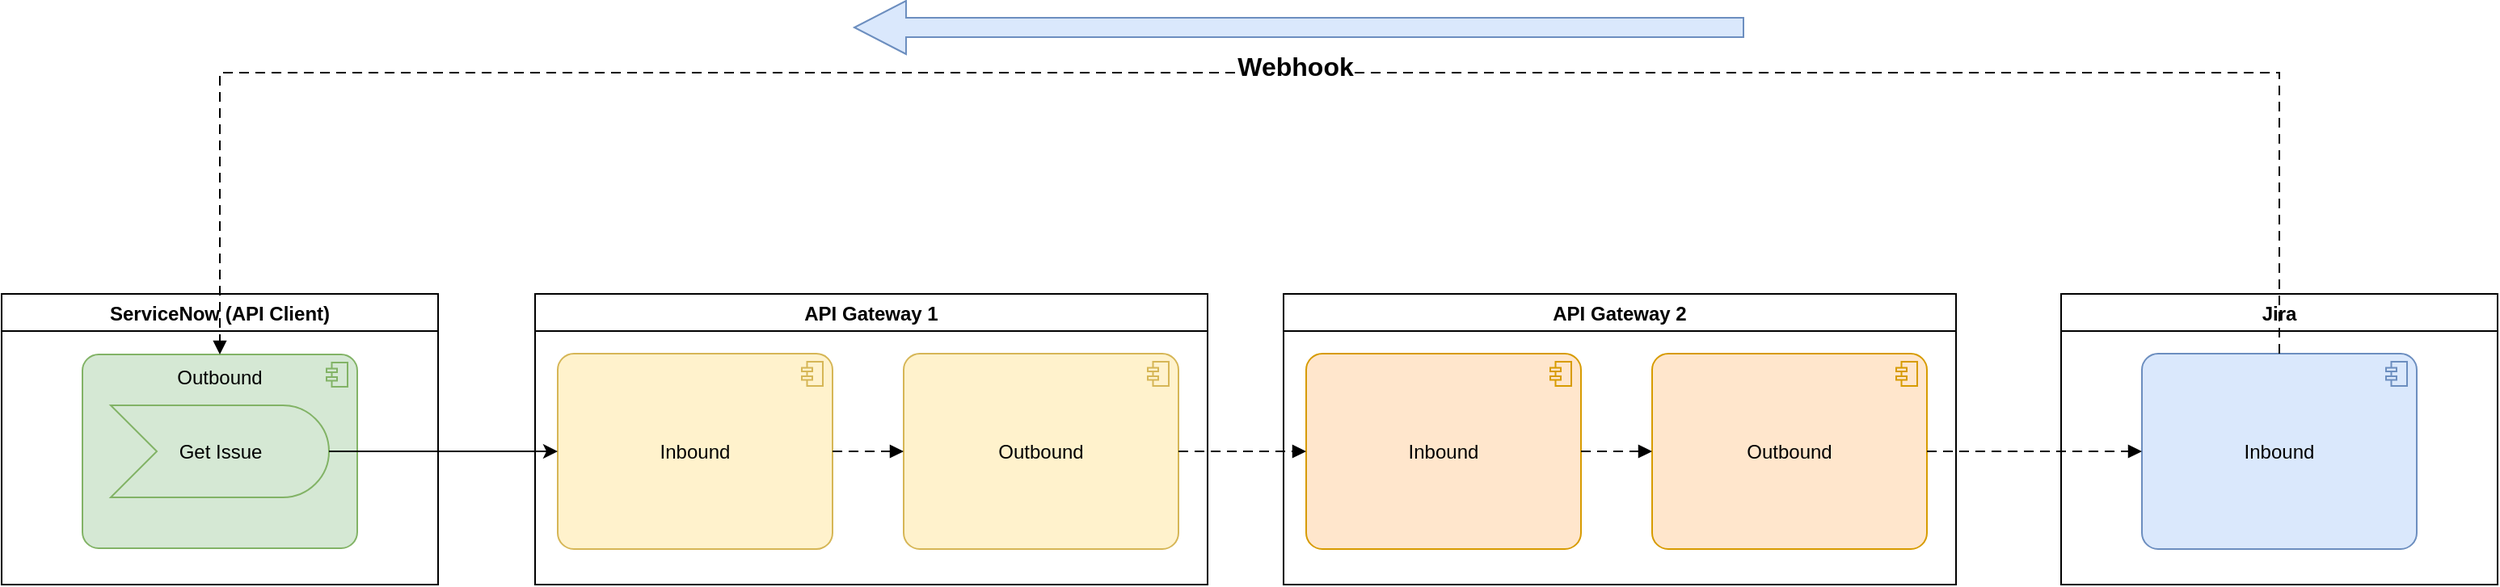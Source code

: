 <mxfile version="28.2.0" pages="19">
  <diagram name="Gateway" id="yZ5Ocwlv4FhU6Q7RMmHw">
    <mxGraphModel dx="1693" dy="2375" grid="0" gridSize="10" guides="1" tooltips="1" connect="0" arrows="0" fold="1" page="1" pageScale="1" pageWidth="1654" pageHeight="1169" math="0" shadow="0">
      <root>
        <mxCell id="0" />
        <mxCell id="1" parent="0" />
        <mxCell id="MCBt5lzLdkXNeVL7bORd-1" value="API Gateway 1" style="swimlane;" parent="1" vertex="1">
          <mxGeometry x="355" y="-670" width="416" height="180" as="geometry" />
        </mxCell>
        <mxCell id="MCBt5lzLdkXNeVL7bORd-2" value="Inbound" style="html=1;outlineConnect=0;whiteSpace=wrap;fillColor=#fff2cc;shape=mxgraph.archimate3.application;appType=comp;archiType=rounded;strokeColor=#d6b656;verticalAlign=middle;fontStyle=0" parent="MCBt5lzLdkXNeVL7bORd-1" vertex="1">
          <mxGeometry x="14" y="37" width="170" height="121" as="geometry" />
        </mxCell>
        <mxCell id="MCBt5lzLdkXNeVL7bORd-22" value="Outbound" style="html=1;outlineConnect=0;whiteSpace=wrap;fillColor=#fff2cc;shape=mxgraph.archimate3.application;appType=comp;archiType=rounded;strokeColor=#d6b656;verticalAlign=middle;fontStyle=0" parent="MCBt5lzLdkXNeVL7bORd-1" vertex="1">
          <mxGeometry x="228" y="37" width="170" height="121" as="geometry" />
        </mxCell>
        <mxCell id="MCBt5lzLdkXNeVL7bORd-13" value="" style="html=1;endArrow=block;dashed=1;elbow=vertical;endFill=1;dashPattern=6 4;rounded=0;fontSize=12;fontStyle=0" parent="MCBt5lzLdkXNeVL7bORd-1" source="MCBt5lzLdkXNeVL7bORd-2" target="MCBt5lzLdkXNeVL7bORd-22" edge="1">
          <mxGeometry width="160" relative="1" as="geometry">
            <mxPoint x="763" y="-106" as="sourcePoint" />
            <mxPoint x="989" y="-54" as="targetPoint" />
          </mxGeometry>
        </mxCell>
        <mxCell id="MCBt5lzLdkXNeVL7bORd-5" value="ServiceNow (API Client)" style="swimlane;" parent="1" vertex="1">
          <mxGeometry x="25" y="-670" width="270" height="180" as="geometry" />
        </mxCell>
        <mxCell id="MCBt5lzLdkXNeVL7bORd-21" value="Outbound" style="html=1;outlineConnect=0;whiteSpace=wrap;fillColor=#d5e8d4;shape=mxgraph.archimate3.application;appType=comp;archiType=rounded;strokeColor=#82b366;verticalAlign=top;fontStyle=0" parent="MCBt5lzLdkXNeVL7bORd-5" vertex="1">
          <mxGeometry x="50" y="37.5" width="170" height="120" as="geometry" />
        </mxCell>
        <mxCell id="MCBt5lzLdkXNeVL7bORd-6" value="Get Issue" style="html=1;outlineConnect=0;whiteSpace=wrap;fillColor=#d5e8d4;shape=mxgraph.archimate3.event;strokeColor=#82b366;fontStyle=0" parent="MCBt5lzLdkXNeVL7bORd-5" vertex="1">
          <mxGeometry x="67.5" y="69" width="135" height="57" as="geometry" />
        </mxCell>
        <mxCell id="MCBt5lzLdkXNeVL7bORd-10" value="Jira" style="swimlane;" parent="1" vertex="1">
          <mxGeometry x="1299" y="-670" width="270" height="180" as="geometry" />
        </mxCell>
        <mxCell id="MCBt5lzLdkXNeVL7bORd-26" value="Inbound" style="html=1;outlineConnect=0;whiteSpace=wrap;fillColor=#dae8fc;shape=mxgraph.archimate3.application;appType=comp;archiType=rounded;strokeColor=#6c8ebf;verticalAlign=middle;fontStyle=0" parent="MCBt5lzLdkXNeVL7bORd-10" vertex="1">
          <mxGeometry x="50" y="37" width="170" height="121" as="geometry" />
        </mxCell>
        <mxCell id="MCBt5lzLdkXNeVL7bORd-8" value="" style="edgeStyle=none;rounded=0;orthogonalLoop=1;jettySize=auto;html=1;fontSize=6;fontStyle=0" parent="1" source="MCBt5lzLdkXNeVL7bORd-6" target="MCBt5lzLdkXNeVL7bORd-2" edge="1">
          <mxGeometry relative="1" as="geometry">
            <mxPoint x="362" y="-732.5" as="sourcePoint" />
            <mxPoint x="550" y="-936" as="targetPoint" />
          </mxGeometry>
        </mxCell>
        <mxCell id="MCBt5lzLdkXNeVL7bORd-23" value="API Gateway 2" style="swimlane;" parent="1" vertex="1">
          <mxGeometry x="818" y="-670" width="416" height="180" as="geometry" />
        </mxCell>
        <mxCell id="MCBt5lzLdkXNeVL7bORd-24" value="Inbound" style="html=1;outlineConnect=0;whiteSpace=wrap;fillColor=#ffe6cc;shape=mxgraph.archimate3.application;appType=comp;archiType=rounded;strokeColor=#d79b00;verticalAlign=middle;fontStyle=0" parent="MCBt5lzLdkXNeVL7bORd-23" vertex="1">
          <mxGeometry x="14" y="37" width="170" height="121" as="geometry" />
        </mxCell>
        <mxCell id="MCBt5lzLdkXNeVL7bORd-25" value="Outbound" style="html=1;outlineConnect=0;whiteSpace=wrap;fillColor=#ffe6cc;shape=mxgraph.archimate3.application;appType=comp;archiType=rounded;strokeColor=#d79b00;verticalAlign=middle;fontStyle=0" parent="MCBt5lzLdkXNeVL7bORd-23" vertex="1">
          <mxGeometry x="228" y="37" width="170" height="121" as="geometry" />
        </mxCell>
        <mxCell id="MCBt5lzLdkXNeVL7bORd-34" value="" style="html=1;endArrow=block;dashed=1;elbow=vertical;endFill=1;dashPattern=6 4;rounded=0;fontSize=12;fontStyle=0" parent="MCBt5lzLdkXNeVL7bORd-23" source="MCBt5lzLdkXNeVL7bORd-24" target="MCBt5lzLdkXNeVL7bORd-25" edge="1">
          <mxGeometry width="160" relative="1" as="geometry">
            <mxPoint x="-259" y="118" as="sourcePoint" />
            <mxPoint x="-215" y="118" as="targetPoint" />
          </mxGeometry>
        </mxCell>
        <mxCell id="MCBt5lzLdkXNeVL7bORd-33" value="" style="html=1;endArrow=block;dashed=1;elbow=vertical;endFill=1;dashPattern=6 4;rounded=0;fontSize=12;fontStyle=0" parent="1" source="MCBt5lzLdkXNeVL7bORd-22" target="MCBt5lzLdkXNeVL7bORd-24" edge="1">
          <mxGeometry width="160" relative="1" as="geometry">
            <mxPoint x="549" y="-562" as="sourcePoint" />
            <mxPoint x="593" y="-562" as="targetPoint" />
          </mxGeometry>
        </mxCell>
        <mxCell id="MCBt5lzLdkXNeVL7bORd-35" value="" style="html=1;endArrow=block;dashed=1;elbow=vertical;endFill=1;dashPattern=6 4;rounded=0;fontSize=12;fontStyle=0" parent="1" source="MCBt5lzLdkXNeVL7bORd-25" target="MCBt5lzLdkXNeVL7bORd-26" edge="1">
          <mxGeometry width="160" relative="1" as="geometry">
            <mxPoint x="569" y="-542" as="sourcePoint" />
            <mxPoint x="613" y="-542" as="targetPoint" />
          </mxGeometry>
        </mxCell>
        <mxCell id="K2PXDZitXUQW5z2F9DVg-1" value="" style="html=1;endArrow=block;dashed=1;elbow=vertical;endFill=1;dashPattern=6 4;rounded=0;fontSize=12;fontStyle=0;edgeStyle=elbowEdgeStyle;" edge="1" parent="1" source="MCBt5lzLdkXNeVL7bORd-26" target="MCBt5lzLdkXNeVL7bORd-21">
          <mxGeometry width="160" relative="1" as="geometry">
            <mxPoint x="1267" y="-576" as="sourcePoint" />
            <mxPoint x="1408" y="-936" as="targetPoint" />
            <Array as="points">
              <mxPoint x="793" y="-807" />
            </Array>
          </mxGeometry>
        </mxCell>
        <mxCell id="K2PXDZitXUQW5z2F9DVg-2" value="&lt;font style=&quot;font-size: 16px;&quot;&gt;&lt;b style=&quot;&quot;&gt;Webhook&lt;/b&gt;&lt;/font&gt;" style="edgeLabel;html=1;align=center;verticalAlign=middle;resizable=0;points=[];" vertex="1" connectable="0" parent="K2PXDZitXUQW5z2F9DVg-1">
          <mxGeometry x="-0.034" y="-4" relative="1" as="geometry">
            <mxPoint as="offset" />
          </mxGeometry>
        </mxCell>
        <mxCell id="DMElaoO8Zs9O5BremLQt-1" value="" style="shape=flexArrow;endArrow=classic;html=1;rounded=0;width=12;endSize=10.33;fillColor=#dae8fc;strokeColor=#6c8ebf;" edge="1" parent="1">
          <mxGeometry width="50" height="50" relative="1" as="geometry">
            <mxPoint x="1103" y="-835" as="sourcePoint" />
            <mxPoint x="552" y="-835" as="targetPoint" />
          </mxGeometry>
        </mxCell>
      </root>
    </mxGraphModel>
  </diagram>
  <diagram name="gatewayV1" id="uyn6GrPAl9Hji8Rdf4Tu">
    <mxGraphModel grid="0" page="1" gridSize="10" guides="1" tooltips="1" connect="0" arrows="0" fold="1" pageScale="1" pageWidth="1654" pageHeight="1169" math="0" shadow="0">
      <root>
        <mxCell id="DGAVbVTKykoI7HcyUjTB-0" />
        <mxCell id="DGAVbVTKykoI7HcyUjTB-1" parent="DGAVbVTKykoI7HcyUjTB-0" />
        <mxCell id="GktS1_7TFTU83wqnpr4t-23" value="API Gateway" style="swimlane;" vertex="1" parent="DGAVbVTKykoI7HcyUjTB-1">
          <mxGeometry x="558" y="263" width="416" height="180" as="geometry">
            <mxRectangle x="610" y="-1046" width="105" height="26" as="alternateBounds" />
          </mxGeometry>
        </mxCell>
        <mxCell id="GktS1_7TFTU83wqnpr4t-24" value="Inbound" style="html=1;outlineConnect=0;whiteSpace=wrap;fillColor=#e1d5e7;shape=mxgraph.archimate3.application;appType=comp;archiType=rounded;strokeColor=#9673a6;verticalAlign=middle;fontStyle=0" vertex="1" parent="GktS1_7TFTU83wqnpr4t-23">
          <mxGeometry x="56" y="50" width="97" height="94" as="geometry" />
        </mxCell>
        <mxCell id="GktS1_7TFTU83wqnpr4t-25" value="Outbound" style="html=1;outlineConnect=0;whiteSpace=wrap;fillColor=#e1d5e7;shape=mxgraph.archimate3.application;appType=comp;archiType=rounded;strokeColor=#9673a6;verticalAlign=middle;fontStyle=0" vertex="1" parent="GktS1_7TFTU83wqnpr4t-23">
          <mxGeometry x="257" y="48" width="96" height="99" as="geometry" />
        </mxCell>
        <mxCell id="GktS1_7TFTU83wqnpr4t-26" value="" style="html=1;endArrow=block;dashed=1;elbow=vertical;endFill=1;dashPattern=6 4;rounded=0;fontSize=12;fontStyle=0;fillColor=#e1d5e7;strokeColor=#9673a6;" edge="1" parent="GktS1_7TFTU83wqnpr4t-23" source="GktS1_7TFTU83wqnpr4t-24" target="GktS1_7TFTU83wqnpr4t-25">
          <mxGeometry width="160" relative="1" as="geometry">
            <mxPoint x="763" y="-106" as="sourcePoint" />
            <mxPoint x="989" y="-54" as="targetPoint" />
          </mxGeometry>
        </mxCell>
        <mxCell id="GktS1_7TFTU83wqnpr4t-27" value="ServiceNow (API Client)" style="swimlane;" vertex="1" parent="DGAVbVTKykoI7HcyUjTB-1">
          <mxGeometry x="228" y="263" width="270" height="191" as="geometry" />
        </mxCell>
        <mxCell id="GktS1_7TFTU83wqnpr4t-28" value="Outbound" style="html=1;outlineConnect=0;whiteSpace=wrap;fillColor=#d5e8d4;shape=mxgraph.archimate3.application;appType=comp;archiType=rounded;strokeColor=#82b366;verticalAlign=top;fontStyle=0" vertex="1" parent="GktS1_7TFTU83wqnpr4t-27">
          <mxGeometry x="50" y="37.5" width="170" height="120" as="geometry" />
        </mxCell>
        <mxCell id="GktS1_7TFTU83wqnpr4t-29" value="Get Issue" style="html=1;outlineConnect=0;whiteSpace=wrap;fillColor=#d5e8d4;shape=mxgraph.archimate3.event;strokeColor=#82b366;fontStyle=0" vertex="1" parent="GktS1_7TFTU83wqnpr4t-27">
          <mxGeometry x="67.5" y="69" width="135" height="57" as="geometry" />
        </mxCell>
        <mxCell id="GktS1_7TFTU83wqnpr4t-30" value="Jira API" style="swimlane;" vertex="1" parent="DGAVbVTKykoI7HcyUjTB-1">
          <mxGeometry x="1053" y="262" width="270" height="180" as="geometry" />
        </mxCell>
        <mxCell id="GktS1_7TFTU83wqnpr4t-31" value="Inbound" style="html=1;outlineConnect=0;whiteSpace=wrap;fillColor=#dae8fc;shape=mxgraph.archimate3.application;appType=comp;archiType=rounded;strokeColor=#6c8ebf;verticalAlign=middle;fontStyle=0" vertex="1" parent="GktS1_7TFTU83wqnpr4t-30">
          <mxGeometry x="50" y="37" width="170" height="121" as="geometry" />
        </mxCell>
        <mxCell id="GktS1_7TFTU83wqnpr4t-32" value="" style="edgeStyle=none;rounded=0;orthogonalLoop=1;jettySize=auto;html=1;fontSize=6;fontStyle=0" edge="1" parent="DGAVbVTKykoI7HcyUjTB-1" source="GktS1_7TFTU83wqnpr4t-29" target="GktS1_7TFTU83wqnpr4t-24">
          <mxGeometry relative="1" as="geometry">
            <mxPoint x="565" y="200.5" as="sourcePoint" />
            <mxPoint x="753" y="-3" as="targetPoint" />
          </mxGeometry>
        </mxCell>
        <mxCell id="GktS1_7TFTU83wqnpr4t-33" value="" style="html=1;endArrow=block;dashed=1;elbow=vertical;endFill=1;dashPattern=6 4;rounded=0;fontSize=12;fontStyle=0" edge="1" parent="DGAVbVTKykoI7HcyUjTB-1" source="GktS1_7TFTU83wqnpr4t-25" target="GktS1_7TFTU83wqnpr4t-31">
          <mxGeometry width="160" relative="1" as="geometry">
            <mxPoint x="752" y="371" as="sourcePoint" />
            <mxPoint x="1035" y="360.5" as="targetPoint" />
          </mxGeometry>
        </mxCell>
        <mxCell id="GktS1_7TFTU83wqnpr4t-34" value="ServiceNow API" style="swimlane;" vertex="1" parent="DGAVbVTKykoI7HcyUjTB-1">
          <mxGeometry x="221" y="712" width="270" height="180" as="geometry" />
        </mxCell>
        <mxCell id="GktS1_7TFTU83wqnpr4t-35" value="Inbound" style="html=1;outlineConnect=0;whiteSpace=wrap;fillColor=#d5e8d4;shape=mxgraph.archimate3.application;appType=comp;archiType=rounded;strokeColor=#82b366;verticalAlign=top;fontStyle=0" vertex="1" parent="GktS1_7TFTU83wqnpr4t-34">
          <mxGeometry x="50" y="37.5" width="170" height="120" as="geometry" />
        </mxCell>
        <mxCell id="GktS1_7TFTU83wqnpr4t-36" value="Jra Instance" style="html=1;outlineConnect=0;whiteSpace=wrap;fillColor=#fff2cc;shape=mxgraph.archimate3.application;appType=comp;archiType=rounded;strokeColor=#d6b656;verticalAlign=middle;fontStyle=0" vertex="1" parent="GktS1_7TFTU83wqnpr4t-34">
          <mxGeometry x="62" y="83" width="140" height="30" as="geometry" />
        </mxCell>
        <mxCell id="GktS1_7TFTU83wqnpr4t-37" value="Jira Webhook" style="swimlane;" vertex="1" parent="DGAVbVTKykoI7HcyUjTB-1">
          <mxGeometry x="1046" y="711" width="339" height="180" as="geometry" />
        </mxCell>
        <mxCell id="GktS1_7TFTU83wqnpr4t-38" value="Outbound" style="html=1;outlineConnect=0;whiteSpace=wrap;fillColor=#dae8fc;shape=mxgraph.archimate3.application;appType=comp;archiType=rounded;strokeColor=#6c8ebf;verticalAlign=top;fontStyle=0" vertex="1" parent="GktS1_7TFTU83wqnpr4t-37">
          <mxGeometry x="50" y="38" width="170" height="121" as="geometry" />
        </mxCell>
        <mxCell id="GktS1_7TFTU83wqnpr4t-39" value="Issue update" style="html=1;outlineConnect=0;whiteSpace=wrap;fillColor=#dae8fc;shape=mxgraph.archimate3.event;strokeColor=#6c8ebf;fontStyle=0" vertex="1" parent="GktS1_7TFTU83wqnpr4t-37">
          <mxGeometry x="70" y="70" width="135" height="57" as="geometry" />
        </mxCell>
        <mxCell id="GktS1_7TFTU83wqnpr4t-40" value="webhook: URL.com/sys_id-123" style="html=1;outlineConnect=0;whiteSpace=wrap;fillColor=#fff2cc;shape=mxgraph.archimate3.application;appType=comp;archiType=rounded;strokeColor=#d6b656;verticalAlign=middle;fontStyle=0" vertex="1" parent="GktS1_7TFTU83wqnpr4t-37">
          <mxGeometry x="153" y="54" width="181" height="41" as="geometry" />
        </mxCell>
        <mxCell id="GktS1_7TFTU83wqnpr4t-41" value="" style="edgeStyle=none;rounded=0;orthogonalLoop=1;jettySize=auto;html=1;fontSize=6;fontStyle=0" edge="1" parent="DGAVbVTKykoI7HcyUjTB-1" source="GktS1_7TFTU83wqnpr4t-39" target="GktS1_7TFTU83wqnpr4t-35">
          <mxGeometry relative="1" as="geometry">
            <mxPoint x="763" y="845.297" as="sourcePoint" />
            <mxPoint x="565" y="809.5" as="targetPoint" />
          </mxGeometry>
        </mxCell>
        <mxCell id="GktS1_7TFTU83wqnpr4t-42" value="" style="shape=flexArrow;endArrow=classic;html=1;rounded=0;width=30;endSize=12.33;fillColor=#d5e8d4;strokeColor=#82b366;" edge="1" parent="DGAVbVTKykoI7HcyUjTB-1">
          <mxGeometry width="50" height="50" relative="1" as="geometry">
            <mxPoint x="508" y="207" as="sourcePoint" />
            <mxPoint x="1060" y="207" as="targetPoint" />
          </mxGeometry>
        </mxCell>
        <mxCell id="GktS1_7TFTU83wqnpr4t-43" value="REST call" style="edgeLabel;html=1;align=center;verticalAlign=middle;resizable=0;points=[];" vertex="1" connectable="0" parent="GktS1_7TFTU83wqnpr4t-42">
          <mxGeometry x="0.015" y="7" relative="1" as="geometry">
            <mxPoint x="-7" y="-18" as="offset" />
          </mxGeometry>
        </mxCell>
        <mxCell id="GktS1_7TFTU83wqnpr4t-44" value="" style="shape=flexArrow;endArrow=classic;html=1;rounded=0;width=38;endSize=11.67;fillColor=#dae8fc;strokeColor=#6c8ebf;" edge="1" parent="DGAVbVTKykoI7HcyUjTB-1">
          <mxGeometry width="50" height="50" relative="1" as="geometry">
            <mxPoint x="1041" y="660" as="sourcePoint" />
            <mxPoint x="490" y="660" as="targetPoint" />
          </mxGeometry>
        </mxCell>
        <mxCell id="GktS1_7TFTU83wqnpr4t-45" value="Webhook" style="edgeLabel;html=1;align=center;verticalAlign=middle;resizable=0;points=[];" vertex="1" connectable="0" parent="GktS1_7TFTU83wqnpr4t-44">
          <mxGeometry x="-0.348" y="-5" relative="1" as="geometry">
            <mxPoint x="-97" y="-22" as="offset" />
          </mxGeometry>
        </mxCell>
      </root>
    </mxGraphModel>
  </diagram>
  <diagram name="Gateway2" id="mgN-IeLf3c8Nc7oOLBIz">
    <mxGraphModel dx="1615" dy="2375" grid="0" gridSize="10" guides="1" tooltips="1" connect="0" arrows="0" fold="1" page="1" pageScale="1" pageWidth="1654" pageHeight="1169" math="0" shadow="0">
      <root>
        <mxCell id="J5glXHf9V7Dlnlj3gYoF-0" />
        <mxCell id="J5glXHf9V7Dlnlj3gYoF-1" parent="J5glXHf9V7Dlnlj3gYoF-0" />
        <mxCell id="J5glXHf9V7Dlnlj3gYoF-2" value="API Gateway 1" style="swimlane;" parent="J5glXHf9V7Dlnlj3gYoF-1" vertex="1">
          <mxGeometry x="355" y="-800" width="416" height="481" as="geometry" />
        </mxCell>
        <mxCell id="J5glXHf9V7Dlnlj3gYoF-3" value="Inbound" style="html=1;outlineConnect=0;whiteSpace=wrap;fillColor=#fff2cc;shape=mxgraph.archimate3.application;appType=comp;archiType=rounded;strokeColor=#d6b656;verticalAlign=top;fontStyle=0" parent="J5glXHf9V7Dlnlj3gYoF-2" vertex="1">
          <mxGeometry x="14" y="125" width="170" height="232" as="geometry" />
        </mxCell>
        <mxCell id="J5glXHf9V7Dlnlj3gYoF-4" value="Outbound" style="html=1;outlineConnect=0;whiteSpace=wrap;fillColor=#fff2cc;shape=mxgraph.archimate3.application;appType=comp;archiType=rounded;strokeColor=#d6b656;verticalAlign=middle;fontStyle=0" parent="J5glXHf9V7Dlnlj3gYoF-2" vertex="1">
          <mxGeometry x="226" y="167" width="170" height="121" as="geometry" />
        </mxCell>
        <mxCell id="J5glXHf9V7Dlnlj3gYoF-5" value="" style="html=1;endArrow=block;dashed=1;elbow=vertical;endFill=1;dashPattern=6 4;rounded=0;fontSize=12;fontStyle=0" parent="J5glXHf9V7Dlnlj3gYoF-2" source="7RIzeWLBHfu1ae1MOMnD-3" target="J5glXHf9V7Dlnlj3gYoF-4" edge="1">
          <mxGeometry width="160" relative="1" as="geometry">
            <mxPoint x="763" y="-106" as="sourcePoint" />
            <mxPoint x="989" y="-54" as="targetPoint" />
          </mxGeometry>
        </mxCell>
        <mxCell id="7RIzeWLBHfu1ae1MOMnD-1" value="Users" style="html=1;outlineConnect=0;whiteSpace=wrap;fillColor=#fff2cc;shape=mxgraph.archimate3.businessObject;overflow=fill;strokeColor=#d6b656;" parent="J5glXHf9V7Dlnlj3gYoF-2" vertex="1">
          <mxGeometry x="26" y="167" width="146" height="65" as="geometry" />
        </mxCell>
        <mxCell id="7RIzeWLBHfu1ae1MOMnD-3" value="Applications" style="html=1;outlineConnect=0;whiteSpace=wrap;fillColor=#fff2cc;shape=mxgraph.archimate3.businessObject;overflow=fill;strokeColor=#d6b656;" parent="J5glXHf9V7Dlnlj3gYoF-2" vertex="1">
          <mxGeometry x="26" y="265" width="146" height="65" as="geometry" />
        </mxCell>
        <mxCell id="7RIzeWLBHfu1ae1MOMnD-4" value="" style="html=1;endArrow=block;dashed=1;elbow=vertical;endFill=1;dashPattern=6 4;rounded=0;fontSize=12;fontStyle=0" parent="J5glXHf9V7Dlnlj3gYoF-2" source="7RIzeWLBHfu1ae1MOMnD-1" target="7RIzeWLBHfu1ae1MOMnD-3" edge="1">
          <mxGeometry width="160" relative="1" as="geometry">
            <mxPoint x="194" y="236" as="sourcePoint" />
            <mxPoint x="236" y="236" as="targetPoint" />
          </mxGeometry>
        </mxCell>
        <mxCell id="7RIzeWLBHfu1ae1MOMnD-5" value="/path" style="html=1;outlineConnect=0;whiteSpace=wrap;fillColor=#fff2cc;shape=mxgraph.archimate3.businessObject;overflow=fill;strokeColor=#d6b656;" parent="J5glXHf9V7Dlnlj3gYoF-2" vertex="1">
          <mxGeometry x="39.5" y="293" width="119" height="30" as="geometry" />
        </mxCell>
        <mxCell id="tzLJF7PAZO9KSCpk-zrQ-0" value="UserA" style="html=1;outlineConnect=0;whiteSpace=wrap;fillColor=#fff2cc;shape=mxgraph.archimate3.businessObject;overflow=fill;strokeColor=#d6b656;" parent="J5glXHf9V7Dlnlj3gYoF-2" vertex="1">
          <mxGeometry x="37" y="191" width="119" height="30" as="geometry" />
        </mxCell>
        <mxCell id="J5glXHf9V7Dlnlj3gYoF-6" value="ServiceNow (API Client)" style="swimlane;" parent="J5glXHf9V7Dlnlj3gYoF-1" vertex="1">
          <mxGeometry x="25" y="-799" width="270" height="481" as="geometry" />
        </mxCell>
        <mxCell id="J5glXHf9V7Dlnlj3gYoF-7" value="PROD" style="html=1;outlineConnect=0;whiteSpace=wrap;fillColor=#d5e8d4;shape=mxgraph.archimate3.application;appType=comp;archiType=rounded;strokeColor=#82b366;verticalAlign=top;fontStyle=0" parent="J5glXHf9V7Dlnlj3gYoF-6" vertex="1">
          <mxGeometry x="50" y="37.5" width="170" height="120" as="geometry" />
        </mxCell>
        <mxCell id="J5glXHf9V7Dlnlj3gYoF-8" value="Get Issue" style="html=1;outlineConnect=0;whiteSpace=wrap;fillColor=#d5e8d4;shape=mxgraph.archimate3.event;strokeColor=#82b366;fontStyle=0" parent="J5glXHf9V7Dlnlj3gYoF-6" vertex="1">
          <mxGeometry x="67.5" y="69" width="135" height="57" as="geometry" />
        </mxCell>
        <mxCell id="fQKV9oppLhalp0utFXGu-0" value="TEST" style="html=1;outlineConnect=0;whiteSpace=wrap;fillColor=#d5e8d4;shape=mxgraph.archimate3.application;appType=comp;archiType=rounded;strokeColor=#82b366;verticalAlign=top;fontStyle=0" parent="J5glXHf9V7Dlnlj3gYoF-6" vertex="1">
          <mxGeometry x="50" y="187" width="170" height="120" as="geometry" />
        </mxCell>
        <mxCell id="fQKV9oppLhalp0utFXGu-1" value="Get Issue" style="html=1;outlineConnect=0;whiteSpace=wrap;fillColor=#d5e8d4;shape=mxgraph.archimate3.event;strokeColor=#82b366;fontStyle=0" parent="J5glXHf9V7Dlnlj3gYoF-6" vertex="1">
          <mxGeometry x="67.5" y="218.5" width="135" height="57" as="geometry" />
        </mxCell>
        <mxCell id="fQKV9oppLhalp0utFXGu-2" value="DEV" style="html=1;outlineConnect=0;whiteSpace=wrap;fillColor=#d5e8d4;shape=mxgraph.archimate3.application;appType=comp;archiType=rounded;strokeColor=#82b366;verticalAlign=top;fontStyle=0" parent="J5glXHf9V7Dlnlj3gYoF-6" vertex="1">
          <mxGeometry x="50" y="342" width="170" height="120" as="geometry" />
        </mxCell>
        <mxCell id="fQKV9oppLhalp0utFXGu-3" value="Get Issue" style="html=1;outlineConnect=0;whiteSpace=wrap;fillColor=#d5e8d4;shape=mxgraph.archimate3.event;strokeColor=#82b366;fontStyle=0" parent="J5glXHf9V7Dlnlj3gYoF-6" vertex="1">
          <mxGeometry x="67.5" y="373.5" width="135" height="57" as="geometry" />
        </mxCell>
        <mxCell id="J5glXHf9V7Dlnlj3gYoF-9" value="Jira" style="swimlane;" parent="J5glXHf9V7Dlnlj3gYoF-1" vertex="1">
          <mxGeometry x="1299" y="-815" width="270" height="506" as="geometry" />
        </mxCell>
        <mxCell id="J5glXHf9V7Dlnlj3gYoF-10" value="PROD" style="html=1;outlineConnect=0;whiteSpace=wrap;fillColor=#dae8fc;shape=mxgraph.archimate3.application;appType=comp;archiType=rounded;strokeColor=#6c8ebf;verticalAlign=middle;fontStyle=0" parent="J5glXHf9V7Dlnlj3gYoF-9" vertex="1">
          <mxGeometry x="50" y="37" width="170" height="121" as="geometry" />
        </mxCell>
        <mxCell id="tzLJF7PAZO9KSCpk-zrQ-1" value="DEV/TEST" style="html=1;outlineConnect=0;whiteSpace=wrap;fillColor=#dae8fc;shape=mxgraph.archimate3.application;appType=comp;archiType=rounded;strokeColor=#6c8ebf;verticalAlign=middle;fontStyle=0" parent="J5glXHf9V7Dlnlj3gYoF-9" vertex="1">
          <mxGeometry x="54" y="284" width="170" height="121" as="geometry" />
        </mxCell>
        <mxCell id="J5glXHf9V7Dlnlj3gYoF-11" value="" style="edgeStyle=none;rounded=0;orthogonalLoop=1;jettySize=auto;html=1;fontSize=6;fontStyle=0" parent="J5glXHf9V7Dlnlj3gYoF-1" source="J5glXHf9V7Dlnlj3gYoF-8" target="J5glXHf9V7Dlnlj3gYoF-3" edge="1">
          <mxGeometry relative="1" as="geometry">
            <mxPoint x="362" y="-732.5" as="sourcePoint" />
            <mxPoint x="550" y="-936" as="targetPoint" />
          </mxGeometry>
        </mxCell>
        <mxCell id="J5glXHf9V7Dlnlj3gYoF-12" value="API Gateway 2" style="swimlane;" parent="J5glXHf9V7Dlnlj3gYoF-1" vertex="1">
          <mxGeometry x="818" y="-670" width="416" height="180" as="geometry" />
        </mxCell>
        <mxCell id="J5glXHf9V7Dlnlj3gYoF-13" value="Inbound" style="html=1;outlineConnect=0;whiteSpace=wrap;fillColor=#ffe6cc;shape=mxgraph.archimate3.application;appType=comp;archiType=rounded;strokeColor=#d79b00;verticalAlign=middle;fontStyle=0" parent="J5glXHf9V7Dlnlj3gYoF-12" vertex="1">
          <mxGeometry x="14" y="37" width="170" height="121" as="geometry" />
        </mxCell>
        <mxCell id="J5glXHf9V7Dlnlj3gYoF-14" value="Outbound" style="html=1;outlineConnect=0;whiteSpace=wrap;fillColor=#ffe6cc;shape=mxgraph.archimate3.application;appType=comp;archiType=rounded;strokeColor=#d79b00;verticalAlign=middle;fontStyle=0" parent="J5glXHf9V7Dlnlj3gYoF-12" vertex="1">
          <mxGeometry x="228" y="37" width="170" height="121" as="geometry" />
        </mxCell>
        <mxCell id="J5glXHf9V7Dlnlj3gYoF-15" value="" style="html=1;endArrow=block;dashed=1;elbow=vertical;endFill=1;dashPattern=6 4;rounded=0;fontSize=12;fontStyle=0" parent="J5glXHf9V7Dlnlj3gYoF-12" source="J5glXHf9V7Dlnlj3gYoF-13" target="J5glXHf9V7Dlnlj3gYoF-14" edge="1">
          <mxGeometry width="160" relative="1" as="geometry">
            <mxPoint x="-259" y="118" as="sourcePoint" />
            <mxPoint x="-215" y="118" as="targetPoint" />
          </mxGeometry>
        </mxCell>
        <mxCell id="J5glXHf9V7Dlnlj3gYoF-16" value="" style="html=1;endArrow=block;dashed=1;elbow=vertical;endFill=1;dashPattern=6 4;rounded=0;fontSize=12;fontStyle=0" parent="J5glXHf9V7Dlnlj3gYoF-1" source="J5glXHf9V7Dlnlj3gYoF-4" target="J5glXHf9V7Dlnlj3gYoF-13" edge="1">
          <mxGeometry width="160" relative="1" as="geometry">
            <mxPoint x="549" y="-562" as="sourcePoint" />
            <mxPoint x="593" y="-562" as="targetPoint" />
          </mxGeometry>
        </mxCell>
        <mxCell id="J5glXHf9V7Dlnlj3gYoF-17" value="" style="html=1;endArrow=block;dashed=1;elbow=vertical;endFill=1;dashPattern=6 4;rounded=0;fontSize=12;fontStyle=0" parent="J5glXHf9V7Dlnlj3gYoF-1" source="J5glXHf9V7Dlnlj3gYoF-14" target="J5glXHf9V7Dlnlj3gYoF-10" edge="1">
          <mxGeometry width="160" relative="1" as="geometry">
            <mxPoint x="569" y="-542" as="sourcePoint" />
            <mxPoint x="613" y="-542" as="targetPoint" />
          </mxGeometry>
        </mxCell>
        <mxCell id="fQKV9oppLhalp0utFXGu-4" value="" style="edgeStyle=none;rounded=0;orthogonalLoop=1;jettySize=auto;html=1;fontSize=6;fontStyle=0" parent="J5glXHf9V7Dlnlj3gYoF-1" source="fQKV9oppLhalp0utFXGu-1" target="J5glXHf9V7Dlnlj3gYoF-3" edge="1">
          <mxGeometry relative="1" as="geometry">
            <mxPoint x="235" y="-663" as="sourcePoint" />
            <mxPoint x="379" y="-600" as="targetPoint" />
          </mxGeometry>
        </mxCell>
        <mxCell id="fQKV9oppLhalp0utFXGu-5" value="" style="edgeStyle=none;rounded=0;orthogonalLoop=1;jettySize=auto;html=1;fontSize=6;fontStyle=0" parent="J5glXHf9V7Dlnlj3gYoF-1" source="fQKV9oppLhalp0utFXGu-3" target="J5glXHf9V7Dlnlj3gYoF-3" edge="1">
          <mxGeometry relative="1" as="geometry">
            <mxPoint x="245" y="-653" as="sourcePoint" />
            <mxPoint x="407" y="-568" as="targetPoint" />
          </mxGeometry>
        </mxCell>
        <mxCell id="tzLJF7PAZO9KSCpk-zrQ-2" value="" style="html=1;endArrow=block;dashed=1;elbow=vertical;endFill=1;dashPattern=6 4;rounded=0;fontSize=12;fontStyle=0" parent="J5glXHf9V7Dlnlj3gYoF-1" source="J5glXHf9V7Dlnlj3gYoF-14" target="tzLJF7PAZO9KSCpk-zrQ-1" edge="1">
          <mxGeometry width="160" relative="1" as="geometry">
            <mxPoint x="1226" y="-603" as="sourcePoint" />
            <mxPoint x="1359" y="-667" as="targetPoint" />
          </mxGeometry>
        </mxCell>
      </root>
    </mxGraphModel>
  </diagram>
  <diagram name="WebHooks" id="Y3uhiTE2DkUBDlTjFVEJ">
    <mxGraphModel grid="0" page="1" gridSize="10" guides="1" tooltips="1" connect="0" arrows="0" fold="1" pageScale="1" pageWidth="1654" pageHeight="1169" math="0" shadow="0">
      <root>
        <mxCell id="9UbopFffAzzXo8KC7hP4-0" />
        <mxCell id="9UbopFffAzzXo8KC7hP4-1" parent="9UbopFffAzzXo8KC7hP4-0" />
        <mxCell id="9UbopFffAzzXo8KC7hP4-6" value="ServiceNow" style="swimlane;" parent="9UbopFffAzzXo8KC7hP4-1" vertex="1">
          <mxGeometry x="129" y="-1098" width="270" height="1066" as="geometry" />
        </mxCell>
        <mxCell id="9UbopFffAzzXo8KC7hP4-7" value="PROD&lt;div&gt;...com&lt;/div&gt;" style="html=1;outlineConnect=0;whiteSpace=wrap;fillColor=#d5e8d4;shape=mxgraph.archimate3.application;appType=comp;archiType=rounded;strokeColor=#82b366;verticalAlign=middle;fontStyle=0;fontSize=16;" parent="9UbopFffAzzXo8KC7hP4-6" vertex="1">
          <mxGeometry x="52.5" y="237" width="165" height="76.5" as="geometry" />
        </mxCell>
        <mxCell id="E0pBVZcIG3SFu1-usgC1-0" value="TEST&lt;div&gt;...tech&lt;/div&gt;" style="html=1;outlineConnect=0;whiteSpace=wrap;fillColor=#d5e8d4;shape=mxgraph.archimate3.application;appType=comp;archiType=rounded;strokeColor=#82b366;verticalAlign=middle;fontStyle=0;fontSize=16;" parent="9UbopFffAzzXo8KC7hP4-6" vertex="1">
          <mxGeometry x="52.5" y="525" width="165" height="76.5" as="geometry" />
        </mxCell>
        <mxCell id="E0pBVZcIG3SFu1-usgC1-1" value="DEV&lt;div&gt;...tech&lt;/div&gt;" style="html=1;outlineConnect=0;whiteSpace=wrap;fillColor=#d5e8d4;shape=mxgraph.archimate3.application;appType=comp;archiType=rounded;strokeColor=#82b366;verticalAlign=middle;fontStyle=0;fontSize=16;" parent="9UbopFffAzzXo8KC7hP4-6" vertex="1">
          <mxGeometry x="56" y="796.75" width="165" height="76.5" as="geometry" />
        </mxCell>
        <mxCell id="9UbopFffAzzXo8KC7hP4-9" value="Jira" style="swimlane;" parent="9UbopFffAzzXo8KC7hP4-1" vertex="1">
          <mxGeometry x="510" y="-1101" width="557" height="1067" as="geometry" />
        </mxCell>
        <mxCell id="9UbopFffAzzXo8KC7hP4-10" value="PROD" style="html=1;outlineConnect=0;whiteSpace=wrap;fillColor=#dae8fc;shape=mxgraph.archimate3.application;appType=comp;archiType=rounded;strokeColor=#6c8ebf;verticalAlign=top;fontStyle=0;fontSize=16;" parent="9UbopFffAzzXo8KC7hP4-9" vertex="1">
          <mxGeometry x="81" y="42" width="439" height="464" as="geometry" />
        </mxCell>
        <mxCell id="E0pBVZcIG3SFu1-usgC1-2" value="Tracker19" style="html=1;outlineConnect=0;whiteSpace=wrap;fillColor=#d5e8d4;shape=mxgraph.archimate3.application;appType=comp;archiType=rounded;strokeColor=#82b366;verticalAlign=top;fontStyle=0;fontSize=12;" parent="9UbopFffAzzXo8KC7hP4-9" vertex="1">
          <mxGeometry x="160.5" y="366" width="280" height="131" as="geometry" />
        </mxCell>
        <mxCell id="oIjk66zExvZS0LQh0YpU-0" value="STAGEGATEMODEL" style="html=1;outlineConnect=0;whiteSpace=wrap;fillColor=#fff2cc;shape=mxgraph.archimate3.application;appType=comp;archiType=rounded;strokeColor=#d6b656;verticalAlign=middle;fontStyle=0;fontSize=12;" parent="9UbopFffAzzXo8KC7hP4-9" vertex="1">
          <mxGeometry x="196" y="455" width="215" height="33" as="geometry" />
        </mxCell>
        <mxCell id="oIjk66zExvZS0LQh0YpU-6" value="DEV" style="html=1;outlineConnect=0;whiteSpace=wrap;fillColor=#dae8fc;shape=mxgraph.archimate3.application;appType=comp;archiType=rounded;strokeColor=#6c8ebf;verticalAlign=top;fontStyle=0;fontSize=16;" parent="9UbopFffAzzXo8KC7hP4-9" vertex="1">
          <mxGeometry x="84" y="616" width="439" height="444" as="geometry" />
        </mxCell>
        <mxCell id="oIjk66zExvZS0LQh0YpU-7" value="Tracker01-x" style="html=1;outlineConnect=0;whiteSpace=wrap;fillColor=#d5e8d4;shape=mxgraph.archimate3.application;appType=comp;archiType=rounded;strokeColor=#82b366;verticalAlign=top;fontStyle=0;fontSize=12;" parent="9UbopFffAzzXo8KC7hP4-9" vertex="1">
          <mxGeometry x="163.5" y="643" width="280" height="114" as="geometry" />
        </mxCell>
        <mxCell id="oIjk66zExvZS0LQh0YpU-8" value="" style="html=1;outlineConnect=0;whiteSpace=wrap;fillColor=#fff2cc;shape=mxgraph.archimate3.application;appType=comp;archiType=rounded;strokeColor=#d6b656;verticalAlign=middle;fontStyle=0;fontSize=12;" parent="9UbopFffAzzXo8KC7hP4-9" vertex="1">
          <mxGeometry x="199" y="675" width="215" height="59" as="geometry" />
        </mxCell>
        <mxCell id="oIjk66zExvZS0LQh0YpU-9" value="Tracker03-x" style="html=1;outlineConnect=0;whiteSpace=wrap;fillColor=#d5e8d4;shape=mxgraph.archimate3.application;appType=comp;archiType=rounded;strokeColor=#82b366;verticalAlign=top;fontStyle=0;fontSize=12;" parent="9UbopFffAzzXo8KC7hP4-9" vertex="1">
          <mxGeometry x="163.5" y="789" width="280" height="114" as="geometry" />
        </mxCell>
        <mxCell id="oIjk66zExvZS0LQh0YpU-10" value="Tracker19-x" style="html=1;outlineConnect=0;whiteSpace=wrap;fillColor=#d5e8d4;shape=mxgraph.archimate3.application;appType=comp;archiType=rounded;strokeColor=#82b366;verticalAlign=top;fontStyle=0;fontSize=12;" parent="9UbopFffAzzXo8KC7hP4-9" vertex="1">
          <mxGeometry x="163.5" y="937" width="280" height="114" as="geometry" />
        </mxCell>
        <mxCell id="oIjk66zExvZS0LQh0YpU-11" value="" style="html=1;outlineConnect=0;whiteSpace=wrap;fillColor=#fff2cc;shape=mxgraph.archimate3.application;appType=comp;archiType=rounded;strokeColor=#d6b656;verticalAlign=middle;fontStyle=0;fontSize=12;" parent="9UbopFffAzzXo8KC7hP4-9" vertex="1">
          <mxGeometry x="196" y="825" width="215" height="59" as="geometry" />
        </mxCell>
        <mxCell id="oIjk66zExvZS0LQh0YpU-12" value="" style="html=1;outlineConnect=0;whiteSpace=wrap;fillColor=#fff2cc;shape=mxgraph.archimate3.application;appType=comp;archiType=rounded;strokeColor=#d6b656;verticalAlign=middle;fontStyle=0;fontSize=12;" parent="9UbopFffAzzXo8KC7hP4-9" vertex="1">
          <mxGeometry x="196" y="973" width="215" height="59" as="geometry" />
        </mxCell>
        <mxCell id="oIjk66zExvZS0LQh0YpU-2" value="Tracker03" style="html=1;outlineConnect=0;whiteSpace=wrap;fillColor=#d5e8d4;shape=mxgraph.archimate3.application;appType=comp;archiType=rounded;strokeColor=#82b366;verticalAlign=top;fontStyle=0;fontSize=12;" parent="9UbopFffAzzXo8KC7hP4-9" vertex="1">
          <mxGeometry x="163.5" y="219" width="280" height="131" as="geometry" />
        </mxCell>
        <mxCell id="oIjk66zExvZS0LQh0YpU-4" value="Tracker01" style="html=1;outlineConnect=0;whiteSpace=wrap;fillColor=#d5e8d4;shape=mxgraph.archimate3.application;appType=comp;archiType=rounded;strokeColor=#82b366;verticalAlign=top;fontStyle=0;fontSize=12;" parent="9UbopFffAzzXo8KC7hP4-9" vertex="1">
          <mxGeometry x="163.5" y="72" width="280" height="131" as="geometry" />
        </mxCell>
        <mxCell id="VV7MiXN_6WCrDppdxcma-0" value="" style="html=1;outlineConnect=0;whiteSpace=wrap;fillColor=#fff2cc;shape=mxgraph.archimate3.application;appType=comp;archiType=rounded;strokeColor=#d6b656;verticalAlign=middle;fontStyle=0;fontSize=12;" parent="9UbopFffAzzXo8KC7hP4-9" vertex="1">
          <mxGeometry x="197" y="424" width="215" height="33" as="geometry" />
        </mxCell>
        <mxCell id="VV7MiXN_6WCrDppdxcma-1" value="" style="html=1;outlineConnect=0;whiteSpace=wrap;fillColor=#fff2cc;shape=mxgraph.archimate3.application;appType=comp;archiType=rounded;strokeColor=#d6b656;verticalAlign=middle;fontStyle=0;fontSize=12;" parent="9UbopFffAzzXo8KC7hP4-9" vertex="1">
          <mxGeometry x="199" y="309" width="215" height="33" as="geometry" />
        </mxCell>
        <mxCell id="VV7MiXN_6WCrDppdxcma-2" value="" style="html=1;outlineConnect=0;whiteSpace=wrap;fillColor=#fff2cc;shape=mxgraph.archimate3.application;appType=comp;archiType=rounded;strokeColor=#d6b656;verticalAlign=middle;fontStyle=0;fontSize=12;" parent="9UbopFffAzzXo8KC7hP4-9" vertex="1">
          <mxGeometry x="201" y="276.5" width="215" height="33" as="geometry" />
        </mxCell>
        <mxCell id="VV7MiXN_6WCrDppdxcma-3" value="" style="html=1;outlineConnect=0;whiteSpace=wrap;fillColor=#fff2cc;shape=mxgraph.archimate3.application;appType=comp;archiType=rounded;strokeColor=#d6b656;verticalAlign=middle;fontStyle=0;fontSize=12;" parent="9UbopFffAzzXo8KC7hP4-9" vertex="1">
          <mxGeometry x="202" y="243.5" width="215.5" height="33" as="geometry" />
        </mxCell>
        <mxCell id="VV7MiXN_6WCrDppdxcma-8" value="" style="html=1;outlineConnect=0;whiteSpace=wrap;fillColor=#fff2cc;shape=mxgraph.archimate3.application;appType=comp;archiType=rounded;strokeColor=#d6b656;verticalAlign=middle;fontStyle=0;fontSize=12;" parent="9UbopFffAzzXo8KC7hP4-9" vertex="1">
          <mxGeometry x="203" y="166.5" width="215" height="33" as="geometry" />
        </mxCell>
        <mxCell id="VV7MiXN_6WCrDppdxcma-9" value="" style="html=1;outlineConnect=0;whiteSpace=wrap;fillColor=#fff2cc;shape=mxgraph.archimate3.application;appType=comp;archiType=rounded;strokeColor=#d6b656;verticalAlign=middle;fontStyle=0;fontSize=12;" parent="9UbopFffAzzXo8KC7hP4-9" vertex="1">
          <mxGeometry x="204" y="134" width="215" height="33" as="geometry" />
        </mxCell>
        <mxCell id="VV7MiXN_6WCrDppdxcma-10" value="" style="html=1;outlineConnect=0;whiteSpace=wrap;fillColor=#fff2cc;shape=mxgraph.archimate3.application;appType=comp;archiType=rounded;strokeColor=#d6b656;verticalAlign=middle;fontStyle=0;fontSize=12;" parent="9UbopFffAzzXo8KC7hP4-9" vertex="1">
          <mxGeometry x="205" y="101" width="215.5" height="33" as="geometry" />
        </mxCell>
        <mxCell id="VV7MiXN_6WCrDppdxcma-13" value="" style="html=1;outlineConnect=0;whiteSpace=wrap;fillColor=#fff2cc;shape=mxgraph.archimate3.application;appType=comp;archiType=rounded;strokeColor=#d6b656;verticalAlign=middle;fontStyle=0;fontSize=12;" parent="9UbopFffAzzXo8KC7hP4-9" vertex="1">
          <mxGeometry x="198" y="391" width="215" height="33" as="geometry" />
        </mxCell>
        <mxCell id="9UbopFffAzzXo8KC7hP4-17" value="" style="html=1;endArrow=block;dashed=1;elbow=vertical;endFill=1;dashPattern=6 4;rounded=0;fontSize=12;fontStyle=0" parent="9UbopFffAzzXo8KC7hP4-1" source="oIjk66zExvZS0LQh0YpU-0" target="E0pBVZcIG3SFu1-usgC1-0" edge="1">
          <mxGeometry width="160" relative="1" as="geometry">
            <mxPoint x="536" y="-575" as="sourcePoint" />
            <mxPoint x="423" y="-922" as="targetPoint" />
          </mxGeometry>
        </mxCell>
        <mxCell id="uBU_MV-ZLmJtxr9pUthb-0" value="" style="html=1;endArrow=block;dashed=1;endFill=1;dashPattern=6 4;rounded=0;fontSize=12;fontStyle=0;elbow=vertical;" edge="1" parent="9UbopFffAzzXo8KC7hP4-1" source="oIjk66zExvZS0LQh0YpU-0" target="9UbopFffAzzXo8KC7hP4-7">
          <mxGeometry width="160" relative="1" as="geometry">
            <mxPoint x="1320" y="-606" as="sourcePoint" />
            <mxPoint x="779" y="-535" as="targetPoint" />
          </mxGeometry>
        </mxCell>
        <mxCell id="uBU_MV-ZLmJtxr9pUthb-1" value="" style="html=1;endArrow=block;dashed=1;elbow=vertical;endFill=1;dashPattern=6 4;rounded=0;fontSize=12;fontStyle=0" edge="1" parent="9UbopFffAzzXo8KC7hP4-1" source="oIjk66zExvZS0LQh0YpU-2" target="9UbopFffAzzXo8KC7hP4-7">
          <mxGeometry width="160" relative="1" as="geometry">
            <mxPoint x="1017" y="-567" as="sourcePoint" />
            <mxPoint x="476" y="-496" as="targetPoint" />
          </mxGeometry>
        </mxCell>
        <mxCell id="uBU_MV-ZLmJtxr9pUthb-2" value="" style="html=1;endArrow=block;dashed=1;elbow=vertical;endFill=1;dashPattern=6 4;rounded=0;fontSize=12;fontStyle=0" edge="1" parent="9UbopFffAzzXo8KC7hP4-1" source="oIjk66zExvZS0LQh0YpU-4" target="9UbopFffAzzXo8KC7hP4-7">
          <mxGeometry width="160" relative="1" as="geometry">
            <mxPoint x="1116" y="-827" as="sourcePoint" />
            <mxPoint x="575" y="-756" as="targetPoint" />
          </mxGeometry>
        </mxCell>
        <mxCell id="uBU_MV-ZLmJtxr9pUthb-3" value="BLOCKED" style="html=1;endArrow=block;dashed=1;elbow=vertical;endFill=1;dashPattern=6 4;rounded=0;fontSize=12;fontStyle=0;fillColor=#f8cecc;strokeColor=#b85450;curved=1;sketch=1;curveFitting=1;jiggle=2;shadow=0;" edge="1" parent="9UbopFffAzzXo8KC7hP4-1" source="oIjk66zExvZS0LQh0YpU-6" target="E0pBVZcIG3SFu1-usgC1-1">
          <mxGeometry x="0.123" y="-14" width="160" relative="1" as="geometry">
            <mxPoint x="983" y="-620" as="sourcePoint" />
            <mxPoint x="659" y="-540" as="targetPoint" />
            <mxPoint as="offset" />
          </mxGeometry>
        </mxCell>
      </root>
    </mxGraphModel>
  </diagram>
  <diagram name="PRODWebHooks" id="g9jezgic3SVq4YNXxUcM">
    <mxGraphModel dx="1804" dy="2409" grid="0" gridSize="10" guides="1" tooltips="1" connect="0" arrows="0" fold="1" page="1" pageScale="1" pageWidth="1654" pageHeight="1169" math="0" shadow="0">
      <root>
        <mxCell id="U_L6Dimk6lUc80jT6-W1-0" />
        <mxCell id="U_L6Dimk6lUc80jT6-W1-1" parent="U_L6Dimk6lUc80jT6-W1-0" />
        <mxCell id="U_L6Dimk6lUc80jT6-W1-2" value="ServiceNow" style="swimlane;" vertex="1" parent="U_L6Dimk6lUc80jT6-W1-1">
          <mxGeometry x="129" y="-1098" width="270" height="753" as="geometry" />
        </mxCell>
        <mxCell id="U_L6Dimk6lUc80jT6-W1-3" value="PROD&lt;br&gt;&lt;div&gt;&lt;strong style=&quot;background-color: transparent; color: light-dark(rgb(0, 0, 0), rgb(255, 255, 255));&quot;&gt;boschgbs&lt;/strong&gt;.service-now.com&lt;/div&gt;" style="html=1;outlineConnect=0;whiteSpace=wrap;fillColor=#d5e8d4;shape=mxgraph.archimate3.application;appType=comp;archiType=rounded;strokeColor=#82b366;verticalAlign=middle;fontStyle=0;fontSize=16;" vertex="1" parent="U_L6Dimk6lUc80jT6-W1-2">
          <mxGeometry x="25.5" y="189.5" width="212" height="76.5" as="geometry" />
        </mxCell>
        <mxCell id="U_L6Dimk6lUc80jT6-W1-4" value="TEST&lt;div&gt;gbs-&lt;b&gt;test&lt;/b&gt;.bosch.tech&lt;/div&gt;" style="html=1;outlineConnect=0;whiteSpace=wrap;fillColor=#d5e8d4;shape=mxgraph.archimate3.application;appType=comp;archiType=rounded;strokeColor=#82b366;verticalAlign=middle;fontStyle=0;fontSize=16;" vertex="1" parent="U_L6Dimk6lUc80jT6-W1-2">
          <mxGeometry x="32.5" y="419" width="205" height="76.5" as="geometry" />
        </mxCell>
        <mxCell id="U_L6Dimk6lUc80jT6-W1-6" value="Jira" style="swimlane;" vertex="1" parent="U_L6Dimk6lUc80jT6-W1-1">
          <mxGeometry x="511" y="-1101" width="557" height="758" as="geometry" />
        </mxCell>
        <mxCell id="U_L6Dimk6lUc80jT6-W1-7" value="PROD" style="html=1;outlineConnect=0;whiteSpace=wrap;fillColor=#dae8fc;shape=mxgraph.archimate3.application;appType=comp;archiType=rounded;strokeColor=#6c8ebf;verticalAlign=top;fontStyle=0;fontSize=16;" vertex="1" parent="U_L6Dimk6lUc80jT6-W1-6">
          <mxGeometry x="59" y="42" width="439" height="687" as="geometry" />
        </mxCell>
        <mxCell id="U_L6Dimk6lUc80jT6-W1-8" value="Tracker19" style="html=1;outlineConnect=0;whiteSpace=wrap;fillColor=#d5e8d4;shape=mxgraph.archimate3.application;appType=comp;archiType=rounded;strokeColor=#82b366;verticalAlign=top;fontStyle=0;fontSize=12;" vertex="1" parent="U_L6Dimk6lUc80jT6-W1-6">
          <mxGeometry x="141.5" y="470" width="280" height="208" as="geometry" />
        </mxCell>
        <mxCell id="U_L6Dimk6lUc80jT6-W1-9" value="&lt;div&gt;TEST webhook:&lt;/div&gt;STAGEGATEMODEL" style="html=1;outlineConnect=0;whiteSpace=wrap;fillColor=#fff2cc;shape=mxgraph.archimate3.application;appType=comp;archiType=rounded;strokeColor=#d6b656;verticalAlign=middle;fontStyle=0;fontSize=12;" vertex="1" parent="U_L6Dimk6lUc80jT6-W1-6">
          <mxGeometry x="177" y="590" width="215" height="70" as="geometry" />
        </mxCell>
        <mxCell id="U_L6Dimk6lUc80jT6-W1-17" value="Tracker03" style="html=1;outlineConnect=0;whiteSpace=wrap;fillColor=#d5e8d4;shape=mxgraph.archimate3.application;appType=comp;archiType=rounded;strokeColor=#82b366;verticalAlign=top;fontStyle=0;fontSize=12;" vertex="1" parent="U_L6Dimk6lUc80jT6-W1-6">
          <mxGeometry x="138.5" y="241" width="280" height="188" as="geometry" />
        </mxCell>
        <mxCell id="U_L6Dimk6lUc80jT6-W1-18" value="Tracker01" style="html=1;outlineConnect=0;whiteSpace=wrap;fillColor=#d5e8d4;shape=mxgraph.archimate3.application;appType=comp;archiType=rounded;strokeColor=#82b366;verticalAlign=top;fontStyle=0;fontSize=12;" vertex="1" parent="U_L6Dimk6lUc80jT6-W1-6">
          <mxGeometry x="141.5" y="72" width="280" height="131" as="geometry" />
        </mxCell>
        <mxCell id="U_L6Dimk6lUc80jT6-W1-26" value="&lt;div&gt;PROD webhook:&lt;/div&gt;STAGEGATEMODEL ???" style="html=1;outlineConnect=0;whiteSpace=wrap;fillColor=#fff2cc;shape=mxgraph.archimate3.application;appType=comp;archiType=rounded;strokeColor=#d6b656;verticalAlign=middle;fontStyle=0;fontSize=12;" vertex="1" parent="U_L6Dimk6lUc80jT6-W1-6">
          <mxGeometry x="178" y="507" width="215" height="66" as="geometry" />
        </mxCell>
        <mxCell id="Oz4mo3jR6UVMBPyqkH-A-0" value="&lt;div&gt;TEST webhook:&lt;/div&gt;IGPMTEST" style="html=1;outlineConnect=0;whiteSpace=wrap;fillColor=#fff2cc;shape=mxgraph.archimate3.application;appType=comp;archiType=rounded;strokeColor=#d6b656;verticalAlign=middle;fontStyle=0;fontSize=12;" vertex="1" parent="U_L6Dimk6lUc80jT6-W1-6">
          <mxGeometry x="170.5" y="369" width="215" height="53" as="geometry" />
        </mxCell>
        <mxCell id="Oz4mo3jR6UVMBPyqkH-A-1" value="&lt;div&gt;PROD webhook:&lt;/div&gt;NEC&lt;div&gt;SBSBBM&lt;/div&gt;&lt;div&gt;TRANSXM&lt;/div&gt;&lt;div&gt;SHIPSTER&lt;/div&gt;" style="html=1;outlineConnect=0;whiteSpace=wrap;fillColor=#fff2cc;shape=mxgraph.archimate3.application;appType=comp;archiType=rounded;strokeColor=#d6b656;verticalAlign=middle;fontStyle=0;fontSize=12;" vertex="1" parent="U_L6Dimk6lUc80jT6-W1-6">
          <mxGeometry x="171.5" y="269" width="215" height="84" as="geometry" />
        </mxCell>
        <mxCell id="Oz4mo3jR6UVMBPyqkH-A-3" value="&lt;div&gt;PROD webhook:&lt;/div&gt;OEDEV&lt;div&gt;BBMDIF&lt;/div&gt;" style="html=1;outlineConnect=0;whiteSpace=wrap;fillColor=#fff2cc;shape=mxgraph.archimate3.application;appType=comp;archiType=rounded;strokeColor=#d6b656;verticalAlign=middle;fontStyle=0;fontSize=12;" vertex="1" parent="U_L6Dimk6lUc80jT6-W1-6">
          <mxGeometry x="174" y="105" width="215" height="79" as="geometry" />
        </mxCell>
        <mxCell id="U_L6Dimk6lUc80jT6-W1-27" value="" style="html=1;endArrow=block;dashed=1;elbow=vertical;endFill=1;dashPattern=6 4;rounded=0;fontSize=12;fontStyle=0" edge="1" parent="U_L6Dimk6lUc80jT6-W1-1" source="U_L6Dimk6lUc80jT6-W1-9" target="U_L6Dimk6lUc80jT6-W1-4">
          <mxGeometry width="160" relative="1" as="geometry">
            <mxPoint x="536" y="-575" as="sourcePoint" />
            <mxPoint x="423" y="-922" as="targetPoint" />
          </mxGeometry>
        </mxCell>
        <mxCell id="U_L6Dimk6lUc80jT6-W1-29" value="" style="html=1;endArrow=block;dashed=1;elbow=vertical;endFill=1;dashPattern=6 4;rounded=0;fontSize=12;fontStyle=0" edge="1" parent="U_L6Dimk6lUc80jT6-W1-1" source="Oz4mo3jR6UVMBPyqkH-A-1" target="U_L6Dimk6lUc80jT6-W1-3">
          <mxGeometry width="160" relative="1" as="geometry">
            <mxPoint x="1017" y="-567" as="sourcePoint" />
            <mxPoint x="476" y="-496" as="targetPoint" />
          </mxGeometry>
        </mxCell>
        <mxCell id="U_L6Dimk6lUc80jT6-W1-30" value="" style="html=1;endArrow=block;dashed=1;elbow=vertical;endFill=1;dashPattern=6 4;rounded=0;fontSize=12;fontStyle=0" edge="1" parent="U_L6Dimk6lUc80jT6-W1-1" source="Oz4mo3jR6UVMBPyqkH-A-3" target="U_L6Dimk6lUc80jT6-W1-3">
          <mxGeometry width="160" relative="1" as="geometry">
            <mxPoint x="1116" y="-827" as="sourcePoint" />
            <mxPoint x="575" y="-756" as="targetPoint" />
          </mxGeometry>
        </mxCell>
        <mxCell id="Oz4mo3jR6UVMBPyqkH-A-2" value="" style="html=1;endArrow=block;dashed=1;endFill=1;dashPattern=6 4;rounded=0;fontSize=12;fontStyle=0;elbow=vertical;" edge="1" parent="U_L6Dimk6lUc80jT6-W1-1" source="Oz4mo3jR6UVMBPyqkH-A-0" target="U_L6Dimk6lUc80jT6-W1-4">
          <mxGeometry width="160" relative="1" as="geometry">
            <mxPoint x="1040" y="-458" as="sourcePoint" />
            <mxPoint x="637" y="-648" as="targetPoint" />
          </mxGeometry>
        </mxCell>
      </root>
    </mxGraphModel>
  </diagram>
  <diagram id="oJAhjhPk2IbuKHqsH7m5" name="UIExport2Jira">
    <mxGraphModel dx="1787" dy="1201" grid="0" gridSize="10" guides="0" tooltips="1" connect="0" arrows="0" fold="1" page="1" pageScale="1" pageWidth="1654" pageHeight="1169" math="0" shadow="0">
      <root>
        <mxCell id="0" />
        <mxCell id="1" parent="0" />
        <mxCell id="0bMMf0Bpn4kn9gRaY-OJ-31" value="&lt;div&gt;Make: &quot;Jira URL&quot; visible&lt;/div&gt;" style="html=1;verticalAlign=bottom;endArrow=open;dashed=1;endSize=8;exitX=0.283;exitY=0.965;exitDx=0;exitDy=0;exitPerimeter=0;" parent="1" source="0bMMf0Bpn4kn9gRaY-OJ-26" target="0bMMf0Bpn4kn9gRaY-OJ-2" edge="1">
          <mxGeometry relative="1" as="geometry">
            <mxPoint x="702" y="441" as="targetPoint" />
            <mxPoint x="836" y="441" as="sourcePoint" />
          </mxGeometry>
        </mxCell>
        <mxCell id="0bMMf0Bpn4kn9gRaY-OJ-30" value="&lt;div&gt;Set: Jira URL&lt;/div&gt;" style="html=1;verticalAlign=bottom;endArrow=open;dashed=1;endSize=8;exitX=0.417;exitY=0.969;exitDx=0;exitDy=0;exitPerimeter=0;entryX=0.7;entryY=0.769;entryDx=0;entryDy=0;entryPerimeter=0;" parent="1" source="0bMMf0Bpn4kn9gRaY-OJ-8" target="0bMMf0Bpn4kn9gRaY-OJ-26" edge="1">
          <mxGeometry relative="1" as="geometry">
            <mxPoint x="839" y="426" as="targetPoint" />
            <mxPoint x="994" y="426" as="sourcePoint" />
          </mxGeometry>
        </mxCell>
        <mxCell id="0bMMf0Bpn4kn9gRaY-OJ-29" value="&lt;div&gt;Return initial ticket data&lt;/div&gt;" style="html=1;verticalAlign=bottom;endArrow=open;dashed=1;endSize=8;exitX=0.35;exitY=0.945;exitDx=0;exitDy=0;exitPerimeter=0;entryX=0.667;entryY=0.67;entryDx=0;entryDy=0;entryPerimeter=0;" parent="1" source="0bMMf0Bpn4kn9gRaY-OJ-21" target="0bMMf0Bpn4kn9gRaY-OJ-8" edge="1">
          <mxGeometry relative="1" as="geometry">
            <mxPoint x="508" y="314" as="targetPoint" />
            <mxPoint x="702" y="314" as="sourcePoint" />
          </mxGeometry>
        </mxCell>
        <mxCell id="0bMMf0Bpn4kn9gRaY-OJ-22" value="5. Create Jira ticket" style="html=1;verticalAlign=bottom;endArrow=block;exitX=0.333;exitY=0.197;exitDx=0;exitDy=0;exitPerimeter=0;entryX=0.267;entryY=-0.002;entryDx=0;entryDy=0;entryPerimeter=0;" parent="1" source="0bMMf0Bpn4kn9gRaY-OJ-8" target="0bMMf0Bpn4kn9gRaY-OJ-21" edge="1">
          <mxGeometry x="-0.06" relative="1" as="geometry">
            <mxPoint x="1059" y="340.818" as="sourcePoint" />
            <mxPoint x="1216" y="340" as="targetPoint" />
            <mxPoint as="offset" />
          </mxGeometry>
        </mxCell>
        <mxCell id="0bMMf0Bpn4kn9gRaY-OJ-28" value="4. Start data export" style="html=1;verticalAlign=bottom;endArrow=block;entryX=0.4;entryY=0.01;entryDx=0;entryDy=0;entryPerimeter=0;" parent="1" source="0bMMf0Bpn4kn9gRaY-OJ-3" target="0bMMf0Bpn4kn9gRaY-OJ-8" edge="1">
          <mxGeometry x="-0.06" relative="1" as="geometry">
            <mxPoint x="773" y="334" as="sourcePoint" />
            <mxPoint x="696" y="360" as="targetPoint" />
            <mxPoint as="offset" />
          </mxGeometry>
        </mxCell>
        <mxCell id="0bMMf0Bpn4kn9gRaY-OJ-2" value="" style="shape=umlLifeline;participant=umlActor;perimeter=lifelinePerimeter;whiteSpace=wrap;html=1;container=1;collapsible=0;recursiveResize=0;verticalAlign=top;spacingTop=36;outlineConnect=0;" parent="1" vertex="1">
          <mxGeometry x="488" y="124" width="20" height="400" as="geometry" />
        </mxCell>
        <mxCell id="0bMMf0Bpn4kn9gRaY-OJ-3" value="SN Stories" style="shape=umlLifeline;perimeter=lifelinePerimeter;whiteSpace=wrap;html=1;container=1;collapsible=0;recursiveResize=0;outlineConnect=0;fillColor=#d5e8d4;strokeColor=#82b366;" parent="1" vertex="1">
          <mxGeometry x="640" y="124" width="100" height="400" as="geometry" />
        </mxCell>
        <mxCell id="0bMMf0Bpn4kn9gRaY-OJ-4" value="" style="html=1;points=[];perimeter=orthogonalPerimeter;" parent="0bMMf0Bpn4kn9gRaY-OJ-3" vertex="1">
          <mxGeometry x="45" y="90" width="10" height="25" as="geometry" />
        </mxCell>
        <mxCell id="0bMMf0Bpn4kn9gRaY-OJ-23" value="" style="html=1;points=[];perimeter=orthogonalPerimeter;" parent="0bMMf0Bpn4kn9gRaY-OJ-3" vertex="1">
          <mxGeometry x="45" y="142" width="10" height="38" as="geometry" />
        </mxCell>
        <mxCell id="0bMMf0Bpn4kn9gRaY-OJ-26" value="" style="html=1;points=[];perimeter=orthogonalPerimeter;" parent="0bMMf0Bpn4kn9gRaY-OJ-3" vertex="1">
          <mxGeometry x="45" y="225" width="10" height="106" as="geometry" />
        </mxCell>
        <mxCell id="0bMMf0Bpn4kn9gRaY-OJ-6" value="1. Create new story" style="html=1;verticalAlign=bottom;endArrow=block;entryX=0.133;entryY=0.036;entryDx=0;entryDy=0;entryPerimeter=0;" parent="1" source="0bMMf0Bpn4kn9gRaY-OJ-2" target="0bMMf0Bpn4kn9gRaY-OJ-4" edge="1">
          <mxGeometry x="-0.06" relative="1" as="geometry">
            <mxPoint x="497.5" y="218.5" as="sourcePoint" />
            <mxPoint x="638" y="219" as="targetPoint" />
            <mxPoint as="offset" />
          </mxGeometry>
        </mxCell>
        <mxCell id="0bMMf0Bpn4kn9gRaY-OJ-7" value="SN Export to Jira component" style="shape=umlLifeline;perimeter=lifelinePerimeter;whiteSpace=wrap;html=1;container=1;collapsible=0;recursiveResize=0;outlineConnect=0;fillColor=#d5e8d4;strokeColor=#82b366;" parent="1" vertex="1">
          <mxGeometry x="778" y="124" width="100" height="400" as="geometry" />
        </mxCell>
        <mxCell id="0bMMf0Bpn4kn9gRaY-OJ-8" value="" style="html=1;points=[];perimeter=orthogonalPerimeter;" parent="0bMMf0Bpn4kn9gRaY-OJ-7" vertex="1">
          <mxGeometry x="44" y="256" width="10" height="53" as="geometry" />
        </mxCell>
        <mxCell id="0bMMf0Bpn4kn9gRaY-OJ-20" value="Jira" style="shape=umlLifeline;perimeter=lifelinePerimeter;whiteSpace=wrap;html=1;container=1;collapsible=0;recursiveResize=0;outlineConnect=0;fillColor=#dae8fc;strokeColor=#6c8ebf;" parent="1" vertex="1">
          <mxGeometry x="935" y="123" width="100" height="400" as="geometry" />
        </mxCell>
        <mxCell id="0bMMf0Bpn4kn9gRaY-OJ-21" value="" style="html=1;points=[];perimeter=orthogonalPerimeter;" parent="0bMMf0Bpn4kn9gRaY-OJ-20" vertex="1">
          <mxGeometry x="46" y="267" width="10" height="27" as="geometry" />
        </mxCell>
        <mxCell id="0bMMf0Bpn4kn9gRaY-OJ-24" value="2. Set: Assignment Group" style="html=1;verticalAlign=bottom;endArrow=block;entryX=0.133;entryY=0.036;entryDx=0;entryDy=0;entryPerimeter=0;" parent="1" source="0bMMf0Bpn4kn9gRaY-OJ-2" target="0bMMf0Bpn4kn9gRaY-OJ-23" edge="1">
          <mxGeometry x="-0.06" relative="1" as="geometry">
            <mxPoint x="498" y="267" as="sourcePoint" />
            <mxPoint x="638" y="271" as="targetPoint" />
            <mxPoint as="offset" />
          </mxGeometry>
        </mxCell>
        <mxCell id="0bMMf0Bpn4kn9gRaY-OJ-25" value="&lt;div&gt;Make: &quot;Export to Jira&quot; visible&lt;/div&gt;" style="html=1;verticalAlign=bottom;endArrow=open;dashed=1;endSize=8;exitX=0.7;exitY=1;exitDx=0;exitDy=0;exitPerimeter=0;" parent="1" source="0bMMf0Bpn4kn9gRaY-OJ-23" target="0bMMf0Bpn4kn9gRaY-OJ-2" edge="1">
          <mxGeometry relative="1" as="geometry">
            <mxPoint x="498" y="334" as="targetPoint" />
            <mxPoint x="633" y="334" as="sourcePoint" />
          </mxGeometry>
        </mxCell>
        <mxCell id="0bMMf0Bpn4kn9gRaY-OJ-27" value="3. Select: &quot;Export to Jira&quot;" style="html=1;verticalAlign=bottom;endArrow=block;entryX=0.133;entryY=0.036;entryDx=0;entryDy=0;entryPerimeter=0;" parent="1" source="0bMMf0Bpn4kn9gRaY-OJ-2" target="0bMMf0Bpn4kn9gRaY-OJ-26" edge="1">
          <mxGeometry x="-0.06" relative="1" as="geometry">
            <mxPoint x="498" y="350" as="sourcePoint" />
            <mxPoint x="638" y="354" as="targetPoint" />
            <mxPoint as="offset" />
          </mxGeometry>
        </mxCell>
      </root>
    </mxGraphModel>
  </diagram>
  <diagram name="Flow2Jira" id="AG7gUIhX1g6T8YLC6rmC">
    <mxGraphModel dx="1417" dy="1001" grid="0" gridSize="10" guides="0" tooltips="1" connect="0" arrows="0" fold="1" page="1" pageScale="1" pageWidth="1654" pageHeight="1169" math="0" shadow="0">
      <root>
        <mxCell id="8M_2qIod3BfNdIqab-nL-0" />
        <mxCell id="8M_2qIod3BfNdIqab-nL-1" parent="8M_2qIod3BfNdIqab-nL-0" />
        <mxCell id="pLt4B56tlW5DJveMxNSO-7" value="3. Execute SI Functions" style="html=1;verticalAlign=bottom;endArrow=block;entryX=0.133;entryY=0.036;entryDx=0;entryDy=0;entryPerimeter=0;" edge="1" parent="8M_2qIod3BfNdIqab-nL-1" target="pLt4B56tlW5DJveMxNSO-6">
          <mxGeometry x="-0.06" relative="1" as="geometry">
            <mxPoint x="579.5" y="248.9" as="sourcePoint" />
            <mxPoint x="690" y="253" as="targetPoint" />
            <mxPoint as="offset" />
          </mxGeometry>
        </mxCell>
        <mxCell id="pLt4B56tlW5DJveMxNSO-9" value="4. Call SubFlow" style="html=1;verticalAlign=bottom;endArrow=block;entryX=0.133;entryY=0.036;entryDx=0;entryDy=0;entryPerimeter=0;" edge="1" parent="8M_2qIod3BfNdIqab-nL-1" target="pLt4B56tlW5DJveMxNSO-8">
          <mxGeometry x="-0.06" relative="1" as="geometry">
            <mxPoint x="741.5" y="267.9" as="sourcePoint" />
            <mxPoint x="853" y="272" as="targetPoint" />
            <mxPoint as="offset" />
          </mxGeometry>
        </mxCell>
        <mxCell id="pLt4B56tlW5DJveMxNSO-11" value="5. Call SubFlow" style="html=1;verticalAlign=bottom;endArrow=block;entryX=0.133;entryY=0.036;entryDx=0;entryDy=0;entryPerimeter=0;" edge="1" parent="8M_2qIod3BfNdIqab-nL-1" target="pLt4B56tlW5DJveMxNSO-10">
          <mxGeometry x="-0.06" relative="1" as="geometry">
            <mxPoint x="903.5" y="285.9" as="sourcePoint" />
            <mxPoint x="1014" y="290" as="targetPoint" />
            <mxPoint as="offset" />
          </mxGeometry>
        </mxCell>
        <mxCell id="pLt4B56tlW5DJveMxNSO-13" value="6. Call FlowAction" style="html=1;verticalAlign=bottom;endArrow=block;entryX=0.133;entryY=0.036;entryDx=0;entryDy=0;entryPerimeter=0;" edge="1" parent="8M_2qIod3BfNdIqab-nL-1" target="pLt4B56tlW5DJveMxNSO-12">
          <mxGeometry x="-0.06" relative="1" as="geometry">
            <mxPoint x="1066.5" y="305.9" as="sourcePoint" />
            <mxPoint x="1176" y="310" as="targetPoint" />
            <mxPoint as="offset" />
          </mxGeometry>
        </mxCell>
        <mxCell id="pLt4B56tlW5DJveMxNSO-15" value="7. REST call Jira API" style="html=1;verticalAlign=bottom;endArrow=block;entryX=0.133;entryY=0.036;entryDx=0;entryDy=0;entryPerimeter=0;" edge="1" parent="8M_2qIod3BfNdIqab-nL-1" target="pLt4B56tlW5DJveMxNSO-14">
          <mxGeometry x="-0.06" relative="1" as="geometry">
            <mxPoint x="1228.5" y="322.9" as="sourcePoint" />
            <mxPoint x="1340" y="327" as="targetPoint" />
            <mxPoint as="offset" />
          </mxGeometry>
        </mxCell>
        <mxCell id="pLt4B56tlW5DJveMxNSO-5" value="2. After Update" style="html=1;verticalAlign=bottom;endArrow=block;entryX=0.133;entryY=0.036;entryDx=0;entryDy=0;entryPerimeter=0;exitX=0.5;exitY=0.84;exitDx=0;exitDy=0;exitPerimeter=0;" edge="1" parent="8M_2qIod3BfNdIqab-nL-1" target="pLt4B56tlW5DJveMxNSO-4" source="8M_2qIod3BfNdIqab-nL-9">
          <mxGeometry x="-0.06" relative="1" as="geometry">
            <mxPoint x="387" y="229" as="sourcePoint" />
            <mxPoint x="527" y="233" as="targetPoint" />
            <mxPoint as="offset" />
          </mxGeometry>
        </mxCell>
        <mxCell id="8M_2qIod3BfNdIqab-nL-7" value="" style="shape=umlLifeline;participant=umlActor;perimeter=lifelinePerimeter;whiteSpace=wrap;html=1;container=1;collapsible=0;recursiveResize=0;verticalAlign=top;spacingTop=36;outlineConnect=0;" vertex="1" parent="8M_2qIod3BfNdIqab-nL-1">
          <mxGeometry x="266" y="114" width="20" height="400" as="geometry" />
        </mxCell>
        <mxCell id="8M_2qIod3BfNdIqab-nL-8" value="Table&lt;div&gt;&lt;font style=&quot;font-size: 10px;&quot;&gt;Story&lt;/font&gt;&lt;/div&gt;" style="shape=umlLifeline;perimeter=lifelinePerimeter;whiteSpace=wrap;html=1;container=1;collapsible=0;recursiveResize=0;outlineConnect=0;fillColor=#d5e8d4;strokeColor=#82b366;" vertex="1" parent="8M_2qIod3BfNdIqab-nL-1">
          <mxGeometry x="368" y="114" width="100" height="400" as="geometry" />
        </mxCell>
        <mxCell id="8M_2qIod3BfNdIqab-nL-9" value="" style="html=1;points=[];perimeter=orthogonalPerimeter;" vertex="1" parent="8M_2qIod3BfNdIqab-nL-8">
          <mxGeometry x="45" y="90" width="10" height="25" as="geometry" />
        </mxCell>
        <mxCell id="8M_2qIod3BfNdIqab-nL-12" value="1. Update Story in-sync" style="html=1;verticalAlign=bottom;endArrow=block;entryX=0.133;entryY=0.036;entryDx=0;entryDy=0;entryPerimeter=0;" edge="1" parent="8M_2qIod3BfNdIqab-nL-1" source="8M_2qIod3BfNdIqab-nL-7" target="8M_2qIod3BfNdIqab-nL-9">
          <mxGeometry x="-0.06" relative="1" as="geometry">
            <mxPoint x="225.5" y="214.5" as="sourcePoint" />
            <mxPoint x="366" y="215" as="targetPoint" />
            <mxPoint as="offset" />
          </mxGeometry>
        </mxCell>
        <mxCell id="8M_2qIod3BfNdIqab-nL-13" value="Business Rule&lt;div&gt;&lt;font style=&quot;font-size: 10px;&quot;&gt;Synch Story with Jira&lt;/font&gt;&lt;br&gt;&lt;/div&gt;" style="shape=umlLifeline;perimeter=lifelinePerimeter;whiteSpace=wrap;html=1;container=1;collapsible=0;recursiveResize=0;outlineConnect=0;fillColor=#d5e8d4;strokeColor=#82b366;" vertex="1" parent="8M_2qIod3BfNdIqab-nL-1">
          <mxGeometry x="530" y="114" width="100" height="400" as="geometry" />
        </mxCell>
        <mxCell id="pLt4B56tlW5DJveMxNSO-4" value="" style="html=1;points=[];perimeter=orthogonalPerimeter;" vertex="1" parent="8M_2qIod3BfNdIqab-nL-13">
          <mxGeometry x="44" y="110" width="10" height="25" as="geometry" />
        </mxCell>
        <mxCell id="8M_2qIod3BfNdIqab-nL-15" value="Jira API" style="shape=umlLifeline;perimeter=lifelinePerimeter;whiteSpace=wrap;html=1;container=1;collapsible=0;recursiveResize=0;outlineConnect=0;fillColor=#dae8fc;strokeColor=#6c8ebf;" vertex="1" parent="8M_2qIod3BfNdIqab-nL-1">
          <mxGeometry x="1328" y="114" width="100" height="400" as="geometry" />
        </mxCell>
        <mxCell id="pLt4B56tlW5DJveMxNSO-14" value="" style="html=1;points=[];perimeter=orthogonalPerimeter;" vertex="1" parent="8M_2qIod3BfNdIqab-nL-15">
          <mxGeometry x="46" y="207" width="10" height="25" as="geometry" />
        </mxCell>
        <mxCell id="pLt4B56tlW5DJveMxNSO-0" value="Script Include&lt;div&gt;&lt;font style=&quot;font-size: 10px;&quot;&gt;AgileJiraUtils&lt;/font&gt;&lt;br&gt;&lt;/div&gt;&lt;div&gt;&lt;font style=&quot;font-size: 10px;&quot;&gt;AgileJiraExportUtils&lt;br&gt;&lt;/font&gt;&lt;/div&gt;&lt;div&gt;&lt;font style=&quot;&quot;&gt;&lt;span style=&quot;font-size: 10px;&quot;&gt;JiraExportUtils&lt;/span&gt;&lt;br&gt;&lt;/font&gt;&lt;/div&gt;" style="shape=umlLifeline;perimeter=lifelinePerimeter;whiteSpace=wrap;html=1;container=1;collapsible=0;recursiveResize=0;outlineConnect=0;fillColor=#d5e8d4;strokeColor=#82b366;size=65;" vertex="1" parent="8M_2qIod3BfNdIqab-nL-1">
          <mxGeometry x="692" y="114" width="100" height="400" as="geometry" />
        </mxCell>
        <mxCell id="pLt4B56tlW5DJveMxNSO-6" value="" style="html=1;points=[];perimeter=orthogonalPerimeter;" vertex="1" parent="pLt4B56tlW5DJveMxNSO-0">
          <mxGeometry x="45" y="134" width="10" height="25" as="geometry" />
        </mxCell>
        <mxCell id="pLt4B56tlW5DJveMxNSO-1" value="&lt;div&gt;SubFlow&lt;/div&gt;&lt;div&gt;&lt;span style=&quot;font-size: 10px;&quot;&gt;Sync Jira Issue&lt;/span&gt;&lt;/div&gt;" style="shape=umlLifeline;perimeter=lifelinePerimeter;whiteSpace=wrap;html=1;container=1;collapsible=0;recursiveResize=0;outlineConnect=0;fillColor=#d5e8d4;strokeColor=#82b366;size=41;" vertex="1" parent="8M_2qIod3BfNdIqab-nL-1">
          <mxGeometry x="854" y="114" width="100" height="400" as="geometry" />
        </mxCell>
        <mxCell id="pLt4B56tlW5DJveMxNSO-8" value="" style="html=1;points=[];perimeter=orthogonalPerimeter;" vertex="1" parent="pLt4B56tlW5DJveMxNSO-1">
          <mxGeometry x="46" y="153" width="10" height="25" as="geometry" />
        </mxCell>
        <mxCell id="pLt4B56tlW5DJveMxNSO-2" value="&lt;div&gt;SubFlow&lt;/div&gt;&lt;div&gt;&lt;font style=&quot;font-size: 10px;&quot;&gt;Update Jira Issue and process&lt;/font&gt;&lt;br&gt;&lt;/div&gt;" style="shape=umlLifeline;perimeter=lifelinePerimeter;whiteSpace=wrap;html=1;container=1;collapsible=0;recursiveResize=0;outlineConnect=0;fillColor=#d5e8d4;strokeColor=#82b366;size=44;" vertex="1" parent="8M_2qIod3BfNdIqab-nL-1">
          <mxGeometry x="1017" y="114" width="100" height="400" as="geometry" />
        </mxCell>
        <mxCell id="pLt4B56tlW5DJveMxNSO-10" value="" style="html=1;points=[];perimeter=orthogonalPerimeter;" vertex="1" parent="pLt4B56tlW5DJveMxNSO-2">
          <mxGeometry x="44" y="172" width="10" height="25" as="geometry" />
        </mxCell>
        <mxCell id="pLt4B56tlW5DJveMxNSO-3" value="&lt;div&gt;Flow Action&lt;/div&gt;&lt;div&gt;&lt;font style=&quot;font-size: 10px;&quot;&gt;BBM Update Issue&lt;/font&gt;&lt;br&gt;&lt;/div&gt;" style="shape=umlLifeline;perimeter=lifelinePerimeter;whiteSpace=wrap;html=1;container=1;collapsible=0;recursiveResize=0;outlineConnect=0;fillColor=#d5e8d4;strokeColor=#82b366;size=43;" vertex="1" parent="8M_2qIod3BfNdIqab-nL-1">
          <mxGeometry x="1179" y="114" width="100" height="400" as="geometry" />
        </mxCell>
        <mxCell id="pLt4B56tlW5DJveMxNSO-12" value="" style="html=1;points=[];perimeter=orthogonalPerimeter;" vertex="1" parent="pLt4B56tlW5DJveMxNSO-3">
          <mxGeometry x="44" y="191" width="10" height="25" as="geometry" />
        </mxCell>
      </root>
    </mxGraphModel>
  </diagram>
  <diagram name="getJiraProjects" id="sM66DQH_kz7lZcJXfTfA">
    <mxGraphModel grid="0" page="1" gridSize="10" guides="0" tooltips="1" connect="0" arrows="0" fold="1" pageScale="1" pageWidth="1654" pageHeight="1169" math="0" shadow="0">
      <root>
        <mxCell id="SRtOGTVQiHrdVFHQsfQX-0" />
        <mxCell id="SRtOGTVQiHrdVFHQsfQX-1" parent="SRtOGTVQiHrdVFHQsfQX-0" />
        <mxCell id="SRtOGTVQiHrdVFHQsfQX-2" value="3. Execute SI Functions" style="html=1;verticalAlign=bottom;endArrow=block;entryX=0.133;entryY=0.036;entryDx=0;entryDy=0;entryPerimeter=0;" edge="1" parent="SRtOGTVQiHrdVFHQsfQX-1" target="SRtOGTVQiHrdVFHQsfQX-17">
          <mxGeometry x="-0.06" relative="1" as="geometry">
            <mxPoint x="579.5" y="248.9" as="sourcePoint" />
            <mxPoint x="690" y="253" as="targetPoint" />
            <mxPoint as="offset" />
          </mxGeometry>
        </mxCell>
        <mxCell id="SRtOGTVQiHrdVFHQsfQX-3" value="4. Call SubFlow" style="html=1;verticalAlign=bottom;endArrow=block;entryX=0.133;entryY=0.036;entryDx=0;entryDy=0;entryPerimeter=0;" edge="1" parent="SRtOGTVQiHrdVFHQsfQX-1" target="SRtOGTVQiHrdVFHQsfQX-19">
          <mxGeometry x="-0.06" relative="1" as="geometry">
            <mxPoint x="741.5" y="267.9" as="sourcePoint" />
            <mxPoint x="853" y="272" as="targetPoint" />
            <mxPoint as="offset" />
          </mxGeometry>
        </mxCell>
        <mxCell id="SRtOGTVQiHrdVFHQsfQX-4" value="5. Call SubFlow" style="html=1;verticalAlign=bottom;endArrow=block;entryX=0.133;entryY=0.036;entryDx=0;entryDy=0;entryPerimeter=0;" edge="1" parent="SRtOGTVQiHrdVFHQsfQX-1" target="SRtOGTVQiHrdVFHQsfQX-21">
          <mxGeometry x="-0.06" relative="1" as="geometry">
            <mxPoint x="903.5" y="285.9" as="sourcePoint" />
            <mxPoint x="1014" y="290" as="targetPoint" />
            <mxPoint as="offset" />
          </mxGeometry>
        </mxCell>
        <mxCell id="SRtOGTVQiHrdVFHQsfQX-5" value="6. Call FlowAction" style="html=1;verticalAlign=bottom;endArrow=block;" edge="1" parent="SRtOGTVQiHrdVFHQsfQX-1" target="SRtOGTVQiHrdVFHQsfQX-22">
          <mxGeometry x="-0.06" relative="1" as="geometry">
            <mxPoint x="1066.5" y="305.9" as="sourcePoint" />
            <mxPoint x="1176" y="310" as="targetPoint" />
            <mxPoint as="offset" />
          </mxGeometry>
        </mxCell>
        <mxCell id="SRtOGTVQiHrdVFHQsfQX-6" value="7. REST call Jira API" style="html=1;verticalAlign=bottom;endArrow=block;" edge="1" parent="SRtOGTVQiHrdVFHQsfQX-1" target="SRtOGTVQiHrdVFHQsfQX-14" source="SRtOGTVQiHrdVFHQsfQX-22">
          <mxGeometry x="-0.06" relative="1" as="geometry">
            <mxPoint x="1228.5" y="322.9" as="sourcePoint" />
            <mxPoint x="1340" y="327" as="targetPoint" />
            <mxPoint as="offset" />
          </mxGeometry>
        </mxCell>
        <mxCell id="SRtOGTVQiHrdVFHQsfQX-7" value="2. After Update" style="html=1;verticalAlign=bottom;endArrow=block;entryX=0.133;entryY=0.036;entryDx=0;entryDy=0;entryPerimeter=0;exitX=0.5;exitY=0.84;exitDx=0;exitDy=0;exitPerimeter=0;" edge="1" parent="SRtOGTVQiHrdVFHQsfQX-1" source="SRtOGTVQiHrdVFHQsfQX-10" target="SRtOGTVQiHrdVFHQsfQX-13">
          <mxGeometry x="-0.06" relative="1" as="geometry">
            <mxPoint x="387" y="229" as="sourcePoint" />
            <mxPoint x="527" y="233" as="targetPoint" />
            <mxPoint as="offset" />
          </mxGeometry>
        </mxCell>
        <mxCell id="SRtOGTVQiHrdVFHQsfQX-8" value="" style="shape=umlLifeline;participant=umlActor;perimeter=lifelinePerimeter;whiteSpace=wrap;html=1;container=1;collapsible=0;recursiveResize=0;verticalAlign=top;spacingTop=36;outlineConnect=0;" vertex="1" parent="SRtOGTVQiHrdVFHQsfQX-1">
          <mxGeometry x="288" y="120" width="20" height="400" as="geometry" />
        </mxCell>
        <mxCell id="SRtOGTVQiHrdVFHQsfQX-9" value="UI Action&lt;div&gt;&lt;span style=&quot;font-size: 10px;&quot;&gt;Discover Projects&lt;/span&gt;&lt;/div&gt;" style="shape=umlLifeline;perimeter=lifelinePerimeter;whiteSpace=wrap;html=1;container=1;collapsible=0;recursiveResize=0;outlineConnect=0;fillColor=#d5e8d4;strokeColor=#82b366;" vertex="1" parent="SRtOGTVQiHrdVFHQsfQX-1">
          <mxGeometry x="368" y="120" width="100" height="400" as="geometry" />
        </mxCell>
        <mxCell id="SRtOGTVQiHrdVFHQsfQX-10" value="" style="html=1;points=[];perimeter=orthogonalPerimeter;" vertex="1" parent="SRtOGTVQiHrdVFHQsfQX-9">
          <mxGeometry x="45" y="90" width="10" height="25" as="geometry" />
        </mxCell>
        <mxCell id="SRtOGTVQiHrdVFHQsfQX-11" value="1. Discover Projects" style="html=1;verticalAlign=bottom;endArrow=block;entryX=0.133;entryY=0.036;entryDx=0;entryDy=0;entryPerimeter=0;" edge="1" parent="SRtOGTVQiHrdVFHQsfQX-1" source="SRtOGTVQiHrdVFHQsfQX-8" target="SRtOGTVQiHrdVFHQsfQX-10">
          <mxGeometry x="-0.06" relative="1" as="geometry">
            <mxPoint x="225.5" y="214.5" as="sourcePoint" />
            <mxPoint x="366" y="215" as="targetPoint" />
            <mxPoint as="offset" />
          </mxGeometry>
        </mxCell>
        <mxCell id="SRtOGTVQiHrdVFHQsfQX-12" value="&lt;div&gt;SubFlow&lt;/div&gt;&lt;div&gt;&lt;span style=&quot;background-color: initial; font-size: 10px;&quot;&gt;Discover projects in Jira&lt;/span&gt;&lt;span style=&quot;font-size: 10px;&quot;&gt;&lt;br&gt;&lt;/span&gt;&lt;/div&gt;" style="shape=umlLifeline;perimeter=lifelinePerimeter;whiteSpace=wrap;html=1;container=1;collapsible=0;recursiveResize=0;outlineConnect=0;fillColor=#d5e8d4;strokeColor=#82b366;size=44;" vertex="1" parent="SRtOGTVQiHrdVFHQsfQX-1">
          <mxGeometry x="530" y="118" width="100" height="400" as="geometry" />
        </mxCell>
        <mxCell id="SRtOGTVQiHrdVFHQsfQX-13" value="" style="html=1;points=[];perimeter=orthogonalPerimeter;" vertex="1" parent="SRtOGTVQiHrdVFHQsfQX-12">
          <mxGeometry x="44" y="110" width="10" height="25" as="geometry" />
        </mxCell>
        <mxCell id="SRtOGTVQiHrdVFHQsfQX-14" value="Table&lt;div&gt;&lt;font style=&quot;font-size: 10px;&quot;&gt;sn_jira_int_project&lt;/font&gt;&lt;br&gt;&lt;/div&gt;" style="shape=umlLifeline;perimeter=lifelinePerimeter;whiteSpace=wrap;html=1;container=1;collapsible=0;recursiveResize=0;outlineConnect=0;fillColor=#d5e8d4;strokeColor=#82b366;" vertex="1" parent="SRtOGTVQiHrdVFHQsfQX-1">
          <mxGeometry x="1341" y="115" width="100" height="400" as="geometry" />
        </mxCell>
        <mxCell id="SRtOGTVQiHrdVFHQsfQX-15" value="" style="html=1;points=[];perimeter=orthogonalPerimeter;" vertex="1" parent="SRtOGTVQiHrdVFHQsfQX-14">
          <mxGeometry x="45" y="200" width="10" height="25" as="geometry" />
        </mxCell>
        <mxCell id="SRtOGTVQiHrdVFHQsfQX-16" value="&lt;div&gt;&lt;font style=&quot;&quot;&gt;&lt;div&gt;Flow Action&lt;/div&gt;&lt;div&gt;&lt;span style=&quot;font-size: 10px;&quot;&gt;Look up Cloud Projects Stream&lt;/span&gt;&lt;/div&gt;&lt;/font&gt;&lt;/div&gt;" style="shape=umlLifeline;perimeter=lifelinePerimeter;whiteSpace=wrap;html=1;container=1;collapsible=0;recursiveResize=0;outlineConnect=0;fillColor=#d5e8d4;strokeColor=#82b366;size=43;" vertex="1" parent="SRtOGTVQiHrdVFHQsfQX-1">
          <mxGeometry x="692" y="119" width="100" height="400" as="geometry" />
        </mxCell>
        <mxCell id="SRtOGTVQiHrdVFHQsfQX-17" value="" style="html=1;points=[];perimeter=orthogonalPerimeter;" vertex="1" parent="SRtOGTVQiHrdVFHQsfQX-16">
          <mxGeometry x="45" y="129" width="10" height="25" as="geometry" />
        </mxCell>
        <mxCell id="SRtOGTVQiHrdVFHQsfQX-18" value="Jira API" style="shape=umlLifeline;perimeter=lifelinePerimeter;whiteSpace=wrap;html=1;container=1;collapsible=0;recursiveResize=0;outlineConnect=0;fillColor=#dae8fc;strokeColor=#6c8ebf;size=41;" vertex="1" parent="SRtOGTVQiHrdVFHQsfQX-1">
          <mxGeometry x="854" y="117" width="100" height="400" as="geometry" />
        </mxCell>
        <mxCell id="SRtOGTVQiHrdVFHQsfQX-19" value="" style="html=1;points=[];perimeter=orthogonalPerimeter;" vertex="1" parent="SRtOGTVQiHrdVFHQsfQX-18">
          <mxGeometry x="46" y="150" width="10" height="25" as="geometry" />
        </mxCell>
        <mxCell id="SRtOGTVQiHrdVFHQsfQX-20" value="&lt;div&gt;Flow Action&lt;/div&gt;&lt;div&gt;&lt;span style=&quot;font-size: 10px;&quot;&gt;Process Response&lt;/span&gt;&lt;br&gt;&lt;/div&gt;" style="shape=umlLifeline;perimeter=lifelinePerimeter;whiteSpace=wrap;html=1;container=1;collapsible=0;recursiveResize=0;outlineConnect=0;fillColor=#d5e8d4;strokeColor=#82b366;size=44;" vertex="1" parent="SRtOGTVQiHrdVFHQsfQX-1">
          <mxGeometry x="1017" y="116" width="100" height="400" as="geometry" />
        </mxCell>
        <mxCell id="SRtOGTVQiHrdVFHQsfQX-21" value="" style="html=1;points=[];perimeter=orthogonalPerimeter;" vertex="1" parent="SRtOGTVQiHrdVFHQsfQX-20">
          <mxGeometry x="44" y="169" width="10" height="25" as="geometry" />
        </mxCell>
        <mxCell id="SRtOGTVQiHrdVFHQsfQX-22" value="Script Include&lt;div&gt;&lt;div&gt;&lt;span style=&quot;font-size: 10px;&quot;&gt;JIRAManager&lt;/span&gt;&lt;/div&gt;&lt;div&gt;&lt;span style=&quot;font-size: 10px;&quot;&gt;JIRAManagerBase&lt;/span&gt;&lt;/div&gt;&lt;div&gt;&lt;span style=&quot;font-size: 10px;&quot;&gt;JiraProcessor&lt;/span&gt;&lt;/div&gt;&lt;/div&gt;&lt;div&gt;&lt;span style=&quot;font-size: 10px;&quot;&gt;+ &lt;b&gt;&lt;font color=&quot;#ff3333&quot;&gt;BBM&lt;/font&gt;&lt;/b&gt;&lt;/span&gt;&lt;span style=&quot;font-size: 10px; background-color: initial;&quot;&gt;&lt;b&gt;&lt;font color=&quot;#ff3333&quot;&gt;JiraProcessor&lt;/font&gt;&lt;/b&gt;&lt;/span&gt;&lt;/div&gt;" style="shape=umlLifeline;perimeter=lifelinePerimeter;whiteSpace=wrap;html=1;container=1;collapsible=0;recursiveResize=0;outlineConnect=0;fillColor=#d5e8d4;strokeColor=#82b366;size=85;" vertex="1" parent="SRtOGTVQiHrdVFHQsfQX-1">
          <mxGeometry x="1172" y="115" width="120" height="399" as="geometry" />
        </mxCell>
        <mxCell id="SRtOGTVQiHrdVFHQsfQX-23" value="" style="html=1;points=[];perimeter=orthogonalPerimeter;" vertex="1" parent="SRtOGTVQiHrdVFHQsfQX-22">
          <mxGeometry x="56" y="192" width="10" height="25" as="geometry" />
        </mxCell>
      </root>
    </mxGraphModel>
  </diagram>
  <diagram name="Flow2Sn" id="Nv76xbOXWDYpIcduM0Fp">
    <mxGraphModel dx="1417" dy="1001" grid="0" gridSize="10" guides="0" tooltips="1" connect="0" arrows="0" fold="1" page="1" pageScale="1" pageWidth="1654" pageHeight="1169" math="0" shadow="0">
      <root>
        <mxCell id="wExX9vU8mXdaXNsDhXZx-0" />
        <mxCell id="wExX9vU8mXdaXNsDhXZx-1" parent="wExX9vU8mXdaXNsDhXZx-0" />
        <mxCell id="w6iNsmUOlt_yqRtRa1Gk-2" value="7. Update Record" style="html=1;verticalAlign=bottom;endArrow=block;exitX=0.75;exitY=1.02;exitDx=0;exitDy=0;exitPerimeter=0;" edge="1" parent="wExX9vU8mXdaXNsDhXZx-1" source="wExX9vU8mXdaXNsDhXZx-23" target="w6iNsmUOlt_yqRtRa1Gk-0">
          <mxGeometry x="-0.06" relative="1" as="geometry">
            <mxPoint x="1076.5" y="315.9" as="sourcePoint" />
            <mxPoint x="1239" y="315" as="targetPoint" />
            <mxPoint as="offset" />
          </mxGeometry>
        </mxCell>
        <mxCell id="wExX9vU8mXdaXNsDhXZx-2" value="3. REST call SN endpoiont" style="html=1;verticalAlign=bottom;endArrow=block;entryX=0.133;entryY=0.036;entryDx=0;entryDy=0;entryPerimeter=0;" edge="1" parent="wExX9vU8mXdaXNsDhXZx-1" target="wExX9vU8mXdaXNsDhXZx-17">
          <mxGeometry x="-0.06" relative="1" as="geometry">
            <mxPoint x="579.5" y="248.9" as="sourcePoint" />
            <mxPoint x="690" y="253" as="targetPoint" />
            <mxPoint as="offset" />
          </mxGeometry>
        </mxCell>
        <mxCell id="wExX9vU8mXdaXNsDhXZx-3" value="4. Get SubFlow name from DT" style="html=1;verticalAlign=bottom;endArrow=block;entryX=0.133;entryY=0.036;entryDx=0;entryDy=0;entryPerimeter=0;exitX=0.2;exitY=0.88;exitDx=0;exitDy=0;exitPerimeter=0;" edge="1" parent="wExX9vU8mXdaXNsDhXZx-1" target="wExX9vU8mXdaXNsDhXZx-19" source="wExX9vU8mXdaXNsDhXZx-17">
          <mxGeometry x="-0.06" relative="1" as="geometry">
            <mxPoint x="741.5" y="267.9" as="sourcePoint" />
            <mxPoint x="853" y="272" as="targetPoint" />
            <mxPoint as="offset" />
          </mxGeometry>
        </mxCell>
        <mxCell id="wExX9vU8mXdaXNsDhXZx-4" value="5. Call SubFlow" style="html=1;verticalAlign=bottom;endArrow=block;entryX=0.133;entryY=0.036;entryDx=0;entryDy=0;entryPerimeter=0;" edge="1" parent="wExX9vU8mXdaXNsDhXZx-1" target="wExX9vU8mXdaXNsDhXZx-21">
          <mxGeometry x="-0.06" relative="1" as="geometry">
            <mxPoint x="903.5" y="285.9" as="sourcePoint" />
            <mxPoint x="1014" y="290" as="targetPoint" />
            <mxPoint as="offset" />
          </mxGeometry>
        </mxCell>
        <mxCell id="wExX9vU8mXdaXNsDhXZx-5" value="6. execute SI" style="html=1;verticalAlign=bottom;endArrow=block;entryX=0.133;entryY=0.036;entryDx=0;entryDy=0;entryPerimeter=0;" edge="1" parent="wExX9vU8mXdaXNsDhXZx-1" target="wExX9vU8mXdaXNsDhXZx-23">
          <mxGeometry x="-0.06" relative="1" as="geometry">
            <mxPoint x="1066.5" y="305.9" as="sourcePoint" />
            <mxPoint x="1176" y="310" as="targetPoint" />
            <mxPoint as="offset" />
          </mxGeometry>
        </mxCell>
        <mxCell id="wExX9vU8mXdaXNsDhXZx-7" value="2. Trigger Webhook" style="html=1;verticalAlign=bottom;endArrow=block;entryX=0.133;entryY=0.036;entryDx=0;entryDy=0;entryPerimeter=0;exitX=0.5;exitY=0.84;exitDx=0;exitDy=0;exitPerimeter=0;" edge="1" parent="wExX9vU8mXdaXNsDhXZx-1" source="wExX9vU8mXdaXNsDhXZx-10" target="wExX9vU8mXdaXNsDhXZx-13">
          <mxGeometry x="-0.06" relative="1" as="geometry">
            <mxPoint x="387" y="229" as="sourcePoint" />
            <mxPoint x="527" y="233" as="targetPoint" />
            <mxPoint as="offset" />
          </mxGeometry>
        </mxCell>
        <mxCell id="wExX9vU8mXdaXNsDhXZx-8" value="" style="shape=umlLifeline;participant=umlActor;perimeter=lifelinePerimeter;whiteSpace=wrap;html=1;container=1;collapsible=0;recursiveResize=0;verticalAlign=top;spacingTop=36;outlineConnect=0;" vertex="1" parent="wExX9vU8mXdaXNsDhXZx-1">
          <mxGeometry x="260" y="111" width="20" height="400" as="geometry" />
        </mxCell>
        <mxCell id="wExX9vU8mXdaXNsDhXZx-9" value="Jira Issue" style="shape=umlLifeline;perimeter=lifelinePerimeter;whiteSpace=wrap;html=1;container=1;collapsible=0;recursiveResize=0;outlineConnect=0;fillColor=#dae8fc;strokeColor=#6c8ebf;" vertex="1" parent="wExX9vU8mXdaXNsDhXZx-1">
          <mxGeometry x="368" y="111" width="100" height="400" as="geometry" />
        </mxCell>
        <mxCell id="wExX9vU8mXdaXNsDhXZx-10" value="" style="html=1;points=[];perimeter=orthogonalPerimeter;" vertex="1" parent="wExX9vU8mXdaXNsDhXZx-9">
          <mxGeometry x="45" y="90" width="10" height="25" as="geometry" />
        </mxCell>
        <mxCell id="wExX9vU8mXdaXNsDhXZx-11" value="1. Update/Create issue" style="html=1;verticalAlign=bottom;endArrow=block;entryX=0.133;entryY=0.036;entryDx=0;entryDy=0;entryPerimeter=0;" edge="1" parent="wExX9vU8mXdaXNsDhXZx-1" source="wExX9vU8mXdaXNsDhXZx-8" target="wExX9vU8mXdaXNsDhXZx-10">
          <mxGeometry x="-0.06" relative="1" as="geometry">
            <mxPoint x="225.5" y="214.5" as="sourcePoint" />
            <mxPoint x="366" y="215" as="targetPoint" />
            <mxPoint as="offset" />
          </mxGeometry>
        </mxCell>
        <mxCell id="wExX9vU8mXdaXNsDhXZx-12" value="&lt;div&gt;Jira Webhook&lt;/div&gt;" style="shape=umlLifeline;perimeter=lifelinePerimeter;whiteSpace=wrap;html=1;container=1;collapsible=0;recursiveResize=0;outlineConnect=0;fillColor=#dae8fc;strokeColor=#6c8ebf;" vertex="1" parent="wExX9vU8mXdaXNsDhXZx-1">
          <mxGeometry x="530" y="111" width="100" height="400" as="geometry" />
        </mxCell>
        <mxCell id="wExX9vU8mXdaXNsDhXZx-13" value="" style="html=1;points=[];perimeter=orthogonalPerimeter;" vertex="1" parent="wExX9vU8mXdaXNsDhXZx-12">
          <mxGeometry x="44" y="110" width="10" height="25" as="geometry" />
        </mxCell>
        <mxCell id="wExX9vU8mXdaXNsDhXZx-16" value="&lt;div&gt;&lt;font style=&quot;&quot;&gt;Scripted REST API&lt;/font&gt;&lt;/div&gt;&lt;div&gt;&lt;font style=&quot;&quot;&gt;&lt;font style=&quot;font-size: 10px;&quot;&gt;Jira Webhook Callbacks&lt;/font&gt;&lt;br&gt;&lt;/font&gt;&lt;/div&gt;" style="shape=umlLifeline;perimeter=lifelinePerimeter;whiteSpace=wrap;html=1;container=1;collapsible=0;recursiveResize=0;outlineConnect=0;fillColor=#d5e8d4;strokeColor=#82b366;size=39;" vertex="1" parent="wExX9vU8mXdaXNsDhXZx-1">
          <mxGeometry x="674" y="111" width="118" height="401" as="geometry" />
        </mxCell>
        <mxCell id="wExX9vU8mXdaXNsDhXZx-17" value="" style="html=1;points=[];perimeter=orthogonalPerimeter;" vertex="1" parent="wExX9vU8mXdaXNsDhXZx-16">
          <mxGeometry x="55" y="136" width="10" height="25" as="geometry" />
        </mxCell>
        <mxCell id="wExX9vU8mXdaXNsDhXZx-18" value="&lt;div&gt;Decision Table&lt;/div&gt;&lt;div&gt;&lt;font style=&quot;font-size: 10px;&quot;&gt;Jira Webhook Decision Policy&lt;/font&gt;&lt;br&gt;&lt;/div&gt;" style="shape=umlLifeline;perimeter=lifelinePerimeter;whiteSpace=wrap;html=1;container=1;collapsible=0;recursiveResize=0;outlineConnect=0;fillColor=#d5e8d4;strokeColor=#82b366;size=41;" vertex="1" parent="wExX9vU8mXdaXNsDhXZx-1">
          <mxGeometry x="854" y="111" width="100" height="400" as="geometry" />
        </mxCell>
        <mxCell id="wExX9vU8mXdaXNsDhXZx-19" value="" style="html=1;points=[];perimeter=orthogonalPerimeter;" vertex="1" parent="wExX9vU8mXdaXNsDhXZx-18">
          <mxGeometry x="46" y="157" width="10" height="25" as="geometry" />
        </mxCell>
        <mxCell id="wExX9vU8mXdaXNsDhXZx-20" value="&lt;div&gt;SubFlow&lt;/div&gt;&lt;div&gt;&lt;span style=&quot;font-size: 10px;&quot;&gt;BBM Process Agile Jira Issue Flow&lt;/span&gt;&lt;br&gt;&lt;/div&gt;" style="shape=umlLifeline;perimeter=lifelinePerimeter;whiteSpace=wrap;html=1;container=1;collapsible=0;recursiveResize=0;outlineConnect=0;fillColor=#d5e8d4;strokeColor=#82b366;size=44;" vertex="1" parent="wExX9vU8mXdaXNsDhXZx-1">
          <mxGeometry x="1017" y="111" width="100" height="400" as="geometry" />
        </mxCell>
        <mxCell id="wExX9vU8mXdaXNsDhXZx-21" value="" style="html=1;points=[];perimeter=orthogonalPerimeter;" vertex="1" parent="wExX9vU8mXdaXNsDhXZx-20">
          <mxGeometry x="44" y="174" width="10" height="25" as="geometry" />
        </mxCell>
        <mxCell id="wExX9vU8mXdaXNsDhXZx-22" value="&lt;div&gt;Script Include&lt;/div&gt;&lt;div&gt;&lt;font style=&quot;font-size: 10px;&quot;&gt;BBMJiraEventProcessorUtil&lt;/font&gt;&lt;br&gt;&lt;/div&gt;" style="shape=umlLifeline;perimeter=lifelinePerimeter;whiteSpace=wrap;html=1;container=1;collapsible=0;recursiveResize=0;outlineConnect=0;fillColor=#d5e8d4;strokeColor=#82b366;size=46;" vertex="1" parent="wExX9vU8mXdaXNsDhXZx-1">
          <mxGeometry x="1152" y="111" width="160" height="400" as="geometry" />
        </mxCell>
        <mxCell id="wExX9vU8mXdaXNsDhXZx-23" value="" style="html=1;points=[];perimeter=orthogonalPerimeter;" vertex="1" parent="wExX9vU8mXdaXNsDhXZx-22">
          <mxGeometry x="76" y="195" width="10" height="25" as="geometry" />
        </mxCell>
        <mxCell id="w6iNsmUOlt_yqRtRa1Gk-0" value="Table&lt;div&gt;&lt;font style=&quot;font-size: 10px;&quot;&gt;Story&lt;/font&gt;&lt;/div&gt;" style="shape=umlLifeline;perimeter=lifelinePerimeter;whiteSpace=wrap;html=1;container=1;collapsible=0;recursiveResize=0;outlineConnect=0;fillColor=#d5e8d4;strokeColor=#82b366;size=46;" vertex="1" parent="wExX9vU8mXdaXNsDhXZx-1">
          <mxGeometry x="1364" y="111" width="100" height="400" as="geometry" />
        </mxCell>
        <mxCell id="w6iNsmUOlt_yqRtRa1Gk-1" value="" style="html=1;points=[];perimeter=orthogonalPerimeter;" vertex="1" parent="w6iNsmUOlt_yqRtRa1Gk-0">
          <mxGeometry x="45" y="221" width="10" height="25" as="geometry" />
        </mxCell>
      </root>
    </mxGraphModel>
  </diagram>
  <diagram id="ZnM6Mes8ErKRKBFCbgm3" name="import">
    <mxGraphModel grid="0" page="1" gridSize="10" guides="0" tooltips="1" connect="0" arrows="0" fold="1" pageScale="1" pageWidth="1654" pageHeight="1169" math="0" shadow="0">
      <root>
        <mxCell id="0" />
        <mxCell id="1" parent="0" />
        <mxCell id="f2MSi7dpEbWkWuLs7JAt-8" value="ServiceNow" style="swimlane;align=right;" parent="1" vertex="1">
          <mxGeometry x="34" y="-897" width="1053" height="613" as="geometry">
            <mxRectangle x="34" y="-897" width="99" height="26" as="alternateBounds" />
          </mxGeometry>
        </mxCell>
        <mxCell id="h0mTReuBGJ--NKqM2s0E-1" value="Data Source: BBM import &lt;b&gt;Ideas&lt;/b&gt; from Jira" style="html=1;outlineConnect=0;whiteSpace=wrap;fillColor=#dae8fc;shape=mxgraph.archimate3.application;appType=comp;archiType=rounded;strokeColor=#6c8ebf;verticalAlign=top;fontStyle=0" parent="f2MSi7dpEbWkWuLs7JAt-8" vertex="1">
          <mxGeometry x="12" y="52" width="315" height="243" as="geometry" />
        </mxCell>
        <mxCell id="iloycmq8qeG7hNxHAAld-1" value="&lt;b&gt;dmn_demand&lt;/b&gt;" style="html=1;outlineConnect=0;whiteSpace=wrap;fillColor=#d5e8d4;shape=mxgraph.archimate3.businessObject;overflow=fill;strokeColor=#82b366;" parent="f2MSi7dpEbWkWuLs7JAt-8" vertex="1">
          <mxGeometry x="439" y="353" width="177" height="98" as="geometry" />
        </mxCell>
        <mxCell id="iloycmq8qeG7hNxHAAld-2" value="idea" style="html=1;outlineConnect=0;whiteSpace=wrap;fillColor=#d5e8d4;shape=mxgraph.archimate3.businessObject;overflow=fill;strokeColor=#82b366;" parent="f2MSi7dpEbWkWuLs7JAt-8" vertex="1">
          <mxGeometry x="83" y="491" width="177" height="98" as="geometry" />
        </mxCell>
        <mxCell id="iloycmq8qeG7hNxHAAld-3" style="html=1;dashed=1;labelBackgroundColor=none;startArrow=none;endArrow=ERzeroToMany;fontFamily=Verdana;fontSize=12;align=left;startFill=0;endFill=0;" parent="f2MSi7dpEbWkWuLs7JAt-8" source="iloycmq8qeG7hNxHAAld-1" target="iloycmq8qeG7hNxHAAld-2" edge="1">
          <mxGeometry relative="1" as="geometry">
            <mxPoint x="248" y="341" as="sourcePoint" />
            <mxPoint x="321" y="406" as="targetPoint" />
          </mxGeometry>
        </mxCell>
        <mxCell id="iloycmq8qeG7hNxHAAld-4" value="dmn_demand_task" style="html=1;outlineConnect=0;whiteSpace=wrap;fillColor=#d5e8d4;shape=mxgraph.archimate3.businessObject;overflow=fill;strokeColor=#82b366;" parent="f2MSi7dpEbWkWuLs7JAt-8" vertex="1">
          <mxGeometry x="806" y="497" width="177" height="98" as="geometry" />
        </mxCell>
        <mxCell id="iloycmq8qeG7hNxHAAld-5" style="html=1;dashed=1;labelBackgroundColor=none;startArrow=none;endArrow=ERzeroToMany;fontFamily=Verdana;fontSize=12;align=left;startFill=0;endFill=0;" parent="f2MSi7dpEbWkWuLs7JAt-8" source="iloycmq8qeG7hNxHAAld-1" target="iloycmq8qeG7hNxHAAld-4" edge="1">
          <mxGeometry relative="1" as="geometry">
            <mxPoint x="460" y="458" as="sourcePoint" />
            <mxPoint x="557" y="459" as="targetPoint" />
          </mxGeometry>
        </mxCell>
        <mxCell id="iloycmq8qeG7hNxHAAld-6" value="Table Transform Map" style="html=1;outlineConnect=0;whiteSpace=wrap;fillColor=#dae8fc;shape=mxgraph.archimate3.application;appType=comp;archiType=rounded;strokeColor=#6c8ebf;verticalAlign=top;fontStyle=0" parent="f2MSi7dpEbWkWuLs7JAt-8" vertex="1">
          <mxGeometry x="32" y="90" width="272" height="181" as="geometry" />
        </mxCell>
        <mxCell id="iloycmq8qeG7hNxHAAld-7" value="Field Maps" style="html=1;outlineConnect=0;whiteSpace=wrap;fillColor=#dae8fc;shape=mxgraph.archimate3.application;appType=comp;archiType=rounded;strokeColor=#6c8ebf;verticalAlign=top;fontStyle=0" parent="f2MSi7dpEbWkWuLs7JAt-8" vertex="1">
          <mxGeometry x="48" y="131" width="245" height="106" as="geometry" />
        </mxCell>
        <mxCell id="oK7sJuvjA5cR5mMGTXBv-2" value="" style="html=1;endArrow=block;dashed=1;elbow=vertical;endFill=1;dashPattern=6 4;rounded=0;fontSize=12;fontStyle=0" parent="f2MSi7dpEbWkWuLs7JAt-8" source="iloycmq8qeG7hNxHAAld-7" target="iloycmq8qeG7hNxHAAld-2" edge="1">
          <mxGeometry width="160" relative="1" as="geometry">
            <mxPoint x="786" y="445" as="sourcePoint" />
            <mxPoint x="245" y="516" as="targetPoint" />
          </mxGeometry>
        </mxCell>
        <mxCell id="oK7sJuvjA5cR5mMGTXBv-3" value="Data Source:&amp;nbsp;BBM import &lt;b&gt;Demands&lt;/b&gt; from Jira" style="html=1;outlineConnect=0;whiteSpace=wrap;fillColor=#dae8fc;shape=mxgraph.archimate3.application;appType=comp;archiType=rounded;strokeColor=#6c8ebf;verticalAlign=top;fontStyle=0" parent="f2MSi7dpEbWkWuLs7JAt-8" vertex="1">
          <mxGeometry x="370" y="51" width="315" height="243" as="geometry" />
        </mxCell>
        <mxCell id="oK7sJuvjA5cR5mMGTXBv-4" value="Table Transform Map" style="html=1;outlineConnect=0;whiteSpace=wrap;fillColor=#dae8fc;shape=mxgraph.archimate3.application;appType=comp;archiType=rounded;strokeColor=#6c8ebf;verticalAlign=top;fontStyle=0" parent="f2MSi7dpEbWkWuLs7JAt-8" vertex="1">
          <mxGeometry x="390" y="89" width="272" height="181" as="geometry" />
        </mxCell>
        <mxCell id="oK7sJuvjA5cR5mMGTXBv-5" value="Field Maps" style="html=1;outlineConnect=0;whiteSpace=wrap;fillColor=#dae8fc;shape=mxgraph.archimate3.application;appType=comp;archiType=rounded;strokeColor=#6c8ebf;verticalAlign=top;fontStyle=0" parent="f2MSi7dpEbWkWuLs7JAt-8" vertex="1">
          <mxGeometry x="406" y="130" width="245" height="106" as="geometry" />
        </mxCell>
        <mxCell id="oK7sJuvjA5cR5mMGTXBv-8" value="Data Source:&amp;nbsp;BBM import &lt;b&gt;Demand Tasks&lt;/b&gt; from Jira" style="html=1;outlineConnect=0;whiteSpace=wrap;fillColor=#dae8fc;shape=mxgraph.archimate3.application;appType=comp;archiType=rounded;strokeColor=#6c8ebf;verticalAlign=top;fontStyle=0" parent="f2MSi7dpEbWkWuLs7JAt-8" vertex="1">
          <mxGeometry x="732" y="50" width="315" height="243" as="geometry" />
        </mxCell>
        <mxCell id="oK7sJuvjA5cR5mMGTXBv-9" value="Table Transform Map" style="html=1;outlineConnect=0;whiteSpace=wrap;fillColor=#dae8fc;shape=mxgraph.archimate3.application;appType=comp;archiType=rounded;strokeColor=#6c8ebf;verticalAlign=top;fontStyle=0" parent="f2MSi7dpEbWkWuLs7JAt-8" vertex="1">
          <mxGeometry x="752" y="88" width="272" height="181" as="geometry" />
        </mxCell>
        <mxCell id="oK7sJuvjA5cR5mMGTXBv-10" value="Field Maps" style="html=1;outlineConnect=0;whiteSpace=wrap;fillColor=#dae8fc;shape=mxgraph.archimate3.application;appType=comp;archiType=rounded;strokeColor=#6c8ebf;verticalAlign=top;fontStyle=0" parent="f2MSi7dpEbWkWuLs7JAt-8" vertex="1">
          <mxGeometry x="768" y="129" width="245" height="106" as="geometry" />
        </mxCell>
        <mxCell id="oK7sJuvjA5cR5mMGTXBv-13" value="" style="html=1;endArrow=block;dashed=1;elbow=vertical;endFill=1;dashPattern=6 4;rounded=0;fontSize=12;fontStyle=0" parent="f2MSi7dpEbWkWuLs7JAt-8" source="oK7sJuvjA5cR5mMGTXBv-5" target="iloycmq8qeG7hNxHAAld-1" edge="1">
          <mxGeometry width="160" relative="1" as="geometry">
            <mxPoint x="181" y="247" as="sourcePoint" />
            <mxPoint x="181" y="544" as="targetPoint" />
          </mxGeometry>
        </mxCell>
        <mxCell id="oK7sJuvjA5cR5mMGTXBv-14" value="" style="html=1;endArrow=block;dashed=1;elbow=vertical;endFill=1;dashPattern=6 4;rounded=0;fontSize=12;fontStyle=0" parent="f2MSi7dpEbWkWuLs7JAt-8" source="oK7sJuvjA5cR5mMGTXBv-10" target="iloycmq8qeG7hNxHAAld-4" edge="1">
          <mxGeometry width="160" relative="1" as="geometry">
            <mxPoint x="191" y="257" as="sourcePoint" />
            <mxPoint x="191" y="554" as="targetPoint" />
          </mxGeometry>
        </mxCell>
        <mxCell id="iloycmq8qeG7hNxHAAld-10" value="Excel file:&amp;nbsp;&lt;div&gt;&lt;b&gt;IdeaSNOWMigration16102024.xlsx&lt;/b&gt;&lt;br&gt;&lt;/div&gt;" style="html=1;outlineConnect=0;whiteSpace=wrap;fillColor=#fff2cc;shape=mxgraph.archimate3.application;appType=passive;archiType=square;strokeColor=#d6b656;" parent="1" vertex="1">
          <mxGeometry x="44" y="-1010" width="309" height="49" as="geometry" />
        </mxCell>
        <mxCell id="oK7sJuvjA5cR5mMGTXBv-1" value="" style="html=1;endArrow=block;dashed=1;elbow=vertical;endFill=1;dashPattern=6 4;rounded=0;fontSize=12;fontStyle=0" parent="1" source="iloycmq8qeG7hNxHAAld-10" target="h0mTReuBGJ--NKqM2s0E-1" edge="1">
          <mxGeometry width="160" relative="1" as="geometry">
            <mxPoint x="805" y="-505" as="sourcePoint" />
            <mxPoint x="264" y="-434" as="targetPoint" />
          </mxGeometry>
        </mxCell>
        <mxCell id="oK7sJuvjA5cR5mMGTXBv-6" value="Excel file:&amp;nbsp;&lt;div&gt;&lt;b&gt;SubprocessesWave1_21102024.xlsx&lt;/b&gt;&lt;br&gt;&lt;/div&gt;" style="html=1;outlineConnect=0;whiteSpace=wrap;fillColor=#fff2cc;shape=mxgraph.archimate3.application;appType=passive;archiType=square;strokeColor=#d6b656;" parent="1" vertex="1">
          <mxGeometry x="402" y="-1011" width="309" height="49" as="geometry" />
        </mxCell>
        <mxCell id="oK7sJuvjA5cR5mMGTXBv-7" value="" style="html=1;endArrow=block;dashed=1;elbow=vertical;endFill=1;dashPattern=6 4;rounded=0;fontSize=12;fontStyle=0" parent="1" source="oK7sJuvjA5cR5mMGTXBv-6" target="oK7sJuvjA5cR5mMGTXBv-3" edge="1">
          <mxGeometry width="160" relative="1" as="geometry">
            <mxPoint x="1163" y="-506" as="sourcePoint" />
            <mxPoint x="622" y="-435" as="targetPoint" />
          </mxGeometry>
        </mxCell>
        <mxCell id="oK7sJuvjA5cR5mMGTXBv-11" value="Excel file:&amp;nbsp;&lt;div&gt;&lt;b&gt;UserStoriesDRIVEWAVE1_21102024.xlsx&lt;/b&gt;&lt;br&gt;&lt;/div&gt;" style="html=1;outlineConnect=0;whiteSpace=wrap;fillColor=#fff2cc;shape=mxgraph.archimate3.application;appType=passive;archiType=square;strokeColor=#d6b656;" parent="1" vertex="1">
          <mxGeometry x="764" y="-1012" width="309" height="49" as="geometry" />
        </mxCell>
        <mxCell id="oK7sJuvjA5cR5mMGTXBv-12" value="" style="html=1;endArrow=block;dashed=1;elbow=vertical;endFill=1;dashPattern=6 4;rounded=0;fontSize=12;fontStyle=0" parent="1" source="oK7sJuvjA5cR5mMGTXBv-11" target="oK7sJuvjA5cR5mMGTXBv-8" edge="1">
          <mxGeometry width="160" relative="1" as="geometry">
            <mxPoint x="1525" y="-507" as="sourcePoint" />
            <mxPoint x="984" y="-436" as="targetPoint" />
          </mxGeometry>
        </mxCell>
        <mxCell id="f2MSi7dpEbWkWuLs7JAt-1" value="Jira" style="swimlane;align=center;" parent="1" vertex="1" collapsed="1">
          <mxGeometry x="33" y="-1154" width="54" height="26" as="geometry">
            <mxRectangle x="33" y="-1154" width="1055" height="103" as="alternateBounds" />
          </mxGeometry>
        </mxCell>
        <mxCell id="f2MSi7dpEbWkWuLs7JAt-2" value="Issue/Ticket" style="html=1;outlineConnect=0;whiteSpace=wrap;fillColor=#dae8fc;shape=mxgraph.archimate3.application;appType=product;archiType=rounded;strokeColor=#6c8ebf;verticalAlign=top;fontStyle=0" parent="f2MSi7dpEbWkWuLs7JAt-1" vertex="1">
          <mxGeometry x="32" y="46" width="981" height="36" as="geometry" />
        </mxCell>
        <mxCell id="f2MSi7dpEbWkWuLs7JAt-5" value="" style="html=1;endArrow=block;dashed=1;elbow=vertical;endFill=1;dashPattern=6 4;rounded=0;fontSize=12;fontStyle=0" parent="1" source="f2MSi7dpEbWkWuLs7JAt-2" target="iloycmq8qeG7hNxHAAld-10" edge="1">
          <mxGeometry width="160" relative="1" as="geometry">
            <mxPoint x="209" y="-961" as="sourcePoint" />
            <mxPoint x="209" y="-878" as="targetPoint" />
          </mxGeometry>
        </mxCell>
        <mxCell id="f2MSi7dpEbWkWuLs7JAt-6" value="" style="html=1;endArrow=block;dashed=1;elbow=vertical;endFill=1;dashPattern=6 4;rounded=0;fontSize=12;fontStyle=0" parent="1" source="f2MSi7dpEbWkWuLs7JAt-2" target="oK7sJuvjA5cR5mMGTXBv-6" edge="1">
          <mxGeometry width="160" relative="1" as="geometry">
            <mxPoint x="219" y="-951" as="sourcePoint" />
            <mxPoint x="219" y="-868" as="targetPoint" />
          </mxGeometry>
        </mxCell>
        <mxCell id="f2MSi7dpEbWkWuLs7JAt-7" value="" style="html=1;endArrow=block;dashed=1;elbow=vertical;endFill=1;dashPattern=6 4;rounded=0;fontSize=12;fontStyle=0" parent="1" source="f2MSi7dpEbWkWuLs7JAt-2" target="oK7sJuvjA5cR5mMGTXBv-11" edge="1">
          <mxGeometry width="160" relative="1" as="geometry">
            <mxPoint x="229" y="-941" as="sourcePoint" />
            <mxPoint x="229" y="-858" as="targetPoint" />
          </mxGeometry>
        </mxCell>
      </root>
    </mxGraphModel>
  </diagram>
  <diagram id="YeFTnsa3jidhzXUU7jso" name="m2mProcess">
    <mxGraphModel dx="965" dy="1879" grid="0" gridSize="10" guides="0" tooltips="1" connect="0" arrows="0" fold="1" page="1" pageScale="1" pageWidth="1654" pageHeight="1169" math="0" shadow="0">
      <root>
        <mxCell id="0" />
        <mxCell id="1" parent="0" />
        <mxCell id="lGM6j1MsgtOFh8aGdp2P-28" value="cmdb_ci_business_process" style="html=1;outlineConnect=0;whiteSpace=wrap;fillColor=#fff2cc;shape=mxgraph.archimate3.businessObject;overflow=fill;strokeColor=#d6b656;" parent="1" vertex="1">
          <mxGeometry x="1109" y="-1063" width="177" height="98" as="geometry" />
        </mxCell>
        <mxCell id="lGM6j1MsgtOFh8aGdp2P-29" value="cmdb_ci" style="html=1;outlineConnect=0;whiteSpace=wrap;fillColor=#fff2cc;shape=mxgraph.archimate3.businessObject;overflow=fill;strokeColor=#d6b656;" parent="1" vertex="1">
          <mxGeometry x="1325" y="-1064" width="75" height="100" as="geometry" />
        </mxCell>
        <mxCell id="lGM6j1MsgtOFh8aGdp2P-30" value="cmdb" style="html=1;outlineConnect=0;whiteSpace=wrap;fillColor=#fff2cc;shape=mxgraph.archimate3.businessObject;overflow=fill;strokeColor=#d6b656;" parent="1" vertex="1">
          <mxGeometry x="1433" y="-1064" width="79" height="100" as="geometry" />
        </mxCell>
        <mxCell id="lGM6j1MsgtOFh8aGdp2P-31" style="edgeStyle=orthogonalEdgeStyle;html=1;dashed=1;labelBackgroundColor=none;startArrow=none;endArrow=ERzeroToMany;fontFamily=Verdana;fontSize=12;align=left;startFill=0;endFill=0;fillColor=#fff2cc;strokeColor=#d6b656;" parent="1" source="lGM6j1MsgtOFh8aGdp2P-34" target="lGM6j1MsgtOFh8aGdp2P-34" edge="1">
          <mxGeometry relative="1" as="geometry">
            <mxPoint x="923" y="-1069" as="sourcePoint" />
            <mxPoint x="997" y="-1031" as="targetPoint" />
            <Array as="points">
              <mxPoint x="923" y="-1083" />
              <mxPoint x="1016" y="-1083" />
              <mxPoint x="1016" y="-1031" />
            </Array>
          </mxGeometry>
        </mxCell>
        <mxCell id="lGM6j1MsgtOFh8aGdp2P-32" value="" style="html=1;endArrow=block;dashed=1;elbow=vertical;endFill=1;dashPattern=6 4;rounded=0;fontSize=12;fillColor=#fff2cc;strokeColor=#d6b656;" parent="1" source="lGM6j1MsgtOFh8aGdp2P-30" target="lGM6j1MsgtOFh8aGdp2P-29" edge="1">
          <mxGeometry width="160" relative="1" as="geometry">
            <mxPoint x="1706" y="-938" as="sourcePoint" />
            <mxPoint x="1522" y="-992" as="targetPoint" />
          </mxGeometry>
        </mxCell>
        <mxCell id="lGM6j1MsgtOFh8aGdp2P-33" value="" style="html=1;endArrow=block;dashed=1;elbow=vertical;endFill=1;dashPattern=6 4;rounded=0;fontSize=12;fillColor=#fff2cc;strokeColor=#d6b656;" parent="1" source="lGM6j1MsgtOFh8aGdp2P-29" target="lGM6j1MsgtOFh8aGdp2P-28" edge="1">
          <mxGeometry width="160" relative="1" as="geometry">
            <mxPoint x="1716" y="-928" as="sourcePoint" />
            <mxPoint x="1532" y="-982" as="targetPoint" />
          </mxGeometry>
        </mxCell>
        <mxCell id="lGM6j1MsgtOFh8aGdp2P-34" value="u_cmdb_ci_bbm_processes&lt;div&gt;&lt;br&gt;&lt;/div&gt;&lt;div&gt;u_bbm_process_chain&lt;/div&gt;" style="html=1;outlineConnect=0;whiteSpace=wrap;fillColor=#fff2cc;shape=mxgraph.archimate3.businessObject;overflow=fill;strokeColor=#d6b656;" parent="1" vertex="1">
          <mxGeometry x="767" y="-1062" width="251" height="98" as="geometry" />
        </mxCell>
        <mxCell id="lGM6j1MsgtOFh8aGdp2P-35" value="" style="html=1;endArrow=block;dashed=1;elbow=vertical;endFill=1;dashPattern=6 4;rounded=0;fontSize=12;fillColor=#fff2cc;strokeColor=#d6b656;" parent="1" target="lGM6j1MsgtOFh8aGdp2P-34" edge="1">
          <mxGeometry width="160" relative="1" as="geometry">
            <mxPoint x="1109" y="-1014" as="sourcePoint" />
            <mxPoint x="1296" y="-1004" as="targetPoint" />
          </mxGeometry>
        </mxCell>
        <mxCell id="lGM6j1MsgtOFh8aGdp2P-36" value="&lt;b&gt;dmn_demand&lt;/b&gt;" style="html=1;outlineConnect=0;whiteSpace=wrap;fillColor=#d5e8d4;shape=mxgraph.archimate3.businessObject;overflow=fill;strokeColor=#82b366;" parent="1" vertex="1">
          <mxGeometry x="385" y="-609" width="177" height="98" as="geometry" />
        </mxCell>
        <mxCell id="lGM6j1MsgtOFh8aGdp2P-38" value="rm_epic" style="html=1;outlineConnect=0;whiteSpace=wrap;fillColor=#d5e8d4;shape=mxgraph.archimate3.businessObject;overflow=fill;strokeColor=#82b366;" parent="1" vertex="1">
          <mxGeometry x="658" y="-611" width="177" height="98" as="geometry" />
        </mxCell>
        <mxCell id="lGM6j1MsgtOFh8aGdp2P-39" value="u_m2m_bbm_demands_processes&lt;div&gt;&lt;br&gt;&lt;/div&gt;&lt;div style=&quot;text-align: left;&quot;&gt;u_cmdb_ci_bbm_processes&lt;/div&gt;&lt;div style=&quot;text-align: left;&quot;&gt;&lt;span style=&quot;background-color: transparent; color: light-dark(rgb(0, 0, 0), rgb(255, 255, 255));&quot;&gt;u_dmn_demand&lt;/span&gt;&lt;/div&gt;" style="html=1;outlineConnect=0;whiteSpace=wrap;fillColor=#d5e8d4;shape=mxgraph.archimate3.businessObject;overflow=fill;strokeColor=#82b366;" parent="1" vertex="1">
          <mxGeometry x="1141" y="-897" width="211" height="98" as="geometry" />
        </mxCell>
        <mxCell id="lGM6j1MsgtOFh8aGdp2P-40" value="rm_story" style="html=1;outlineConnect=0;whiteSpace=wrap;fillColor=#d5e8d4;shape=mxgraph.archimate3.businessObject;overflow=fill;strokeColor=#82b366;" parent="1" vertex="1">
          <mxGeometry x="942" y="-608" width="177" height="98" as="geometry" />
        </mxCell>
        <mxCell id="lGM6j1MsgtOFh8aGdp2P-42" style="html=1;dashed=1;labelBackgroundColor=none;startArrow=none;endArrow=ERzeroToMany;fontFamily=Verdana;fontSize=12;align=left;startFill=0;endFill=0;" parent="1" source="lGM6j1MsgtOFh8aGdp2P-34" target="lGM6j1MsgtOFh8aGdp2P-39" edge="1">
          <mxGeometry relative="1" as="geometry">
            <mxPoint x="921" y="-1039" as="sourcePoint" />
            <mxPoint x="841.493" y="-913" as="targetPoint" />
          </mxGeometry>
        </mxCell>
        <mxCell id="lGM6j1MsgtOFh8aGdp2P-44" style="html=1;dashed=1;labelBackgroundColor=none;startArrow=none;endArrow=ERzeroToMany;fontFamily=Verdana;fontSize=12;align=left;startFill=0;endFill=0;" parent="1" source="lGM6j1MsgtOFh8aGdp2P-36" target="lGM6j1MsgtOFh8aGdp2P-39" edge="1">
          <mxGeometry relative="1" as="geometry">
            <mxPoint x="600" y="-806" as="sourcePoint" />
            <mxPoint x="480" y="-702" as="targetPoint" />
          </mxGeometry>
        </mxCell>
        <mxCell id="FFYgmCVj4wNmoSItZInA-1" value="idea" style="html=1;outlineConnect=0;whiteSpace=wrap;fillColor=#d5e8d4;shape=mxgraph.archimate3.businessObject;overflow=fill;strokeColor=#82b366;" parent="1" vertex="1">
          <mxGeometry x="100" y="-609" width="177" height="98" as="geometry" />
        </mxCell>
        <mxCell id="FFYgmCVj4wNmoSItZInA-2" style="html=1;dashed=1;labelBackgroundColor=none;startArrow=none;endArrow=ERzeroToMany;fontFamily=Verdana;fontSize=12;align=left;startFill=0;endFill=0;" parent="1" source="lGM6j1MsgtOFh8aGdp2P-36" target="FFYgmCVj4wNmoSItZInA-1" edge="1">
          <mxGeometry relative="1" as="geometry">
            <mxPoint x="360" y="-667" as="sourcePoint" />
            <mxPoint x="433" y="-602" as="targetPoint" />
          </mxGeometry>
        </mxCell>
        <mxCell id="FFYgmCVj4wNmoSItZInA-5" style="html=1;dashed=1;labelBackgroundColor=none;startArrow=none;endArrow=ERzeroToMany;fontFamily=Verdana;fontSize=12;align=left;startFill=0;endFill=0;" parent="1" source="lGM6j1MsgtOFh8aGdp2P-38" target="lGM6j1MsgtOFh8aGdp2P-40" edge="1">
          <mxGeometry relative="1" as="geometry">
            <mxPoint x="360" y="-667" as="sourcePoint" />
            <mxPoint x="433" y="-602" as="targetPoint" />
          </mxGeometry>
        </mxCell>
        <mxCell id="FFYgmCVj4wNmoSItZInA-6" style="html=1;dashed=1;labelBackgroundColor=none;startArrow=none;endArrow=ERzeroToMany;fontFamily=Verdana;fontSize=12;align=left;startFill=0;endFill=0;" parent="1" source="lGM6j1MsgtOFh8aGdp2P-36" target="lGM6j1MsgtOFh8aGdp2P-38" edge="1">
          <mxGeometry relative="1" as="geometry">
            <mxPoint x="395" y="-551" as="sourcePoint" />
            <mxPoint x="247" y="-553" as="targetPoint" />
          </mxGeometry>
        </mxCell>
        <mxCell id="FFYgmCVj4wNmoSItZInA-7" value="dmn_demand_task" style="html=1;outlineConnect=0;whiteSpace=wrap;fillColor=#d5e8d4;shape=mxgraph.archimate3.businessObject;overflow=fill;strokeColor=#82b366;" parent="1" vertex="1">
          <mxGeometry x="384" y="-453" width="177" height="98" as="geometry" />
        </mxCell>
        <mxCell id="FFYgmCVj4wNmoSItZInA-8" style="html=1;dashed=1;labelBackgroundColor=none;startArrow=none;endArrow=ERzeroToMany;fontFamily=Verdana;fontSize=12;align=left;startFill=0;endFill=0;" parent="1" source="lGM6j1MsgtOFh8aGdp2P-36" target="FFYgmCVj4wNmoSItZInA-7" edge="1">
          <mxGeometry relative="1" as="geometry">
            <mxPoint x="572" y="-550" as="sourcePoint" />
            <mxPoint x="669" y="-549" as="targetPoint" />
          </mxGeometry>
        </mxCell>
        <mxCell id="FFYgmCVj4wNmoSItZInA-9" style="html=1;dashed=1;labelBackgroundColor=none;startArrow=none;endArrow=ERzeroToMany;fontFamily=Verdana;fontSize=12;align=left;startFill=0;endFill=0;edgeStyle=orthogonalEdgeStyle;" parent="1" source="lGM6j1MsgtOFh8aGdp2P-36" target="lGM6j1MsgtOFh8aGdp2P-40" edge="1">
          <mxGeometry relative="1" as="geometry">
            <mxPoint x="572" y="-550" as="sourcePoint" />
            <mxPoint x="669" y="-549" as="targetPoint" />
            <Array as="points">
              <mxPoint x="612" y="-526" />
              <mxPoint x="612" y="-475" />
              <mxPoint x="1031" y="-475" />
            </Array>
          </mxGeometry>
        </mxCell>
        <mxCell id="7OdMge6Pk-RDu_xFdfPJ-1" value="Jira" style="swimlane;" parent="1" vertex="1">
          <mxGeometry x="1265" y="-681" width="270" height="233" as="geometry" />
        </mxCell>
        <mxCell id="MrmlNj9-VNVwnhCkMsTC-1" value="Issue/Ticket" style="html=1;outlineConnect=0;whiteSpace=wrap;fillColor=#dae8fc;shape=mxgraph.archimate3.application;appType=product;archiType=rounded;strokeColor=#6c8ebf;verticalAlign=top;fontStyle=0" parent="7OdMge6Pk-RDu_xFdfPJ-1" vertex="1">
          <mxGeometry x="26" y="49" width="214" height="149" as="geometry" />
        </mxCell>
        <mxCell id="7OdMge6Pk-RDu_xFdfPJ-3" value="Epic" style="html=1;outlineConnect=0;whiteSpace=wrap;fillColor=#dae8fc;shape=mxgraph.archimate3.businessObject;overflow=fill;strokeColor=#6c8ebf;" parent="7OdMge6Pk-RDu_xFdfPJ-1" vertex="1">
          <mxGeometry x="44" y="78" width="177" height="50" as="geometry" />
        </mxCell>
        <mxCell id="7OdMge6Pk-RDu_xFdfPJ-4" value="User Story" style="html=1;outlineConnect=0;whiteSpace=wrap;fillColor=#dae8fc;shape=mxgraph.archimate3.businessObject;overflow=fill;strokeColor=#6c8ebf;" parent="7OdMge6Pk-RDu_xFdfPJ-1" vertex="1">
          <mxGeometry x="44" y="136" width="177" height="50" as="geometry" />
        </mxCell>
        <mxCell id="jO370XMdoX503vnwm43y-1" value="" style="html=1;endArrow=block;dashed=1;elbow=vertical;endFill=1;dashPattern=6 4;rounded=0;fontSize=12;fontStyle=0;startArrow=block;startFill=1;" parent="1" source="lGM6j1MsgtOFh8aGdp2P-40" target="MrmlNj9-VNVwnhCkMsTC-1" edge="1">
          <mxGeometry width="160" relative="1" as="geometry">
            <mxPoint x="615" y="-908" as="sourcePoint" />
            <mxPoint x="659" y="-908" as="targetPoint" />
          </mxGeometry>
        </mxCell>
        <mxCell id="n7jG3DE160ouCO-6trh9-1" value="u_m2m_bbm_processes_chain_demand&lt;div&gt;&lt;br&gt;&lt;/div&gt;&lt;div style=&quot;text-align: left;&quot;&gt;u_bbm_processes_chain&lt;/div&gt;&lt;div style=&quot;text-align: left;&quot;&gt;u_demand&lt;br&gt;&lt;/div&gt;" style="html=1;outlineConnect=0;whiteSpace=wrap;fillColor=#d5e8d4;shape=mxgraph.archimate3.businessObject;overflow=fill;strokeColor=#82b366;" vertex="1" parent="1">
          <mxGeometry x="769" y="-903" width="251" height="98" as="geometry" />
        </mxCell>
        <mxCell id="n7jG3DE160ouCO-6trh9-2" style="html=1;dashed=1;labelBackgroundColor=none;startArrow=none;endArrow=ERzeroToMany;fontFamily=Verdana;fontSize=12;align=left;startFill=0;endFill=0;" edge="1" parent="1" source="lGM6j1MsgtOFh8aGdp2P-36" target="n7jG3DE160ouCO-6trh9-1">
          <mxGeometry relative="1" as="geometry">
            <mxPoint x="527" y="-599" as="sourcePoint" />
            <mxPoint x="594" y="-675" as="targetPoint" />
          </mxGeometry>
        </mxCell>
        <mxCell id="n7jG3DE160ouCO-6trh9-3" style="html=1;dashed=1;labelBackgroundColor=none;startArrow=none;endArrow=ERzeroToMany;fontFamily=Verdana;fontSize=12;align=left;startFill=0;endFill=0;" edge="1" parent="1" source="n7jG3DE160ouCO-6trh9-4" target="n7jG3DE160ouCO-6trh9-1">
          <mxGeometry relative="1" as="geometry">
            <mxPoint x="537" y="-589" as="sourcePoint" />
            <mxPoint x="604" y="-665" as="targetPoint" />
          </mxGeometry>
        </mxCell>
        <mxCell id="n7jG3DE160ouCO-6trh9-4" value="x_robgh_bbm_proces_bbm_process_chain_mapping&lt;div&gt;&lt;br&gt;&lt;/div&gt;&lt;div&gt;ppm&lt;/div&gt;&lt;div&gt;asdas&lt;/div&gt;&lt;div&gt;asdfassa&lt;/div&gt;" style="html=1;outlineConnect=0;whiteSpace=wrap;fillColor=#fff2cc;shape=mxgraph.archimate3.businessObject;overflow=fill;strokeColor=#d6b656;" vertex="1" parent="1">
          <mxGeometry x="66" y="-1130" width="586" height="98" as="geometry" />
        </mxCell>
        <mxCell id="n7jG3DE160ouCO-6trh9-5" style="html=1;dashed=1;labelBackgroundColor=none;startArrow=none;endArrow=ERzeroToMany;fontFamily=Verdana;fontSize=12;align=left;startFill=0;endFill=0;fillColor=#fff2cc;strokeColor=#d6b656;" edge="1" parent="1" source="n7jG3DE160ouCO-6trh9-4" target="lGM6j1MsgtOFh8aGdp2P-34">
          <mxGeometry relative="1" as="geometry">
            <mxPoint x="933" y="-1053" as="sourcePoint" />
            <mxPoint x="1026" y="-1053" as="targetPoint" />
          </mxGeometry>
        </mxCell>
        <mxCell id="n7jG3DE160ouCO-6trh9-6" style="html=1;dashed=1;labelBackgroundColor=none;startArrow=none;endArrow=ERzeroToMany;fontFamily=Verdana;fontSize=12;align=left;startFill=0;endFill=0;" edge="1" parent="1" source="n7jG3DE160ouCO-6trh9-4" target="lGM6j1MsgtOFh8aGdp2P-36">
          <mxGeometry relative="1" as="geometry">
            <mxPoint x="536" y="-1022" as="sourcePoint" />
            <mxPoint x="587" y="-938" as="targetPoint" />
          </mxGeometry>
        </mxCell>
        <mxCell id="n7jG3DE160ouCO-6trh9-7" style="html=1;dashed=1;labelBackgroundColor=none;startArrow=none;endArrow=ERzeroToMany;fontFamily=Verdana;fontSize=12;align=left;startFill=0;endFill=0;" edge="1" parent="1" source="n7jG3DE160ouCO-6trh9-4" target="FFYgmCVj4wNmoSItZInA-1">
          <mxGeometry relative="1" as="geometry">
            <mxPoint x="380" y="-1022" as="sourcePoint" />
            <mxPoint x="473" y="-599" as="targetPoint" />
          </mxGeometry>
        </mxCell>
        <mxCell id="n7jG3DE160ouCO-6trh9-8" style="html=1;dashed=1;labelBackgroundColor=none;startArrow=none;endArrow=ERzeroToMany;fontFamily=Verdana;fontSize=12;align=left;startFill=0;endFill=0;" edge="1" parent="1" source="n7jG3DE160ouCO-6trh9-4" target="lGM6j1MsgtOFh8aGdp2P-38">
          <mxGeometry relative="1" as="geometry">
            <mxPoint x="380" y="-1022" as="sourcePoint" />
            <mxPoint x="473" y="-599" as="targetPoint" />
          </mxGeometry>
        </mxCell>
      </root>
    </mxGraphModel>
  </diagram>
  <diagram name="integration" id="GjJZWv4hK2Ywot5PPXbg">
    <mxGraphModel dx="971" dy="1874" grid="0" gridSize="10" guides="0" tooltips="1" connect="0" arrows="0" fold="1" page="1" pageScale="1" pageWidth="1654" pageHeight="1169" math="0" shadow="0">
      <root>
        <mxCell id="5v31JQTrdyG64XOXudnK-0" />
        <mxCell id="5v31JQTrdyG64XOXudnK-1" parent="5v31JQTrdyG64XOXudnK-0" />
        <mxCell id="5v31JQTrdyG64XOXudnK-10" value="&lt;b&gt;dmn_demand&lt;/b&gt;&lt;div&gt;&lt;br&gt;&lt;/div&gt;&lt;div&gt;&lt;br&gt;&lt;/div&gt;&lt;div&gt;&lt;br&gt;&lt;/div&gt;" style="html=1;outlineConnect=0;whiteSpace=wrap;fillColor=#d5e8d4;shape=mxgraph.archimate3.businessObject;overflow=fill;strokeColor=#82b366;" vertex="1" parent="5v31JQTrdyG64XOXudnK-1">
          <mxGeometry x="408" y="-897" width="177" height="98" as="geometry" />
        </mxCell>
        <mxCell id="5v31JQTrdyG64XOXudnK-11" value="rm_epic" style="html=1;outlineConnect=0;whiteSpace=wrap;fillColor=#d5e8d4;shape=mxgraph.archimate3.businessObject;overflow=fill;strokeColor=#82b366;" vertex="1" parent="5v31JQTrdyG64XOXudnK-1">
          <mxGeometry x="603" y="-743" width="177" height="98" as="geometry" />
        </mxCell>
        <mxCell id="5v31JQTrdyG64XOXudnK-13" value="rm_story" style="html=1;outlineConnect=0;whiteSpace=wrap;fillColor=#d5e8d4;shape=mxgraph.archimate3.businessObject;overflow=fill;strokeColor=#82b366;" vertex="1" parent="5v31JQTrdyG64XOXudnK-1">
          <mxGeometry x="602" y="-600" width="177" height="98" as="geometry" />
        </mxCell>
        <mxCell id="5v31JQTrdyG64XOXudnK-16" value="idea" style="html=1;outlineConnect=0;whiteSpace=wrap;fillColor=#d5e8d4;shape=mxgraph.archimate3.businessObject;overflow=fill;strokeColor=#82b366;" vertex="1" parent="5v31JQTrdyG64XOXudnK-1">
          <mxGeometry x="136" y="-899" width="177" height="98" as="geometry" />
        </mxCell>
        <mxCell id="5v31JQTrdyG64XOXudnK-17" style="html=1;dashed=1;labelBackgroundColor=none;startArrow=none;endArrow=ERzeroToMany;fontFamily=Verdana;fontSize=12;align=left;startFill=0;endFill=0;" edge="1" parent="5v31JQTrdyG64XOXudnK-1" source="5v31JQTrdyG64XOXudnK-10" target="5v31JQTrdyG64XOXudnK-16">
          <mxGeometry relative="1" as="geometry">
            <mxPoint x="360" y="-667" as="sourcePoint" />
            <mxPoint x="433" y="-602" as="targetPoint" />
          </mxGeometry>
        </mxCell>
        <mxCell id="5v31JQTrdyG64XOXudnK-18" style="html=1;dashed=1;labelBackgroundColor=none;startArrow=none;endArrow=ERzeroToMany;fontFamily=Verdana;fontSize=12;align=left;startFill=0;endFill=0;" edge="1" parent="5v31JQTrdyG64XOXudnK-1" source="5v31JQTrdyG64XOXudnK-11" target="5v31JQTrdyG64XOXudnK-13">
          <mxGeometry relative="1" as="geometry">
            <mxPoint x="315" y="-824" as="sourcePoint" />
            <mxPoint x="388" y="-759" as="targetPoint" />
          </mxGeometry>
        </mxCell>
        <mxCell id="5v31JQTrdyG64XOXudnK-19" style="html=1;dashed=1;labelBackgroundColor=none;startArrow=none;endArrow=ERzeroToMany;fontFamily=Verdana;fontSize=12;align=left;startFill=0;endFill=0;" edge="1" parent="5v31JQTrdyG64XOXudnK-1" source="5v31JQTrdyG64XOXudnK-10" target="5v31JQTrdyG64XOXudnK-11">
          <mxGeometry relative="1" as="geometry">
            <mxPoint x="395" y="-551" as="sourcePoint" />
            <mxPoint x="247" y="-553" as="targetPoint" />
          </mxGeometry>
        </mxCell>
        <mxCell id="5v31JQTrdyG64XOXudnK-20" value="demand_task" style="html=1;outlineConnect=0;whiteSpace=wrap;fillColor=#d5e8d4;shape=mxgraph.archimate3.businessObject;overflow=fill;strokeColor=#82b366;" vertex="1" parent="5v31JQTrdyG64XOXudnK-1">
          <mxGeometry x="279" y="-441" width="177" height="98" as="geometry" />
        </mxCell>
        <mxCell id="5v31JQTrdyG64XOXudnK-21" style="html=1;dashed=1;labelBackgroundColor=none;startArrow=none;endArrow=ERzeroToMany;fontFamily=Verdana;fontSize=12;align=left;startFill=0;endFill=0;" edge="1" parent="5v31JQTrdyG64XOXudnK-1" source="5v31JQTrdyG64XOXudnK-10" target="5v31JQTrdyG64XOXudnK-20">
          <mxGeometry relative="1" as="geometry">
            <mxPoint x="572" y="-550" as="sourcePoint" />
            <mxPoint x="669" y="-549" as="targetPoint" />
          </mxGeometry>
        </mxCell>
        <mxCell id="5v31JQTrdyG64XOXudnK-22" style="html=1;dashed=1;labelBackgroundColor=none;startArrow=none;endArrow=ERzeroToMany;fontFamily=Verdana;fontSize=12;align=left;startFill=0;endFill=0;edgeStyle=elbowEdgeStyle;" edge="1" parent="5v31JQTrdyG64XOXudnK-1" source="5v31JQTrdyG64XOXudnK-10" target="5v31JQTrdyG64XOXudnK-13">
          <mxGeometry relative="1" as="geometry">
            <mxPoint x="572" y="-550" as="sourcePoint" />
            <mxPoint x="669" y="-549" as="targetPoint" />
            <Array as="points">
              <mxPoint x="522" y="-547" />
            </Array>
          </mxGeometry>
        </mxCell>
        <mxCell id="5v31JQTrdyG64XOXudnK-23" value="ext" style="swimlane;" vertex="1" parent="5v31JQTrdyG64XOXudnK-1">
          <mxGeometry x="898" y="-519" width="270" height="233" as="geometry" />
        </mxCell>
        <mxCell id="5v31JQTrdyG64XOXudnK-24" value="obj" style="html=1;outlineConnect=0;whiteSpace=wrap;fillColor=#dae8fc;shape=mxgraph.archimate3.application;appType=product;archiType=rounded;strokeColor=#6c8ebf;verticalAlign=top;fontStyle=0" vertex="1" parent="5v31JQTrdyG64XOXudnK-23">
          <mxGeometry x="26" y="49" width="214" height="149" as="geometry" />
        </mxCell>
        <mxCell id="5v31JQTrdyG64XOXudnK-27" value="" style="html=1;endArrow=block;dashed=1;elbow=vertical;endFill=1;dashPattern=6 4;rounded=0;fontSize=12;fontStyle=0;startArrow=none;startFill=0;" edge="1" parent="5v31JQTrdyG64XOXudnK-1" source="5v31JQTrdyG64XOXudnK-20" target="5v31JQTrdyG64XOXudnK-24">
          <mxGeometry width="160" relative="1" as="geometry">
            <mxPoint x="901" y="-810" as="sourcePoint" />
            <mxPoint x="744" y="-1000" as="targetPoint" />
          </mxGeometry>
        </mxCell>
      </root>
    </mxGraphModel>
  </diagram>
  <diagram name="waves" id="u-PrjcjLhMxEsF77lU9Z">
    <mxGraphModel grid="0" page="1" gridSize="10" guides="0" tooltips="1" connect="0" arrows="0" fold="1" pageScale="1" pageWidth="1654" pageHeight="1169" math="0" shadow="0">
      <root>
        <mxCell id="OaAfMJzjsAwx52SEY-xE-0" />
        <mxCell id="OaAfMJzjsAwx52SEY-xE-1" parent="OaAfMJzjsAwx52SEY-xE-0" />
        <mxCell id="OaAfMJzjsAwx52SEY-xE-10" value="&lt;b&gt;dmn_demand&lt;/b&gt;&lt;div&gt;&lt;b&gt;&lt;br&gt;&lt;/b&gt;&lt;/div&gt;&lt;div&gt;&lt;font color=&quot;#ff0000&quot;&gt;New Field:&amp;nbsp;&lt;/font&gt;&lt;/div&gt;&lt;div&gt;&lt;b&gt;&lt;font color=&quot;#ff0000&quot;&gt;Deploy Project (project phase)&lt;/font&gt;&lt;/b&gt;&lt;b&gt;&lt;br&gt;&lt;/b&gt;&lt;/div&gt;" style="html=1;outlineConnect=0;whiteSpace=wrap;fillColor=#d5e8d4;shape=mxgraph.archimate3.businessObject;overflow=fill;strokeColor=#82b366;" vertex="1" parent="OaAfMJzjsAwx52SEY-xE-1">
          <mxGeometry x="346" y="-617" width="177" height="98" as="geometry" />
        </mxCell>
        <mxCell id="OaAfMJzjsAwx52SEY-xE-13" value="rm_epic" style="html=1;outlineConnect=0;whiteSpace=wrap;fillColor=#d5e8d4;shape=mxgraph.archimate3.businessObject;overflow=fill;strokeColor=#82b366;" vertex="1" parent="OaAfMJzjsAwx52SEY-xE-1">
          <mxGeometry x="619" y="-619" width="177" height="98" as="geometry" />
        </mxCell>
        <mxCell id="OaAfMJzjsAwx52SEY-xE-15" value="rm_story&lt;div&gt;&lt;br&gt;&lt;/div&gt;&lt;div&gt;Existing field: &lt;b&gt;Project Phase&lt;/b&gt;&lt;/div&gt;" style="html=1;outlineConnect=0;whiteSpace=wrap;fillColor=#d5e8d4;shape=mxgraph.archimate3.businessObject;overflow=fill;strokeColor=#82b366;" vertex="1" parent="OaAfMJzjsAwx52SEY-xE-1">
          <mxGeometry x="903" y="-616" width="177" height="98" as="geometry" />
        </mxCell>
        <mxCell id="OaAfMJzjsAwx52SEY-xE-22" value="idea&lt;div&gt;&lt;br&gt;&lt;/div&gt;&lt;div&gt;&lt;div&gt;&lt;font color=&quot;#ff0000&quot;&gt;New Field:&amp;nbsp;&lt;/font&gt;&lt;/div&gt;&lt;div&gt;&lt;b&gt;&lt;font color=&quot;#ff0000&quot;&gt;Deploy Project (project phase)&lt;/font&gt;&lt;/b&gt;&lt;/div&gt;&lt;/div&gt;" style="html=1;outlineConnect=0;whiteSpace=wrap;fillColor=#d5e8d4;shape=mxgraph.archimate3.businessObject;overflow=fill;strokeColor=#82b366;" vertex="1" parent="OaAfMJzjsAwx52SEY-xE-1">
          <mxGeometry x="62" y="-619" width="177" height="98" as="geometry" />
        </mxCell>
        <mxCell id="OaAfMJzjsAwx52SEY-xE-23" style="html=1;dashed=1;labelBackgroundColor=none;startArrow=none;endArrow=ERzeroToMany;fontFamily=Verdana;fontSize=12;align=left;startFill=0;endFill=0;" edge="1" parent="OaAfMJzjsAwx52SEY-xE-1" source="OaAfMJzjsAwx52SEY-xE-10" target="OaAfMJzjsAwx52SEY-xE-22">
          <mxGeometry relative="1" as="geometry">
            <mxPoint x="321" y="-675" as="sourcePoint" />
            <mxPoint x="394" y="-610" as="targetPoint" />
          </mxGeometry>
        </mxCell>
        <mxCell id="OaAfMJzjsAwx52SEY-xE-24" style="html=1;dashed=1;labelBackgroundColor=none;startArrow=none;endArrow=ERzeroToMany;fontFamily=Verdana;fontSize=12;align=left;startFill=0;endFill=0;" edge="1" parent="OaAfMJzjsAwx52SEY-xE-1" source="OaAfMJzjsAwx52SEY-xE-13" target="OaAfMJzjsAwx52SEY-xE-15">
          <mxGeometry relative="1" as="geometry">
            <mxPoint x="321" y="-675" as="sourcePoint" />
            <mxPoint x="394" y="-610" as="targetPoint" />
          </mxGeometry>
        </mxCell>
        <mxCell id="OaAfMJzjsAwx52SEY-xE-25" style="html=1;dashed=1;labelBackgroundColor=none;startArrow=none;endArrow=ERzeroToMany;fontFamily=Verdana;fontSize=12;align=left;startFill=0;endFill=0;" edge="1" parent="OaAfMJzjsAwx52SEY-xE-1" source="OaAfMJzjsAwx52SEY-xE-10" target="OaAfMJzjsAwx52SEY-xE-13">
          <mxGeometry relative="1" as="geometry">
            <mxPoint x="356" y="-559" as="sourcePoint" />
            <mxPoint x="208" y="-561" as="targetPoint" />
          </mxGeometry>
        </mxCell>
        <mxCell id="OaAfMJzjsAwx52SEY-xE-26" value="demand_task" style="html=1;outlineConnect=0;whiteSpace=wrap;fillColor=#d5e8d4;shape=mxgraph.archimate3.businessObject;overflow=fill;strokeColor=#82b366;" vertex="1" parent="OaAfMJzjsAwx52SEY-xE-1">
          <mxGeometry x="345" y="-461" width="177" height="98" as="geometry" />
        </mxCell>
        <mxCell id="OaAfMJzjsAwx52SEY-xE-27" style="html=1;dashed=1;labelBackgroundColor=none;startArrow=none;endArrow=ERzeroToMany;fontFamily=Verdana;fontSize=12;align=left;startFill=0;endFill=0;" edge="1" parent="OaAfMJzjsAwx52SEY-xE-1" source="OaAfMJzjsAwx52SEY-xE-10" target="OaAfMJzjsAwx52SEY-xE-26">
          <mxGeometry relative="1" as="geometry">
            <mxPoint x="533" y="-558" as="sourcePoint" />
            <mxPoint x="630" y="-557" as="targetPoint" />
          </mxGeometry>
        </mxCell>
        <mxCell id="OaAfMJzjsAwx52SEY-xE-28" style="html=1;dashed=1;labelBackgroundColor=none;startArrow=none;endArrow=ERzeroToMany;fontFamily=Verdana;fontSize=12;align=left;startFill=0;endFill=0;edgeStyle=orthogonalEdgeStyle;" edge="1" parent="OaAfMJzjsAwx52SEY-xE-1" source="OaAfMJzjsAwx52SEY-xE-10" target="OaAfMJzjsAwx52SEY-xE-15">
          <mxGeometry relative="1" as="geometry">
            <mxPoint x="533" y="-558" as="sourcePoint" />
            <mxPoint x="630" y="-557" as="targetPoint" />
            <Array as="points">
              <mxPoint x="573" y="-534" />
              <mxPoint x="573" y="-483" />
              <mxPoint x="992" y="-483" />
            </Array>
          </mxGeometry>
        </mxCell>
        <mxCell id="bx9XJEc6Jet0ROgKrMZp-3" style="html=1;dashed=1;labelBackgroundColor=none;startArrow=none;endArrow=ERzeroToMany;fontFamily=Verdana;fontSize=12;align=left;startFill=0;endFill=0;" edge="1" parent="OaAfMJzjsAwx52SEY-xE-1" source="emfHt2H1uZRo4GDgjTIY-4" target="OaAfMJzjsAwx52SEY-xE-15">
          <mxGeometry relative="1" as="geometry">
            <mxPoint x="239.161" y="-901" as="sourcePoint" />
            <mxPoint x="197.636" y="-837" as="targetPoint" />
          </mxGeometry>
        </mxCell>
        <mxCell id="emfHt2H1uZRo4GDgjTIY-3" value="&lt;div&gt;Project&lt;/div&gt;&lt;div&gt;&lt;br&gt;&lt;/div&gt;&lt;div&gt;Dedicated WAVES Project&lt;/div&gt;" style="html=1;outlineConnect=0;whiteSpace=wrap;fillColor=#dae8fc;shape=mxgraph.archimate3.businessObject;overflow=fill;strokeColor=#6c8ebf;" vertex="1" parent="OaAfMJzjsAwx52SEY-xE-1">
          <mxGeometry x="68" y="-951" width="185" height="49" as="geometry" />
        </mxCell>
        <mxCell id="emfHt2H1uZRo4GDgjTIY-4" value="&lt;div&gt;Project Task/Phase (Wave)&lt;/div&gt;&lt;div&gt;&lt;br&gt;&lt;/div&gt;&lt;div&gt;Wave1&lt;/div&gt;&lt;div&gt;Wave2&lt;/div&gt;&lt;div&gt;Wave name 554&lt;/div&gt;&lt;div&gt;&lt;br&gt;&lt;/div&gt;" style="html=1;outlineConnect=0;whiteSpace=wrap;fillColor=#dae8fc;shape=mxgraph.archimate3.businessObject;overflow=fill;strokeColor=#6c8ebf;" vertex="1" parent="OaAfMJzjsAwx52SEY-xE-1">
          <mxGeometry x="187" y="-858" width="214" height="78" as="geometry" />
        </mxCell>
        <mxCell id="emfHt2H1uZRo4GDgjTIY-5" style="html=1;dashed=1;labelBackgroundColor=none;startArrow=none;endArrow=ERzeroToMany;fontFamily=Verdana;fontSize=12;align=left;startFill=0;endFill=0;" edge="1" parent="OaAfMJzjsAwx52SEY-xE-1" source="emfHt2H1uZRo4GDgjTIY-3" target="emfHt2H1uZRo4GDgjTIY-4">
          <mxGeometry relative="1" as="geometry">
            <mxPoint x="318" y="-944" as="sourcePoint" />
            <mxPoint x="181" y="-609" as="targetPoint" />
          </mxGeometry>
        </mxCell>
        <mxCell id="emfHt2H1uZRo4GDgjTIY-6" style="html=1;dashed=1;labelBackgroundColor=none;startArrow=none;endArrow=ERzeroToMany;fontFamily=Verdana;fontSize=12;align=left;startFill=0;endFill=0;fillColor=#f8cecc;strokeColor=#b85450;strokeWidth=2;" edge="1" parent="OaAfMJzjsAwx52SEY-xE-1" source="emfHt2H1uZRo4GDgjTIY-4" target="OaAfMJzjsAwx52SEY-xE-10">
          <mxGeometry relative="1" as="geometry">
            <mxPoint x="424" y="-827" as="sourcePoint" />
            <mxPoint x="913" y="-598" as="targetPoint" />
          </mxGeometry>
        </mxCell>
        <mxCell id="emfHt2H1uZRo4GDgjTIY-7" style="html=1;dashed=1;labelBackgroundColor=none;startArrow=none;endArrow=ERzeroToMany;fontFamily=Verdana;fontSize=12;align=left;startFill=0;endFill=0;fillColor=#f8cecc;strokeColor=#b85450;strokeWidth=2;" edge="1" parent="OaAfMJzjsAwx52SEY-xE-1" source="emfHt2H1uZRo4GDgjTIY-4" target="OaAfMJzjsAwx52SEY-xE-22">
          <mxGeometry relative="1" as="geometry">
            <mxPoint x="354" y="-827" as="sourcePoint" />
            <mxPoint x="428" y="-607" as="targetPoint" />
          </mxGeometry>
        </mxCell>
      </root>
    </mxGraphModel>
  </diagram>
  <diagram name="report" id="tCC0HQlI7nuvCmomWC-S">
    <mxGraphModel dx="961" dy="1874" grid="0" gridSize="10" guides="0" tooltips="1" connect="0" arrows="0" fold="1" page="1" pageScale="1" pageWidth="1654" pageHeight="1169" math="0" shadow="0">
      <root>
        <mxCell id="pJQb0PDaX-yCl1FO-7SJ-0" />
        <mxCell id="pJQb0PDaX-yCl1FO-7SJ-1" parent="pJQb0PDaX-yCl1FO-7SJ-0" />
        <mxCell id="d7C1RhK6Y9w7siZSpCgi-30" style="edgeStyle=elbowEdgeStyle;html=1;dashed=1;labelBackgroundColor=none;startArrow=none;endArrow=ERzeroToMany;fontFamily=Verdana;fontSize=12;align=left;startFill=0;endFill=0;fillColor=#fff2cc;strokeColor=#d6b656;" parent="pJQb0PDaX-yCl1FO-7SJ-1" source="d7C1RhK6Y9w7siZSpCgi-33" target="d7C1RhK6Y9w7siZSpCgi-33" edge="1">
          <mxGeometry relative="1" as="geometry">
            <mxPoint x="775" y="-598" as="sourcePoint" />
            <mxPoint x="849" y="-560" as="targetPoint" />
          </mxGeometry>
        </mxCell>
        <mxCell id="d7C1RhK6Y9w7siZSpCgi-33" value="u_cmdb_ci_bbm_processes" style="html=1;outlineConnect=0;whiteSpace=wrap;fillColor=#fff2cc;shape=mxgraph.archimate3.businessObject;overflow=fill;strokeColor=#d6b656;" parent="pJQb0PDaX-yCl1FO-7SJ-1" vertex="1">
          <mxGeometry x="71" y="-717" width="215" height="98" as="geometry" />
        </mxCell>
        <mxCell id="d7C1RhK6Y9w7siZSpCgi-35" value="&lt;b&gt;dmn_demand&lt;/b&gt;" style="html=1;outlineConnect=0;whiteSpace=wrap;fillColor=#d5e8d4;shape=mxgraph.archimate3.businessObject;overflow=fill;strokeColor=#82b366;" parent="pJQb0PDaX-yCl1FO-7SJ-1" vertex="1">
          <mxGeometry x="619" y="-715" width="177" height="98" as="geometry" />
        </mxCell>
        <mxCell id="d7C1RhK6Y9w7siZSpCgi-38" value="rm_epic" style="html=1;outlineConnect=0;whiteSpace=wrap;fillColor=#d5e8d4;shape=mxgraph.archimate3.businessObject;overflow=fill;strokeColor=#82b366;" parent="pJQb0PDaX-yCl1FO-7SJ-1" vertex="1">
          <mxGeometry x="892" y="-717" width="177" height="98" as="geometry" />
        </mxCell>
        <mxCell id="d7C1RhK6Y9w7siZSpCgi-39" value="u_m2m_bbm_demands_processes&lt;div&gt;&lt;br&gt;&lt;/div&gt;&lt;div style=&quot;text-align: left;&quot;&gt;u_cmdb_ci_bbm_processes&lt;br&gt;&lt;/div&gt;&lt;div style=&quot;text-align: left;&quot;&gt;u_dmn_demand&lt;br&gt;&lt;/div&gt;" style="html=1;outlineConnect=0;whiteSpace=wrap;fillColor=#d5e8d4;shape=mxgraph.archimate3.businessObject;overflow=fill;strokeColor=#82b366;" parent="pJQb0PDaX-yCl1FO-7SJ-1" vertex="1">
          <mxGeometry x="310" y="-555" width="211" height="98" as="geometry" />
        </mxCell>
        <mxCell id="d7C1RhK6Y9w7siZSpCgi-40" value="rm_story" style="html=1;outlineConnect=0;whiteSpace=wrap;fillColor=#d5e8d4;shape=mxgraph.archimate3.businessObject;overflow=fill;strokeColor=#82b366;" parent="pJQb0PDaX-yCl1FO-7SJ-1" vertex="1">
          <mxGeometry x="1176" y="-714" width="177" height="98" as="geometry" />
        </mxCell>
        <mxCell id="d7C1RhK6Y9w7siZSpCgi-43" style="html=1;dashed=1;labelBackgroundColor=none;startArrow=none;endArrow=ERzeroToMany;fontFamily=Verdana;fontSize=12;align=left;startFill=0;endFill=0;" parent="pJQb0PDaX-yCl1FO-7SJ-1" source="d7C1RhK6Y9w7siZSpCgi-33" target="d7C1RhK6Y9w7siZSpCgi-39" edge="1">
          <mxGeometry relative="1" as="geometry">
            <mxPoint x="773" y="-568" as="sourcePoint" />
            <mxPoint x="732" y="-744" as="targetPoint" />
          </mxGeometry>
        </mxCell>
        <mxCell id="d7C1RhK6Y9w7siZSpCgi-46" style="html=1;dashed=1;labelBackgroundColor=none;startArrow=none;endArrow=ERzeroToMany;fontFamily=Verdana;fontSize=12;align=left;startFill=0;endFill=0;" parent="pJQb0PDaX-yCl1FO-7SJ-1" source="d7C1RhK6Y9w7siZSpCgi-35" target="d7C1RhK6Y9w7siZSpCgi-39" edge="1">
          <mxGeometry relative="1" as="geometry">
            <mxPoint x="834" y="-912" as="sourcePoint" />
            <mxPoint x="714" y="-808" as="targetPoint" />
          </mxGeometry>
        </mxCell>
        <mxCell id="d7C1RhK6Y9w7siZSpCgi-47" value="idea" style="html=1;outlineConnect=0;whiteSpace=wrap;fillColor=#d5e8d4;shape=mxgraph.archimate3.businessObject;overflow=fill;strokeColor=#82b366;" parent="pJQb0PDaX-yCl1FO-7SJ-1" vertex="1">
          <mxGeometry x="335" y="-717" width="177" height="98" as="geometry" />
        </mxCell>
        <mxCell id="d7C1RhK6Y9w7siZSpCgi-48" style="html=1;dashed=1;labelBackgroundColor=none;startArrow=none;endArrow=ERzeroToMany;fontFamily=Verdana;fontSize=12;align=left;startFill=0;endFill=0;" parent="pJQb0PDaX-yCl1FO-7SJ-1" source="d7C1RhK6Y9w7siZSpCgi-35" target="d7C1RhK6Y9w7siZSpCgi-47" edge="1">
          <mxGeometry relative="1" as="geometry">
            <mxPoint x="594" y="-773" as="sourcePoint" />
            <mxPoint x="667" y="-708" as="targetPoint" />
          </mxGeometry>
        </mxCell>
        <mxCell id="d7C1RhK6Y9w7siZSpCgi-49" style="html=1;dashed=1;labelBackgroundColor=none;startArrow=none;endArrow=ERzeroToMany;fontFamily=Verdana;fontSize=12;align=left;startFill=0;endFill=0;" parent="pJQb0PDaX-yCl1FO-7SJ-1" source="d7C1RhK6Y9w7siZSpCgi-38" target="d7C1RhK6Y9w7siZSpCgi-40" edge="1">
          <mxGeometry relative="1" as="geometry">
            <mxPoint x="594" y="-773" as="sourcePoint" />
            <mxPoint x="667" y="-708" as="targetPoint" />
          </mxGeometry>
        </mxCell>
        <mxCell id="d7C1RhK6Y9w7siZSpCgi-50" style="html=1;dashed=1;labelBackgroundColor=none;startArrow=none;endArrow=ERzeroToMany;fontFamily=Verdana;fontSize=12;align=left;startFill=0;endFill=0;" parent="pJQb0PDaX-yCl1FO-7SJ-1" source="d7C1RhK6Y9w7siZSpCgi-35" target="d7C1RhK6Y9w7siZSpCgi-38" edge="1">
          <mxGeometry relative="1" as="geometry">
            <mxPoint x="629" y="-657" as="sourcePoint" />
            <mxPoint x="481" y="-659" as="targetPoint" />
          </mxGeometry>
        </mxCell>
        <mxCell id="d7C1RhK6Y9w7siZSpCgi-51" value="demand_task" style="html=1;outlineConnect=0;whiteSpace=wrap;fillColor=#d5e8d4;shape=mxgraph.archimate3.businessObject;overflow=fill;strokeColor=#82b366;" parent="pJQb0PDaX-yCl1FO-7SJ-1" vertex="1">
          <mxGeometry x="618" y="-559" width="177" height="98" as="geometry" />
        </mxCell>
        <mxCell id="d7C1RhK6Y9w7siZSpCgi-52" style="html=1;dashed=1;labelBackgroundColor=none;startArrow=none;endArrow=ERzeroToMany;fontFamily=Verdana;fontSize=12;align=left;startFill=0;endFill=0;" parent="pJQb0PDaX-yCl1FO-7SJ-1" source="d7C1RhK6Y9w7siZSpCgi-35" target="d7C1RhK6Y9w7siZSpCgi-51" edge="1">
          <mxGeometry relative="1" as="geometry">
            <mxPoint x="806" y="-656" as="sourcePoint" />
            <mxPoint x="903" y="-655" as="targetPoint" />
          </mxGeometry>
        </mxCell>
        <mxCell id="d7C1RhK6Y9w7siZSpCgi-53" style="html=1;dashed=1;labelBackgroundColor=none;startArrow=none;endArrow=ERzeroToMany;fontFamily=Verdana;fontSize=12;align=left;startFill=0;endFill=0;edgeStyle=orthogonalEdgeStyle;" parent="pJQb0PDaX-yCl1FO-7SJ-1" source="d7C1RhK6Y9w7siZSpCgi-35" target="d7C1RhK6Y9w7siZSpCgi-40" edge="1">
          <mxGeometry relative="1" as="geometry">
            <mxPoint x="806" y="-656" as="sourcePoint" />
            <mxPoint x="903" y="-655" as="targetPoint" />
            <Array as="points">
              <mxPoint x="846" y="-632" />
              <mxPoint x="846" y="-581" />
              <mxPoint x="1265" y="-581" />
            </Array>
          </mxGeometry>
        </mxCell>
        <mxCell id="TLIUa-sUbiU7ORDbdynp-0" value="pm_project" style="html=1;outlineConnect=0;whiteSpace=wrap;fillColor=#d5e8d4;shape=mxgraph.archimate3.businessObject;overflow=fill;strokeColor=#82b366;" parent="pJQb0PDaX-yCl1FO-7SJ-1" vertex="1">
          <mxGeometry x="571" y="-901" width="289" height="102" as="geometry" />
        </mxCell>
        <mxCell id="TLIUa-sUbiU7ORDbdynp-1" value="pm_project (project)" style="html=1;outlineConnect=0;whiteSpace=wrap;fillColor=#d5e8d4;shape=mxgraph.archimate3.businessObject;overflow=fill;strokeColor=#82b366;" parent="pJQb0PDaX-yCl1FO-7SJ-1" vertex="1">
          <mxGeometry x="724" y="-876" width="129" height="66" as="geometry" />
        </mxCell>
        <mxCell id="TLIUa-sUbiU7ORDbdynp-2" value="pm_project (wave)" style="html=1;outlineConnect=0;whiteSpace=wrap;fillColor=#d5e8d4;shape=mxgraph.archimate3.businessObject;overflow=fill;strokeColor=#82b366;" parent="pJQb0PDaX-yCl1FO-7SJ-1" vertex="1">
          <mxGeometry x="581" y="-876" width="129" height="66" as="geometry" />
        </mxCell>
        <mxCell id="TLIUa-sUbiU7ORDbdynp-3" style="html=1;dashed=1;labelBackgroundColor=none;startArrow=none;endArrow=ERzeroToMany;fontFamily=Verdana;fontSize=12;align=left;startFill=0;endFill=0;" parent="pJQb0PDaX-yCl1FO-7SJ-1" source="TLIUa-sUbiU7ORDbdynp-2" target="d7C1RhK6Y9w7siZSpCgi-47" edge="1">
          <mxGeometry relative="1" as="geometry">
            <mxPoint x="629" y="-657" as="sourcePoint" />
            <mxPoint x="522" y="-657" as="targetPoint" />
          </mxGeometry>
        </mxCell>
        <mxCell id="TLIUa-sUbiU7ORDbdynp-4" style="html=1;dashed=1;labelBackgroundColor=none;startArrow=none;endArrow=ERzeroToMany;fontFamily=Verdana;fontSize=12;align=left;startFill=0;endFill=0;" parent="pJQb0PDaX-yCl1FO-7SJ-1" source="TLIUa-sUbiU7ORDbdynp-2" target="d7C1RhK6Y9w7siZSpCgi-35" edge="1">
          <mxGeometry relative="1" as="geometry">
            <mxPoint x="639" y="-647" as="sourcePoint" />
            <mxPoint x="532" y="-647" as="targetPoint" />
          </mxGeometry>
        </mxCell>
        <mxCell id="TLIUa-sUbiU7ORDbdynp-5" style="html=1;dashed=1;labelBackgroundColor=none;startArrow=none;endArrow=ERzeroToMany;fontFamily=Verdana;fontSize=12;align=left;startFill=0;endFill=0;" parent="pJQb0PDaX-yCl1FO-7SJ-1" source="TLIUa-sUbiU7ORDbdynp-1" target="d7C1RhK6Y9w7siZSpCgi-35" edge="1">
          <mxGeometry relative="1" as="geometry">
            <mxPoint x="649" y="-637" as="sourcePoint" />
            <mxPoint x="542" y="-637" as="targetPoint" />
          </mxGeometry>
        </mxCell>
        <mxCell id="TLIUa-sUbiU7ORDbdynp-6" style="html=1;dashed=1;labelBackgroundColor=none;startArrow=none;endArrow=ERzeroToMany;fontFamily=Verdana;fontSize=12;align=left;startFill=0;endFill=0;" parent="pJQb0PDaX-yCl1FO-7SJ-1" source="TLIUa-sUbiU7ORDbdynp-1" target="d7C1RhK6Y9w7siZSpCgi-40" edge="1">
          <mxGeometry relative="1" as="geometry">
            <mxPoint x="659" y="-627" as="sourcePoint" />
            <mxPoint x="552" y="-627" as="targetPoint" />
          </mxGeometry>
        </mxCell>
        <mxCell id="TLIUa-sUbiU7ORDbdynp-8" style="html=1;dashed=1;labelBackgroundColor=none;startArrow=none;endArrow=ERzeroToMany;fontFamily=Verdana;fontSize=12;align=left;startFill=0;endFill=0;" parent="pJQb0PDaX-yCl1FO-7SJ-1" source="TLIUa-sUbiU7ORDbdynp-10" target="d7C1RhK6Y9w7siZSpCgi-40" edge="1">
          <mxGeometry relative="1" as="geometry">
            <mxPoint x="1148.42" y="-804" as="sourcePoint" />
            <mxPoint x="1186" y="-688" as="targetPoint" />
          </mxGeometry>
        </mxCell>
        <mxCell id="TLIUa-sUbiU7ORDbdynp-9" style="html=1;dashed=1;labelBackgroundColor=none;startArrow=none;endArrow=ERzeroToMany;fontFamily=Verdana;fontSize=12;align=left;startFill=0;endFill=0;" parent="pJQb0PDaX-yCl1FO-7SJ-1" source="TLIUa-sUbiU7ORDbdynp-10" target="d7C1RhK6Y9w7siZSpCgi-38" edge="1">
          <mxGeometry relative="1" as="geometry">
            <mxPoint x="1073.862" y="-804" as="sourcePoint" />
            <mxPoint x="1196" y="-678" as="targetPoint" />
          </mxGeometry>
        </mxCell>
        <mxCell id="TLIUa-sUbiU7ORDbdynp-10" value="scrum_theme" style="html=1;outlineConnect=0;whiteSpace=wrap;fillColor=#d5e8d4;shape=mxgraph.archimate3.businessObject;overflow=fill;strokeColor=#82b366;" parent="pJQb0PDaX-yCl1FO-7SJ-1" vertex="1">
          <mxGeometry x="1019" y="-901" width="177" height="98" as="geometry" />
        </mxCell>
      </root>
    </mxGraphModel>
  </diagram>
  <diagram name="ideaDemand" id="IEl61H5z8-1L3ssq4IHZ">
    <mxGraphModel dx="409" dy="1572" grid="0" gridSize="10" guides="0" tooltips="1" connect="0" arrows="0" fold="1" page="1" pageScale="1" pageWidth="1654" pageHeight="1169" math="0" shadow="0">
      <root>
        <mxCell id="ax_-mjbBWdP17Hoe8qwo-0" />
        <mxCell id="ax_-mjbBWdP17Hoe8qwo-1" parent="ax_-mjbBWdP17Hoe8qwo-0" />
        <mxCell id="ax_-mjbBWdP17Hoe8qwo-4" value="dmn_demand&lt;div style=&quot;text-align: left;&quot;&gt;&lt;ul&gt;&lt;li&gt;&lt;span style=&quot;font-weight: normal;&quot;&gt;&lt;font style=&quot;color: rgb(255, 0, 0);&quot;&gt;idea&lt;/font&gt;&lt;/span&gt;&lt;/li&gt;&lt;li&gt;&lt;span style=&quot;font-weight: normal;&quot;&gt;u_bbm_original_idea&lt;/span&gt;&lt;/li&gt;&lt;/ul&gt;&lt;/div&gt;" style="html=1;outlineConnect=0;whiteSpace=wrap;fillColor=#d5e8d4;shape=mxgraph.archimate3.businessObject;overflow=fill;strokeColor=#82b366;fontStyle=1" vertex="1" parent="ax_-mjbBWdP17Hoe8qwo-1">
          <mxGeometry x="765" y="-718" width="177" height="98" as="geometry" />
        </mxCell>
        <mxCell id="ax_-mjbBWdP17Hoe8qwo-9" style="html=1;dashed=1;labelBackgroundColor=none;startArrow=none;endArrow=ERzeroToMany;fontFamily=Verdana;fontSize=12;align=left;startFill=0;endFill=0;edgeStyle=elbowEdgeStyle;" edge="1" parent="ax_-mjbBWdP17Hoe8qwo-1" source="ax_-mjbBWdP17Hoe8qwo-10" target="ax_-mjbBWdP17Hoe8qwo-10">
          <mxGeometry relative="1" as="geometry">
            <mxPoint x="834" y="-912" as="sourcePoint" />
            <mxPoint x="504.925" y="-555" as="targetPoint" />
            <Array as="points">
              <mxPoint x="269" y="-694" />
            </Array>
          </mxGeometry>
        </mxCell>
        <mxCell id="MbdZMsxSl0RRdz1Xy7uu-0" value="idea.u_original_idea" style="edgeLabel;html=1;align=center;verticalAlign=middle;resizable=0;points=[];" vertex="1" connectable="0" parent="ax_-mjbBWdP17Hoe8qwo-9">
          <mxGeometry x="-0.079" relative="1" as="geometry">
            <mxPoint as="offset" />
          </mxGeometry>
        </mxCell>
        <mxCell id="ax_-mjbBWdP17Hoe8qwo-10" value="&lt;b&gt;idea&lt;/b&gt;&lt;div style=&quot;&quot;&gt;&lt;ul&gt;&lt;li style=&quot;text-align: left;&quot;&gt;u_original_idea&lt;/li&gt;&lt;li style=&quot;text-align: left;&quot;&gt;demand&lt;/li&gt;&lt;li style=&quot;text-align: left;&quot;&gt;&lt;b&gt;u_bbm_related_demand&lt;/b&gt;&lt;/li&gt;&lt;/ul&gt;&lt;/div&gt;" style="html=1;outlineConnect=0;whiteSpace=wrap;fillColor=#d5e8d4;shape=mxgraph.archimate3.businessObject;overflow=fill;strokeColor=#82b366;" vertex="1" parent="ax_-mjbBWdP17Hoe8qwo-1">
          <mxGeometry x="335" y="-717" width="177" height="98" as="geometry" />
        </mxCell>
        <mxCell id="ax_-mjbBWdP17Hoe8qwo-11" style="html=1;dashed=1;labelBackgroundColor=none;startArrow=none;endArrow=ERzeroToMany;fontFamily=Verdana;fontSize=12;align=left;startFill=0;endFill=0;edgeStyle=elbowEdgeStyle;" edge="1" parent="ax_-mjbBWdP17Hoe8qwo-1" source="ax_-mjbBWdP17Hoe8qwo-4" target="ax_-mjbBWdP17Hoe8qwo-10">
          <mxGeometry relative="1" as="geometry">
            <mxPoint x="594" y="-773" as="sourcePoint" />
            <mxPoint x="667" y="-708" as="targetPoint" />
            <Array as="points">
              <mxPoint x="635" y="-553" />
            </Array>
          </mxGeometry>
        </mxCell>
        <mxCell id="MbdZMsxSl0RRdz1Xy7uu-1" value="idea.demand" style="edgeLabel;html=1;align=center;verticalAlign=middle;resizable=0;points=[];" vertex="1" connectable="0" parent="ax_-mjbBWdP17Hoe8qwo-11">
          <mxGeometry x="-0.159" y="1" relative="1" as="geometry">
            <mxPoint as="offset" />
          </mxGeometry>
        </mxCell>
        <mxCell id="MbdZMsxSl0RRdz1Xy7uu-2" style="html=1;dashed=1;labelBackgroundColor=none;startArrow=none;endArrow=ERzeroToMany;fontFamily=Verdana;fontSize=12;align=left;startFill=0;endFill=0;edgeStyle=elbowEdgeStyle;elbow=vertical;" edge="1" parent="ax_-mjbBWdP17Hoe8qwo-1" source="ax_-mjbBWdP17Hoe8qwo-4" target="ax_-mjbBWdP17Hoe8qwo-10">
          <mxGeometry relative="1" as="geometry">
            <mxPoint x="775" y="-659" as="sourcePoint" />
            <mxPoint x="522" y="-658" as="targetPoint" />
            <Array as="points">
              <mxPoint x="638" y="-509" />
            </Array>
          </mxGeometry>
        </mxCell>
        <mxCell id="MbdZMsxSl0RRdz1Xy7uu-3" value="idea.u_bbm_related_demand" style="edgeLabel;html=1;align=center;verticalAlign=middle;resizable=0;points=[];" vertex="1" connectable="0" parent="MbdZMsxSl0RRdz1Xy7uu-2">
          <mxGeometry x="-0.159" y="1" relative="1" as="geometry">
            <mxPoint as="offset" />
          </mxGeometry>
        </mxCell>
        <mxCell id="MbdZMsxSl0RRdz1Xy7uu-6" style="html=1;dashed=1;labelBackgroundColor=none;startArrow=none;endArrow=ERzeroToMany;fontFamily=Verdana;fontSize=12;align=left;startFill=0;endFill=0;edgeStyle=elbowEdgeStyle;elbow=vertical;" edge="1" parent="ax_-mjbBWdP17Hoe8qwo-1" source="ax_-mjbBWdP17Hoe8qwo-10" target="ax_-mjbBWdP17Hoe8qwo-4">
          <mxGeometry relative="1" as="geometry">
            <mxPoint x="864" y="-610" as="sourcePoint" />
            <mxPoint x="708" y="-915" as="targetPoint" />
            <Array as="points">
              <mxPoint x="648" y="-802" />
            </Array>
          </mxGeometry>
        </mxCell>
        <mxCell id="MbdZMsxSl0RRdz1Xy7uu-7" value="dmn_demand.u_bbm_original_idea" style="edgeLabel;html=1;align=center;verticalAlign=middle;resizable=0;points=[];" vertex="1" connectable="0" parent="MbdZMsxSl0RRdz1Xy7uu-6">
          <mxGeometry x="-0.159" y="1" relative="1" as="geometry">
            <mxPoint as="offset" />
          </mxGeometry>
        </mxCell>
        <mxCell id="MbdZMsxSl0RRdz1Xy7uu-8" style="html=1;dashed=1;labelBackgroundColor=none;startArrow=none;endArrow=ERzeroToMany;fontFamily=Verdana;fontSize=12;align=left;startFill=0;endFill=0;edgeStyle=elbowEdgeStyle;elbow=vertical;" edge="1" parent="ax_-mjbBWdP17Hoe8qwo-1" source="ax_-mjbBWdP17Hoe8qwo-10" target="ax_-mjbBWdP17Hoe8qwo-4">
          <mxGeometry relative="1" as="geometry">
            <mxPoint x="434" y="-707" as="sourcePoint" />
            <mxPoint x="864" y="-708" as="targetPoint" />
            <Array as="points">
              <mxPoint x="648" y="-758" />
            </Array>
          </mxGeometry>
        </mxCell>
        <mxCell id="MbdZMsxSl0RRdz1Xy7uu-9" value="dmn_demand.idea" style="edgeLabel;html=1;align=center;verticalAlign=middle;resizable=0;points=[];" vertex="1" connectable="0" parent="MbdZMsxSl0RRdz1Xy7uu-8">
          <mxGeometry x="-0.159" y="1" relative="1" as="geometry">
            <mxPoint as="offset" />
          </mxGeometry>
        </mxCell>
      </root>
    </mxGraphModel>
  </diagram>
  <diagram name="DTvsStory" id="JDs3XNoDaaYk_29Jrh0Q">
    <mxGraphModel dx="988" dy="1874" grid="0" gridSize="10" guides="0" tooltips="1" connect="0" arrows="0" fold="1" page="1" pageScale="1" pageWidth="1654" pageHeight="1169" math="0" shadow="0">
      <root>
        <mxCell id="Lwzy4_24BhfKoaRCT2ST-0" />
        <mxCell id="Lwzy4_24BhfKoaRCT2ST-1" parent="Lwzy4_24BhfKoaRCT2ST-0" />
        <mxCell id="Lwzy4_24BhfKoaRCT2ST-10" value="&lt;b&gt;Sub Process&lt;/b&gt;" style="html=1;outlineConnect=0;whiteSpace=wrap;fillColor=#d5e8d4;shape=mxgraph.archimate3.businessObject;overflow=fill;strokeColor=#82b366;" vertex="1" parent="Lwzy4_24BhfKoaRCT2ST-1">
          <mxGeometry x="244" y="-334" width="177" height="98" as="geometry" />
        </mxCell>
        <mxCell id="Lwzy4_24BhfKoaRCT2ST-13" value="Development Release" style="html=1;outlineConnect=0;whiteSpace=wrap;fillColor=#d5e8d4;shape=mxgraph.archimate3.businessObject;overflow=fill;strokeColor=#82b366;" vertex="1" parent="Lwzy4_24BhfKoaRCT2ST-1">
          <mxGeometry x="377" y="-596" width="177" height="98" as="geometry" />
        </mxCell>
        <mxCell id="Lwzy4_24BhfKoaRCT2ST-22" value="idea" style="html=1;outlineConnect=0;whiteSpace=wrap;fillColor=#d5e8d4;shape=mxgraph.archimate3.businessObject;overflow=fill;strokeColor=#82b366;" vertex="1" parent="Lwzy4_24BhfKoaRCT2ST-1">
          <mxGeometry x="105" y="-597" width="177" height="98" as="geometry" />
        </mxCell>
        <mxCell id="Lwzy4_24BhfKoaRCT2ST-23" style="html=1;dashed=1;labelBackgroundColor=none;startArrow=none;endArrow=none;fontFamily=Verdana;fontSize=12;align=left;startFill=0;endFill=0;" edge="1" parent="Lwzy4_24BhfKoaRCT2ST-1" source="Lwzy4_24BhfKoaRCT2ST-10" target="Lwzy4_24BhfKoaRCT2ST-22">
          <mxGeometry relative="1" as="geometry">
            <mxPoint x="219" y="-392" as="sourcePoint" />
            <mxPoint x="292" y="-327" as="targetPoint" />
          </mxGeometry>
        </mxCell>
        <mxCell id="Lwzy4_24BhfKoaRCT2ST-25" style="html=1;dashed=1;labelBackgroundColor=none;startArrow=none;endArrow=none;fontFamily=Verdana;fontSize=12;align=left;startFill=0;endFill=0;" edge="1" parent="Lwzy4_24BhfKoaRCT2ST-1" source="Lwzy4_24BhfKoaRCT2ST-10" target="Lwzy4_24BhfKoaRCT2ST-13">
          <mxGeometry relative="1" as="geometry">
            <mxPoint x="254" y="-276" as="sourcePoint" />
            <mxPoint x="106" y="-278" as="targetPoint" />
          </mxGeometry>
        </mxCell>
        <mxCell id="Lwzy4_24BhfKoaRCT2ST-26" value="Story" style="html=1;outlineConnect=0;whiteSpace=wrap;fillColor=#d5e8d4;shape=mxgraph.archimate3.businessObject;overflow=fill;strokeColor=#82b366;" vertex="1" parent="Lwzy4_24BhfKoaRCT2ST-1">
          <mxGeometry x="13" y="-173" width="410" height="98" as="geometry" />
        </mxCell>
        <mxCell id="Lwzy4_24BhfKoaRCT2ST-27" style="html=1;dashed=1;labelBackgroundColor=none;startArrow=none;endArrow=ERzeroToMany;fontFamily=Verdana;fontSize=12;align=left;startFill=0;endFill=0;" edge="1" parent="Lwzy4_24BhfKoaRCT2ST-1" source="Lwzy4_24BhfKoaRCT2ST-10" target="Lwzy4_24BhfKoaRCT2ST-26">
          <mxGeometry relative="1" as="geometry">
            <mxPoint x="431" y="-275" as="sourcePoint" />
            <mxPoint x="528" y="-274" as="targetPoint" />
          </mxGeometry>
        </mxCell>
        <mxCell id="Lwzy4_24BhfKoaRCT2ST-29" value="Jira" style="swimlane;" vertex="1" parent="Lwzy4_24BhfKoaRCT2ST-1">
          <mxGeometry x="663" y="-248" width="270" height="233" as="geometry" />
        </mxCell>
        <mxCell id="Lwzy4_24BhfKoaRCT2ST-30" value="Issue/Ticket" style="html=1;outlineConnect=0;whiteSpace=wrap;fillColor=#dae8fc;shape=mxgraph.archimate3.application;appType=product;archiType=rounded;strokeColor=#6c8ebf;verticalAlign=top;fontStyle=0" vertex="1" parent="Lwzy4_24BhfKoaRCT2ST-29">
          <mxGeometry x="26" y="49" width="214" height="149" as="geometry" />
        </mxCell>
        <mxCell id="Lwzy4_24BhfKoaRCT2ST-31" value="Epic" style="html=1;outlineConnect=0;whiteSpace=wrap;fillColor=#dae8fc;shape=mxgraph.archimate3.businessObject;overflow=fill;strokeColor=#6c8ebf;" vertex="1" parent="Lwzy4_24BhfKoaRCT2ST-29">
          <mxGeometry x="44" y="78" width="177" height="50" as="geometry" />
        </mxCell>
        <mxCell id="Lwzy4_24BhfKoaRCT2ST-32" value="User Story" style="html=1;outlineConnect=0;whiteSpace=wrap;fillColor=#dae8fc;shape=mxgraph.archimate3.businessObject;overflow=fill;strokeColor=#6c8ebf;" vertex="1" parent="Lwzy4_24BhfKoaRCT2ST-29">
          <mxGeometry x="44" y="136" width="177" height="50" as="geometry" />
        </mxCell>
        <mxCell id="Lwzy4_24BhfKoaRCT2ST-33" value="" style="html=1;endArrow=block;dashed=1;elbow=vertical;endFill=1;dashPattern=6 4;rounded=0;fontSize=12;fontStyle=0;startArrow=block;startFill=1;" edge="1" parent="Lwzy4_24BhfKoaRCT2ST-1" source="Lwzy4_24BhfKoaRCT2ST-26" target="Lwzy4_24BhfKoaRCT2ST-30">
          <mxGeometry width="160" relative="1" as="geometry">
            <mxPoint x="517" y="-117.639" as="sourcePoint" />
            <mxPoint x="57" y="-467" as="targetPoint" />
          </mxGeometry>
        </mxCell>
        <mxCell id="fwW6lXuMnA9GTVIj7cEl-0" value="E2E Scenario" style="html=1;outlineConnect=0;whiteSpace=wrap;fillColor=#d5e8d4;shape=mxgraph.archimate3.businessObject;overflow=fill;strokeColor=#82b366;" vertex="1" parent="Lwzy4_24BhfKoaRCT2ST-1">
          <mxGeometry x="19" y="-448" width="177" height="98" as="geometry" />
        </mxCell>
        <mxCell id="fwW6lXuMnA9GTVIj7cEl-1" style="html=1;dashed=1;labelBackgroundColor=none;startArrow=none;endArrow=ERzeroToMany;fontFamily=Verdana;fontSize=12;align=left;startFill=0;endFill=0;" edge="1" parent="Lwzy4_24BhfKoaRCT2ST-1" source="fwW6lXuMnA9GTVIj7cEl-0" target="Lwzy4_24BhfKoaRCT2ST-26">
          <mxGeometry relative="1" as="geometry">
            <mxPoint x="289" y="-226" as="sourcePoint" />
            <mxPoint x="217" y="-161" as="targetPoint" />
          </mxGeometry>
        </mxCell>
        <mxCell id="fwW6lXuMnA9GTVIj7cEl-3" style="html=1;dashed=1;labelBackgroundColor=none;startArrow=none;endArrow=ERzeroToMany;fontFamily=Verdana;fontSize=12;align=left;startFill=0;endFill=0;" edge="1" parent="Lwzy4_24BhfKoaRCT2ST-1" source="fwW6lXuMnA9GTVIj7cEl-0" target="Lwzy4_24BhfKoaRCT2ST-10">
          <mxGeometry relative="1" as="geometry">
            <mxPoint x="146" y="-227" as="sourcePoint" />
            <mxPoint x="186" y="-163" as="targetPoint" />
          </mxGeometry>
        </mxCell>
        <mxCell id="fwW6lXuMnA9GTVIj7cEl-4" value="IT Requirement" style="html=1;outlineConnect=0;whiteSpace=wrap;fillColor=#f8cecc;shape=mxgraph.archimate3.businessObject;overflow=fill;strokeColor=#b85450;" vertex="1" parent="Lwzy4_24BhfKoaRCT2ST-1">
          <mxGeometry x="503" y="-436" width="177" height="98" as="geometry" />
        </mxCell>
        <mxCell id="fwW6lXuMnA9GTVIj7cEl-5" style="html=1;dashed=1;labelBackgroundColor=none;startArrow=none;endArrow=none;fontFamily=Verdana;fontSize=12;align=left;startFill=0;endFill=0;" edge="1" parent="Lwzy4_24BhfKoaRCT2ST-1" source="Lwzy4_24BhfKoaRCT2ST-10" target="fwW6lXuMnA9GTVIj7cEl-4">
          <mxGeometry relative="1" as="geometry">
            <mxPoint x="367" y="-324" as="sourcePoint" />
            <mxPoint x="451" y="-488" as="targetPoint" />
          </mxGeometry>
        </mxCell>
        <mxCell id="fwW6lXuMnA9GTVIj7cEl-6" style="html=1;dashed=1;labelBackgroundColor=none;startArrow=none;endArrow=none;fontFamily=Verdana;fontSize=12;align=left;startFill=0;endFill=0;" edge="1" parent="Lwzy4_24BhfKoaRCT2ST-1" source="fwW6lXuMnA9GTVIj7cEl-4" target="Lwzy4_24BhfKoaRCT2ST-13">
          <mxGeometry relative="1" as="geometry">
            <mxPoint x="377" y="-314" as="sourcePoint" />
            <mxPoint x="461" y="-478" as="targetPoint" />
          </mxGeometry>
        </mxCell>
      </root>
    </mxGraphModel>
  </diagram>
  <diagram name="DTvsStoryV2" id="uoN_JKMaJ7GaP92aThNL">
    <mxGraphModel dx="1205" dy="2370" grid="0" gridSize="10" guides="0" tooltips="1" connect="0" arrows="0" fold="1" page="1" pageScale="1" pageWidth="1654" pageHeight="1169" math="0" shadow="0">
      <root>
        <mxCell id="7RxFM7vrEa_bpxZF63Wb-0" />
        <mxCell id="7RxFM7vrEa_bpxZF63Wb-1" parent="7RxFM7vrEa_bpxZF63Wb-0" />
        <mxCell id="7RxFM7vrEa_bpxZF63Wb-2" value="E2E Scenario /&amp;nbsp;&lt;b&gt;Sub Process&lt;/b&gt;" style="html=1;outlineConnect=0;whiteSpace=wrap;fillColor=#d5e8d4;shape=mxgraph.archimate3.businessObject;overflow=fill;strokeColor=#82b366;" vertex="1" parent="7RxFM7vrEa_bpxZF63Wb-1">
          <mxGeometry x="239" y="-609" width="456" height="98" as="geometry" />
        </mxCell>
        <mxCell id="7RxFM7vrEa_bpxZF63Wb-3" value="Development Release" style="html=1;outlineConnect=0;whiteSpace=wrap;fillColor=#d5e8d4;shape=mxgraph.archimate3.businessObject;overflow=fill;strokeColor=#82b366;" vertex="1" parent="7RxFM7vrEa_bpxZF63Wb-1">
          <mxGeometry x="518" y="-871" width="177" height="98" as="geometry" />
        </mxCell>
        <mxCell id="7RxFM7vrEa_bpxZF63Wb-4" value="idea" style="html=1;outlineConnect=0;whiteSpace=wrap;fillColor=#d5e8d4;shape=mxgraph.archimate3.businessObject;overflow=fill;strokeColor=#82b366;" vertex="1" parent="7RxFM7vrEa_bpxZF63Wb-1">
          <mxGeometry x="246" y="-872" width="177" height="98" as="geometry" />
        </mxCell>
        <mxCell id="7RxFM7vrEa_bpxZF63Wb-5" style="html=1;dashed=1;labelBackgroundColor=none;startArrow=none;endArrow=none;fontFamily=Verdana;fontSize=12;align=left;startFill=0;endFill=0;" edge="1" parent="7RxFM7vrEa_bpxZF63Wb-1" source="7RxFM7vrEa_bpxZF63Wb-2" target="7RxFM7vrEa_bpxZF63Wb-4">
          <mxGeometry relative="1" as="geometry">
            <mxPoint x="360" y="-667" as="sourcePoint" />
            <mxPoint x="433" y="-602" as="targetPoint" />
          </mxGeometry>
        </mxCell>
        <mxCell id="7RxFM7vrEa_bpxZF63Wb-6" style="html=1;dashed=1;labelBackgroundColor=none;startArrow=none;endArrow=none;fontFamily=Verdana;fontSize=12;align=left;startFill=0;endFill=0;" edge="1" parent="7RxFM7vrEa_bpxZF63Wb-1" source="7RxFM7vrEa_bpxZF63Wb-2" target="7RxFM7vrEa_bpxZF63Wb-3">
          <mxGeometry relative="1" as="geometry">
            <mxPoint x="395" y="-551" as="sourcePoint" />
            <mxPoint x="247" y="-553" as="targetPoint" />
          </mxGeometry>
        </mxCell>
        <mxCell id="7RxFM7vrEa_bpxZF63Wb-7" value="Story" style="html=1;outlineConnect=0;whiteSpace=wrap;fillColor=#d5e8d4;shape=mxgraph.archimate3.businessObject;overflow=fill;strokeColor=#82b366;" vertex="1" parent="7RxFM7vrEa_bpxZF63Wb-1">
          <mxGeometry x="377" y="-450" width="179" height="98" as="geometry" />
        </mxCell>
        <mxCell id="7RxFM7vrEa_bpxZF63Wb-8" style="html=1;dashed=1;labelBackgroundColor=none;startArrow=none;endArrow=ERzeroToMany;fontFamily=Verdana;fontSize=12;align=left;startFill=0;endFill=0;" edge="1" parent="7RxFM7vrEa_bpxZF63Wb-1" source="7RxFM7vrEa_bpxZF63Wb-2" target="7RxFM7vrEa_bpxZF63Wb-7">
          <mxGeometry relative="1" as="geometry">
            <mxPoint x="572" y="-550" as="sourcePoint" />
            <mxPoint x="669" y="-549" as="targetPoint" />
          </mxGeometry>
        </mxCell>
        <mxCell id="7RxFM7vrEa_bpxZF63Wb-9" value="Jira" style="swimlane;" vertex="1" parent="7RxFM7vrEa_bpxZF63Wb-1">
          <mxGeometry x="804" y="-523" width="270" height="233" as="geometry" />
        </mxCell>
        <mxCell id="7RxFM7vrEa_bpxZF63Wb-10" value="Issue/Ticket" style="html=1;outlineConnect=0;whiteSpace=wrap;fillColor=#dae8fc;shape=mxgraph.archimate3.application;appType=product;archiType=rounded;strokeColor=#6c8ebf;verticalAlign=top;fontStyle=0" vertex="1" parent="7RxFM7vrEa_bpxZF63Wb-9">
          <mxGeometry x="26" y="49" width="214" height="149" as="geometry" />
        </mxCell>
        <mxCell id="7RxFM7vrEa_bpxZF63Wb-11" value="Epic" style="html=1;outlineConnect=0;whiteSpace=wrap;fillColor=#dae8fc;shape=mxgraph.archimate3.businessObject;overflow=fill;strokeColor=#6c8ebf;" vertex="1" parent="7RxFM7vrEa_bpxZF63Wb-9">
          <mxGeometry x="44" y="78" width="177" height="50" as="geometry" />
        </mxCell>
        <mxCell id="7RxFM7vrEa_bpxZF63Wb-12" value="User Story" style="html=1;outlineConnect=0;whiteSpace=wrap;fillColor=#dae8fc;shape=mxgraph.archimate3.businessObject;overflow=fill;strokeColor=#6c8ebf;" vertex="1" parent="7RxFM7vrEa_bpxZF63Wb-9">
          <mxGeometry x="44" y="136" width="177" height="50" as="geometry" />
        </mxCell>
        <mxCell id="7RxFM7vrEa_bpxZF63Wb-13" value="" style="html=1;endArrow=block;dashed=1;elbow=vertical;endFill=1;dashPattern=6 4;rounded=0;fontSize=12;fontStyle=0;startArrow=block;startFill=1;" edge="1" parent="7RxFM7vrEa_bpxZF63Wb-1" source="7RxFM7vrEa_bpxZF63Wb-7" target="7RxFM7vrEa_bpxZF63Wb-10">
          <mxGeometry width="160" relative="1" as="geometry">
            <mxPoint x="658" y="-392.639" as="sourcePoint" />
            <mxPoint x="198" y="-742" as="targetPoint" />
          </mxGeometry>
        </mxCell>
        <mxCell id="rjcEuQAH9_ay7nGl6HqK-0" style="edgeStyle=orthogonalEdgeStyle;html=1;dashed=1;labelBackgroundColor=none;startArrow=none;endArrow=ERzeroToMany;fontFamily=Verdana;fontSize=12;align=left;startFill=0;endFill=0;fillColor=#fff2cc;strokeColor=#000000;" edge="1" parent="7RxFM7vrEa_bpxZF63Wb-1" source="7RxFM7vrEa_bpxZF63Wb-2" target="7RxFM7vrEa_bpxZF63Wb-2">
          <mxGeometry relative="1" as="geometry">
            <mxPoint x="518" y="-616" as="sourcePoint" />
            <mxPoint x="584" y="-588" as="targetPoint" />
            <Array as="points">
              <mxPoint x="645" y="-640" />
              <mxPoint x="716" y="-640" />
              <mxPoint x="716" y="-560" />
            </Array>
          </mxGeometry>
        </mxCell>
      </root>
    </mxGraphModel>
  </diagram>
  <diagram name="integrationHub" id="QAe5Z4It-FfHnHFFwKA9">
    <mxGraphModel dx="960" dy="1879" grid="0" gridSize="10" guides="0" tooltips="1" connect="0" arrows="0" fold="1" page="1" pageScale="1" pageWidth="1654" pageHeight="1169" math="0" shadow="0">
      <root>
        <mxCell id="MMMLpZQzPU9lkwrWNceZ-0" />
        <mxCell id="MMMLpZQzPU9lkwrWNceZ-1" parent="MMMLpZQzPU9lkwrWNceZ-0" />
        <mxCell id="MMMLpZQzPU9lkwrWNceZ-10" value="Jira" style="html=1;outlineConnect=0;whiteSpace=wrap;fillColor=#dae8fc;shape=mxgraph.archimate3.application;appType=product;archiType=rounded;strokeColor=#6c8ebf;verticalAlign=top;fontStyle=0;fontSize=18;" vertex="1" parent="MMMLpZQzPU9lkwrWNceZ-1">
          <mxGeometry x="806" y="-1046" width="777" height="611" as="geometry" />
        </mxCell>
        <mxCell id="bDF4EAyBwdeArCQccO48-24" value="Webhook" style="html=1;outlineConnect=0;whiteSpace=wrap;fillColor=#dae8fc;shape=mxgraph.archimate3.application;appType=comp;archiType=rounded;strokeColor=#6c8ebf;verticalAlign=top;fontStyle=0;fontSize=16;" vertex="1" parent="MMMLpZQzPU9lkwrWNceZ-1">
          <mxGeometry x="993" y="-1006" width="557" height="556" as="geometry" />
        </mxCell>
        <mxCell id="bDF4EAyBwdeArCQccO48-19" value="ServiceNow" style="html=1;outlineConnect=0;whiteSpace=wrap;fillColor=#d5e8d4;shape=mxgraph.archimate3.application;appType=product;archiType=rounded;strokeColor=#82b366;verticalAlign=top;fontStyle=0;fontSize=18;" vertex="1" parent="MMMLpZQzPU9lkwrWNceZ-1">
          <mxGeometry x="81" y="-1044" width="671" height="611" as="geometry" />
        </mxCell>
        <mxCell id="MMMLpZQzPU9lkwrWNceZ-11" value="Bug" style="html=1;outlineConnect=0;whiteSpace=wrap;fillColor=#dae8fc;shape=mxgraph.archimate3.businessObject;overflow=fill;strokeColor=#6c8ebf;" vertex="1" parent="MMMLpZQzPU9lkwrWNceZ-1">
          <mxGeometry x="1300" y="-927" width="104" height="52" as="geometry" />
        </mxCell>
        <mxCell id="MMMLpZQzPU9lkwrWNceZ-12" value="ServiceNow Issue Type" style="html=1;outlineConnect=0;whiteSpace=wrap;fillColor=#f8cecc;shape=mxgraph.archimate3.businessObject;overflow=fill;strokeColor=#b85450;" vertex="1" parent="MMMLpZQzPU9lkwrWNceZ-1">
          <mxGeometry x="1009" y="-722" width="144" height="56" as="geometry" />
        </mxCell>
        <mxCell id="Vh1JvPUMUjmFRVJoJhnx-0" value="" style="html=1;endArrow=block;dashed=1;elbow=vertical;endFill=1;dashPattern=6 4;rounded=0;fontSize=12;fontStyle=0;startArrow=block;startFill=1;" edge="1" parent="MMMLpZQzPU9lkwrWNceZ-1" source="MMMLpZQzPU9lkwrWNceZ-12" target="bDF4EAyBwdeArCQccO48-0">
          <mxGeometry width="160" relative="1" as="geometry">
            <mxPoint x="676" y="-95" as="sourcePoint" />
            <mxPoint x="1066" y="-172" as="targetPoint" />
          </mxGeometry>
        </mxCell>
        <mxCell id="Vh1JvPUMUjmFRVJoJhnx-1" value="Task" style="html=1;outlineConnect=0;whiteSpace=wrap;fillColor=#dae8fc;shape=mxgraph.archimate3.businessObject;overflow=fill;strokeColor=#6c8ebf;" vertex="1" parent="MMMLpZQzPU9lkwrWNceZ-1">
          <mxGeometry x="1298" y="-521" width="115" height="50" as="geometry" />
        </mxCell>
        <mxCell id="MMMLpZQzPU9lkwrWNceZ-13" value="" style="html=1;endArrow=none;dashed=1;elbow=vertical;endFill=1;rounded=0;fontSize=12;fontStyle=0;startArrow=block;startFill=0;strokeWidth=3;" edge="1" parent="MMMLpZQzPU9lkwrWNceZ-1" source="bDF4EAyBwdeArCQccO48-13" target="bDF4EAyBwdeArCQccO48-12">
          <mxGeometry width="160" relative="1" as="geometry">
            <mxPoint x="779" y="-439.639" as="sourcePoint" />
            <mxPoint x="440.37" y="-733" as="targetPoint" />
          </mxGeometry>
        </mxCell>
        <mxCell id="bDF4EAyBwdeArCQccO48-0" value="" style="html=1;outlineConnect=0;whiteSpace=wrap;fillColor=#f8cecc;shape=mxgraph.archimate3.application;appType=comp;archiType=rounded;strokeColor=#b85450;verticalAlign=top;fontStyle=0;fontSize=16;" vertex="1" parent="MMMLpZQzPU9lkwrWNceZ-1">
          <mxGeometry x="1186" y="-927" width="63" height="464" as="geometry" />
        </mxCell>
        <mxCell id="bDF4EAyBwdeArCQccO48-1" value="" style="html=1;endArrow=block;dashed=1;elbow=vertical;endFill=1;dashPattern=6 4;rounded=0;fontSize=12;fontStyle=0;startArrow=block;startFill=1;edgeStyle=elbowEdgeStyle;" edge="1" parent="MMMLpZQzPU9lkwrWNceZ-1" source="bDF4EAyBwdeArCQccO48-0" target="MMMLpZQzPU9lkwrWNceZ-11">
          <mxGeometry width="160" relative="1" as="geometry">
            <mxPoint x="1343" y="-746" as="sourcePoint" />
            <mxPoint x="1474" y="-763" as="targetPoint" />
          </mxGeometry>
        </mxCell>
        <mxCell id="bDF4EAyBwdeArCQccO48-3" value="" style="html=1;endArrow=block;dashed=1;elbow=vertical;endFill=1;dashPattern=6 4;rounded=0;fontSize=12;fontStyle=0;startArrow=block;startFill=1;edgeStyle=elbowEdgeStyle;" edge="1" parent="MMMLpZQzPU9lkwrWNceZ-1" source="bDF4EAyBwdeArCQccO48-0" target="Vh1JvPUMUjmFRVJoJhnx-1">
          <mxGeometry width="160" relative="1" as="geometry">
            <mxPoint x="1071" y="-397" as="sourcePoint" />
            <mxPoint x="1366" y="-358" as="targetPoint" />
          </mxGeometry>
        </mxCell>
        <mxCell id="bDF4EAyBwdeArCQccO48-5" value="&lt;div&gt;Configuration&lt;/div&gt;JSON" style="html=1;outlineConnect=0;whiteSpace=wrap;fillColor=#d5e8d4;shape=mxgraph.archimate3.application;appType=comp;archiType=rounded;strokeColor=#82b366;verticalAlign=middle;fontStyle=0;fontSize=11;" vertex="1" parent="MMMLpZQzPU9lkwrWNceZ-1">
          <mxGeometry x="112" y="-988" width="477" height="57" as="geometry" />
        </mxCell>
        <mxCell id="bDF4EAyBwdeArCQccO48-10" value="Sub-Task" style="html=1;outlineConnect=0;whiteSpace=wrap;fillColor=#dae8fc;shape=mxgraph.archimate3.businessObject;overflow=fill;strokeColor=#6c8ebf;" vertex="1" parent="MMMLpZQzPU9lkwrWNceZ-1">
          <mxGeometry x="1300" y="-638" width="112" height="50" as="geometry" />
        </mxCell>
        <mxCell id="bDF4EAyBwdeArCQccO48-11" value="" style="html=1;endArrow=block;dashed=1;elbow=vertical;endFill=1;dashPattern=6 4;rounded=0;fontSize=12;fontStyle=0;startArrow=block;startFill=1;edgeStyle=elbowEdgeStyle;" edge="1" parent="MMMLpZQzPU9lkwrWNceZ-1" source="bDF4EAyBwdeArCQccO48-0" target="bDF4EAyBwdeArCQccO48-10">
          <mxGeometry width="160" relative="1" as="geometry">
            <mxPoint x="1336" y="-596" as="sourcePoint" />
            <mxPoint x="1461" y="-480" as="targetPoint" />
          </mxGeometry>
        </mxCell>
        <mxCell id="bDF4EAyBwdeArCQccO48-12" value="Process Flow&lt;div&gt;/&lt;/div&gt;&lt;div&gt;Integration&lt;/div&gt;&lt;div&gt;Hub&lt;/div&gt;" style="html=1;outlineConnect=0;whiteSpace=wrap;fillColor=#d5e8d4;shape=mxgraph.archimate3.application;appType=comp;archiType=rounded;strokeColor=#82b366;verticalAlign=middle;fontStyle=0;fontSize=16;" vertex="1" parent="MMMLpZQzPU9lkwrWNceZ-1">
          <mxGeometry x="633" y="-928" width="83" height="464" as="geometry" />
        </mxCell>
        <mxCell id="bDF4EAyBwdeArCQccO48-13" value="Jira API" style="html=1;outlineConnect=0;whiteSpace=wrap;fillColor=#dae8fc;shape=mxgraph.archimate3.application;appType=comp;archiType=rounded;strokeColor=#6c8ebf;verticalAlign=middle;fontStyle=0;fontSize=16;" vertex="1" parent="MMMLpZQzPU9lkwrWNceZ-1">
          <mxGeometry x="870" y="-815" width="83" height="238" as="geometry" />
        </mxCell>
        <mxCell id="bDF4EAyBwdeArCQccO48-14" value="Story" style="html=1;outlineConnect=0;whiteSpace=wrap;fillColor=#dae8fc;shape=mxgraph.archimate3.businessObject;overflow=fill;strokeColor=#6c8ebf;" vertex="1" parent="MMMLpZQzPU9lkwrWNceZ-1">
          <mxGeometry x="1300" y="-735" width="111" height="52" as="geometry" />
        </mxCell>
        <mxCell id="bDF4EAyBwdeArCQccO48-15" value="" style="html=1;endArrow=block;dashed=1;elbow=vertical;endFill=1;dashPattern=6 4;rounded=0;fontSize=12;fontStyle=0;startArrow=block;startFill=1;edgeStyle=elbowEdgeStyle;" edge="1" parent="MMMLpZQzPU9lkwrWNceZ-1" source="bDF4EAyBwdeArCQccO48-0" target="bDF4EAyBwdeArCQccO48-14">
          <mxGeometry width="160" relative="1" as="geometry">
            <mxPoint x="1291" y="-905" as="sourcePoint" />
            <mxPoint x="1359" y="-905" as="targetPoint" />
          </mxGeometry>
        </mxCell>
        <mxCell id="bDF4EAyBwdeArCQccO48-16" value="Epic" style="html=1;outlineConnect=0;whiteSpace=wrap;fillColor=#dae8fc;shape=mxgraph.archimate3.businessObject;overflow=fill;strokeColor=#6c8ebf;" vertex="1" parent="MMMLpZQzPU9lkwrWNceZ-1">
          <mxGeometry x="1300" y="-829" width="108" height="52" as="geometry" />
        </mxCell>
        <mxCell id="bDF4EAyBwdeArCQccO48-17" value="" style="html=1;endArrow=block;dashed=1;elbow=vertical;endFill=1;dashPattern=6 4;rounded=0;fontSize=12;fontStyle=0;startArrow=block;startFill=1;edgeStyle=elbowEdgeStyle;" edge="1" parent="MMMLpZQzPU9lkwrWNceZ-1" source="bDF4EAyBwdeArCQccO48-0" target="bDF4EAyBwdeArCQccO48-16">
          <mxGeometry width="160" relative="1" as="geometry">
            <mxPoint x="1305" y="-903" as="sourcePoint" />
            <mxPoint x="1373" y="-903" as="targetPoint" />
          </mxGeometry>
        </mxCell>
        <mxCell id="bDF4EAyBwdeArCQccO48-18" value="" style="html=1;endArrow=block;dashed=1;elbow=vertical;endFill=1;dashPattern=6 4;rounded=0;fontSize=12;fontStyle=0;startArrow=block;startFill=1;" edge="1" parent="MMMLpZQzPU9lkwrWNceZ-1" source="bDF4EAyBwdeArCQccO48-13" target="MMMLpZQzPU9lkwrWNceZ-12">
          <mxGeometry width="160" relative="1" as="geometry">
            <mxPoint x="1184" y="-699" as="sourcePoint" />
            <mxPoint x="1221" y="-699" as="targetPoint" />
          </mxGeometry>
        </mxCell>
        <mxCell id="bDF4EAyBwdeArCQccO48-25" value="" style="html=1;endArrow=none;dashed=1;endFill=1;rounded=0;fontSize=12;fontStyle=0;startArrow=block;startFill=0;strokeWidth=3;edgeStyle=elbowEdgeStyle;" edge="1" parent="MMMLpZQzPU9lkwrWNceZ-1" source="bDF4EAyBwdeArCQccO48-12" target="bDF4EAyBwdeArCQccO48-24">
          <mxGeometry width="160" relative="1" as="geometry">
            <mxPoint x="940" y="-701" as="sourcePoint" />
            <mxPoint x="786" y="-701" as="targetPoint" />
            <Array as="points">
              <mxPoint x="804" y="-887" />
            </Array>
          </mxGeometry>
        </mxCell>
        <mxCell id="kp-qlUmcGZ8pUgq17enh-0" value="&lt;b&gt;dmn_demand&lt;/b&gt;" style="html=1;outlineConnect=0;whiteSpace=wrap;fillColor=#d5e8d4;shape=mxgraph.archimate3.businessObject;overflow=fill;strokeColor=#82b366;" vertex="1" parent="MMMLpZQzPU9lkwrWNceZ-1">
          <mxGeometry x="264" y="-787" width="129" height="61" as="geometry" />
        </mxCell>
        <mxCell id="kp-qlUmcGZ8pUgq17enh-1" value="rm_epic" style="html=1;outlineConnect=0;whiteSpace=wrap;fillColor=#d5e8d4;shape=mxgraph.archimate3.businessObject;overflow=fill;strokeColor=#82b366;" vertex="1" parent="MMMLpZQzPU9lkwrWNceZ-1">
          <mxGeometry x="402" y="-697" width="127" height="45" as="geometry" />
        </mxCell>
        <mxCell id="kp-qlUmcGZ8pUgq17enh-3" value="rm_story" style="html=1;outlineConnect=0;whiteSpace=wrap;fillColor=#d5e8d4;shape=mxgraph.archimate3.businessObject;overflow=fill;strokeColor=#82b366;" vertex="1" parent="MMMLpZQzPU9lkwrWNceZ-1">
          <mxGeometry x="430" y="-786" width="131" height="62" as="geometry" />
        </mxCell>
        <mxCell id="kp-qlUmcGZ8pUgq17enh-5" value="idea" style="html=1;outlineConnect=0;whiteSpace=wrap;fillColor=#d5e8d4;shape=mxgraph.archimate3.businessObject;overflow=fill;strokeColor=#82b366;" vertex="1" parent="MMMLpZQzPU9lkwrWNceZ-1">
          <mxGeometry x="93" y="-782" width="113" height="60" as="geometry" />
        </mxCell>
        <mxCell id="kp-qlUmcGZ8pUgq17enh-6" style="html=1;dashed=1;labelBackgroundColor=none;startArrow=none;endArrow=ERzeroToMany;fontFamily=Verdana;fontSize=12;align=left;startFill=0;endFill=0;" edge="1" parent="MMMLpZQzPU9lkwrWNceZ-1" source="kp-qlUmcGZ8pUgq17enh-0" target="kp-qlUmcGZ8pUgq17enh-5">
          <mxGeometry relative="1" as="geometry">
            <mxPoint x="272" y="-776" as="sourcePoint" />
            <mxPoint x="345" y="-711" as="targetPoint" />
          </mxGeometry>
        </mxCell>
        <mxCell id="kp-qlUmcGZ8pUgq17enh-7" style="html=1;dashed=1;labelBackgroundColor=none;startArrow=none;endArrow=ERzeroToMany;fontFamily=Verdana;fontSize=12;align=left;startFill=0;endFill=0;" edge="1" parent="MMMLpZQzPU9lkwrWNceZ-1" source="kp-qlUmcGZ8pUgq17enh-1" target="kp-qlUmcGZ8pUgq17enh-3">
          <mxGeometry relative="1" as="geometry">
            <mxPoint x="272" y="-776" as="sourcePoint" />
            <mxPoint x="345" y="-711" as="targetPoint" />
          </mxGeometry>
        </mxCell>
        <mxCell id="kp-qlUmcGZ8pUgq17enh-8" style="html=1;dashed=1;labelBackgroundColor=none;startArrow=none;endArrow=ERzeroToMany;fontFamily=Verdana;fontSize=12;align=left;startFill=0;endFill=0;" edge="1" parent="MMMLpZQzPU9lkwrWNceZ-1" source="kp-qlUmcGZ8pUgq17enh-0" target="kp-qlUmcGZ8pUgq17enh-1">
          <mxGeometry relative="1" as="geometry">
            <mxPoint x="307" y="-660" as="sourcePoint" />
            <mxPoint x="159" y="-662" as="targetPoint" />
          </mxGeometry>
        </mxCell>
        <mxCell id="kp-qlUmcGZ8pUgq17enh-9" value="dmn_demand_task" style="html=1;outlineConnect=0;whiteSpace=wrap;fillColor=#d5e8d4;shape=mxgraph.archimate3.businessObject;overflow=fill;strokeColor=#82b366;" vertex="1" parent="MMMLpZQzPU9lkwrWNceZ-1">
          <mxGeometry x="93" y="-701" width="120" height="54" as="geometry" />
        </mxCell>
        <mxCell id="kp-qlUmcGZ8pUgq17enh-10" style="html=1;dashed=1;labelBackgroundColor=none;startArrow=none;endArrow=ERzeroToMany;fontFamily=Verdana;fontSize=12;align=left;startFill=0;endFill=0;" edge="1" parent="MMMLpZQzPU9lkwrWNceZ-1" source="kp-qlUmcGZ8pUgq17enh-0" target="kp-qlUmcGZ8pUgq17enh-9">
          <mxGeometry relative="1" as="geometry">
            <mxPoint x="484" y="-659" as="sourcePoint" />
            <mxPoint x="581" y="-658" as="targetPoint" />
          </mxGeometry>
        </mxCell>
        <mxCell id="kp-qlUmcGZ8pUgq17enh-11" style="html=1;dashed=1;labelBackgroundColor=none;startArrow=none;endArrow=ERzeroToMany;fontFamily=Verdana;fontSize=12;align=left;startFill=0;endFill=0;edgeStyle=orthogonalEdgeStyle;" edge="1" parent="MMMLpZQzPU9lkwrWNceZ-1" source="kp-qlUmcGZ8pUgq17enh-0" target="kp-qlUmcGZ8pUgq17enh-3">
          <mxGeometry relative="1" as="geometry">
            <mxPoint x="484" y="-659" as="sourcePoint" />
            <mxPoint x="581" y="-658" as="targetPoint" />
            <Array as="points">
              <mxPoint x="353" y="-632" />
              <mxPoint x="590" y="-632" />
              <mxPoint x="590" y="-758" />
            </Array>
          </mxGeometry>
        </mxCell>
        <mxCell id="kp-qlUmcGZ8pUgq17enh-12" value="pm_project" style="html=1;outlineConnect=0;whiteSpace=wrap;fillColor=#d5e8d4;shape=mxgraph.archimate3.businessObject;overflow=fill;strokeColor=#82b366;" vertex="1" parent="MMMLpZQzPU9lkwrWNceZ-1">
          <mxGeometry x="264" y="-854" width="126" height="52" as="geometry" />
        </mxCell>
        <mxCell id="kp-qlUmcGZ8pUgq17enh-15" style="html=1;dashed=1;labelBackgroundColor=none;startArrow=none;endArrow=ERzeroToMany;fontFamily=Verdana;fontSize=12;align=left;startFill=0;endFill=0;" edge="1" parent="MMMLpZQzPU9lkwrWNceZ-1" source="kp-qlUmcGZ8pUgq17enh-12" target="kp-qlUmcGZ8pUgq17enh-5">
          <mxGeometry relative="1" as="geometry">
            <mxPoint x="281.637" y="-813" as="sourcePoint" />
            <mxPoint x="200" y="-660" as="targetPoint" />
          </mxGeometry>
        </mxCell>
        <mxCell id="kp-qlUmcGZ8pUgq17enh-17" style="html=1;dashed=1;labelBackgroundColor=none;startArrow=none;endArrow=ERzeroToMany;fontFamily=Verdana;fontSize=12;align=left;startFill=0;endFill=0;" edge="1" parent="MMMLpZQzPU9lkwrWNceZ-1" source="kp-qlUmcGZ8pUgq17enh-12" target="kp-qlUmcGZ8pUgq17enh-0">
          <mxGeometry relative="1" as="geometry">
            <mxPoint x="327" y="-640" as="sourcePoint" />
            <mxPoint x="220" y="-640" as="targetPoint" />
          </mxGeometry>
        </mxCell>
        <mxCell id="kp-qlUmcGZ8pUgq17enh-18" style="html=1;dashed=1;labelBackgroundColor=none;startArrow=none;endArrow=ERzeroToMany;fontFamily=Verdana;fontSize=12;align=left;startFill=0;endFill=0;" edge="1" parent="MMMLpZQzPU9lkwrWNceZ-1" source="kp-qlUmcGZ8pUgq17enh-12" target="kp-qlUmcGZ8pUgq17enh-3">
          <mxGeometry relative="1" as="geometry">
            <mxPoint x="531" y="-821.88" as="sourcePoint" />
            <mxPoint x="230" y="-630" as="targetPoint" />
          </mxGeometry>
        </mxCell>
        <mxCell id="kp-qlUmcGZ8pUgq17enh-22" value="Customisation" style="html=1;outlineConnect=0;whiteSpace=wrap;fillColor=#f8cecc;shape=mxgraph.archimate3.application;appType=comp;archiType=rounded;strokeColor=#b85450;verticalAlign=middle;fontStyle=0;fontSize=16;" vertex="1" parent="MMMLpZQzPU9lkwrWNceZ-1">
          <mxGeometry x="484" y="-948" width="170" height="85" as="geometry" />
        </mxCell>
        <mxCell id="kp-qlUmcGZ8pUgq17enh-23" value="&lt;font style=&quot;color: rgb(255, 0, 0);&quot;&gt;Issue Link&lt;/font&gt;" style="html=1;outlineConnect=0;whiteSpace=wrap;fillColor=#dae8fc;shape=mxgraph.archimate3.businessObject;overflow=fill;strokeColor=#6c8ebf;" vertex="1" parent="MMMLpZQzPU9lkwrWNceZ-1">
          <mxGeometry x="1456" y="-722" width="78" height="26" as="geometry" />
        </mxCell>
        <mxCell id="kp-qlUmcGZ8pUgq17enh-25" style="html=1;dashed=1;labelBackgroundColor=none;startArrow=none;endArrow=ERzeroToMany;fontFamily=Verdana;fontSize=12;align=left;startFill=0;endFill=0;edgeStyle=elbowEdgeStyle;elbow=vertical;" edge="1" parent="MMMLpZQzPU9lkwrWNceZ-1" source="MMMLpZQzPU9lkwrWNceZ-11" target="kp-qlUmcGZ8pUgq17enh-23">
          <mxGeometry relative="1" as="geometry">
            <mxPoint x="994" y="-204" as="sourcePoint" />
            <mxPoint x="1057" y="-121" as="targetPoint" />
            <Array as="points">
              <mxPoint x="1433" y="-895" />
            </Array>
          </mxGeometry>
        </mxCell>
        <mxCell id="kp-qlUmcGZ8pUgq17enh-26" style="html=1;dashed=1;labelBackgroundColor=none;startArrow=none;endArrow=ERzeroToMany;fontFamily=Verdana;fontSize=12;align=left;startFill=0;endFill=0;" edge="1" parent="MMMLpZQzPU9lkwrWNceZ-1" source="bDF4EAyBwdeArCQccO48-16" target="kp-qlUmcGZ8pUgq17enh-23">
          <mxGeometry relative="1" as="geometry">
            <mxPoint x="1521" y="-727" as="sourcePoint" />
            <mxPoint x="1584" y="-644" as="targetPoint" />
          </mxGeometry>
        </mxCell>
        <mxCell id="kp-qlUmcGZ8pUgq17enh-27" style="html=1;dashed=1;labelBackgroundColor=none;startArrow=none;endArrow=ERzeroToMany;fontFamily=Verdana;fontSize=12;align=left;startFill=0;endFill=0;" edge="1" parent="MMMLpZQzPU9lkwrWNceZ-1" source="bDF4EAyBwdeArCQccO48-14" target="kp-qlUmcGZ8pUgq17enh-23">
          <mxGeometry relative="1" as="geometry">
            <mxPoint x="1466" y="-619" as="sourcePoint" />
            <mxPoint x="1529" y="-536" as="targetPoint" />
          </mxGeometry>
        </mxCell>
        <mxCell id="kp-qlUmcGZ8pUgq17enh-28" style="html=1;dashed=1;labelBackgroundColor=none;startArrow=none;endArrow=ERzeroToMany;fontFamily=Verdana;fontSize=12;align=left;startFill=0;endFill=0;" edge="1" parent="MMMLpZQzPU9lkwrWNceZ-1" source="bDF4EAyBwdeArCQccO48-10" target="kp-qlUmcGZ8pUgq17enh-23">
          <mxGeometry relative="1" as="geometry">
            <mxPoint x="1497" y="-544" as="sourcePoint" />
            <mxPoint x="1560" y="-461" as="targetPoint" />
          </mxGeometry>
        </mxCell>
        <mxCell id="kp-qlUmcGZ8pUgq17enh-29" style="html=1;dashed=1;labelBackgroundColor=none;startArrow=none;endArrow=ERzeroToMany;fontFamily=Verdana;fontSize=12;align=left;startFill=0;endFill=0;edgeStyle=elbowEdgeStyle;elbow=vertical;" edge="1" parent="MMMLpZQzPU9lkwrWNceZ-1" source="Vh1JvPUMUjmFRVJoJhnx-1" target="kp-qlUmcGZ8pUgq17enh-23">
          <mxGeometry relative="1" as="geometry">
            <mxPoint x="1372" y="-535" as="sourcePoint" />
            <mxPoint x="1435" y="-452" as="targetPoint" />
            <Array as="points">
              <mxPoint x="1424" y="-493" />
            </Array>
          </mxGeometry>
        </mxCell>
        <mxCell id="kp-qlUmcGZ8pUgq17enh-30" style="html=1;dashed=1;labelBackgroundColor=none;startArrow=none;endArrow=ERzeroToMany;fontFamily=Verdana;fontSize=12;align=left;startFill=0;endFill=0;" edge="1" parent="MMMLpZQzPU9lkwrWNceZ-1" source="bDF4EAyBwdeArCQccO48-16" target="bDF4EAyBwdeArCQccO48-14">
          <mxGeometry relative="1" as="geometry">
            <mxPoint x="1441" y="-748" as="sourcePoint" />
            <mxPoint x="1524" y="-693" as="targetPoint" />
          </mxGeometry>
        </mxCell>
        <mxCell id="90acMb52_IIKj6sBZQZM-0" value="End User" style="shape=umlActor;verticalLabelPosition=bottom;verticalAlign=top;html=1;outlineConnect=0;fillColor=#dae8fc;strokeColor=#6c8ebf;" vertex="1" parent="MMMLpZQzPU9lkwrWNceZ-1">
          <mxGeometry x="1343" y="-414" width="30" height="60" as="geometry" />
        </mxCell>
        <mxCell id="xhk7nFiPqNs8CORSqMuJ-0" value="" style="html=1;endArrow=block;dashed=1;elbow=vertical;endFill=1;dashPattern=6 4;rounded=0;fontSize=12;fontStyle=0;startArrow=none;startFill=0;" edge="1" parent="MMMLpZQzPU9lkwrWNceZ-1" source="90acMb52_IIKj6sBZQZM-0" target="Vh1JvPUMUjmFRVJoJhnx-1">
          <mxGeometry width="160" relative="1" as="geometry">
            <mxPoint x="1352" y="-434" as="sourcePoint" />
            <mxPoint x="1351" y="-495" as="targetPoint" />
          </mxGeometry>
        </mxCell>
        <mxCell id="astvvpsnJZM2pQWxeZw--0" value="&lt;b&gt;dmn_demand&lt;/b&gt;" style="html=1;outlineConnect=0;whiteSpace=wrap;fillColor=#d5e8d4;shape=mxgraph.archimate3.businessObject;overflow=fill;strokeColor=#82b366;" vertex="1" parent="MMMLpZQzPU9lkwrWNceZ-1">
          <mxGeometry x="759" y="-381" width="129" height="61" as="geometry" />
        </mxCell>
        <mxCell id="astvvpsnJZM2pQWxeZw--1" value="rm_epic" style="html=1;outlineConnect=0;whiteSpace=wrap;fillColor=#d5e8d4;shape=mxgraph.archimate3.businessObject;overflow=fill;strokeColor=#82b366;" vertex="1" parent="MMMLpZQzPU9lkwrWNceZ-1">
          <mxGeometry x="840" y="-250" width="127" height="45" as="geometry" />
        </mxCell>
        <mxCell id="astvvpsnJZM2pQWxeZw--2" value="rm_story" style="html=1;outlineConnect=0;whiteSpace=wrap;fillColor=#d5e8d4;shape=mxgraph.archimate3.businessObject;overflow=fill;strokeColor=#82b366;" vertex="1" parent="MMMLpZQzPU9lkwrWNceZ-1">
          <mxGeometry x="1051" y="-258" width="131" height="62" as="geometry" />
        </mxCell>
        <mxCell id="astvvpsnJZM2pQWxeZw--3" value="idea" style="html=1;outlineConnect=0;whiteSpace=wrap;fillColor=#d5e8d4;shape=mxgraph.archimate3.businessObject;overflow=fill;strokeColor=#82b366;" vertex="1" parent="MMMLpZQzPU9lkwrWNceZ-1">
          <mxGeometry x="551" y="-375" width="113" height="60" as="geometry" />
        </mxCell>
        <mxCell id="astvvpsnJZM2pQWxeZw--4" style="html=1;dashed=1;labelBackgroundColor=none;startArrow=none;endArrow=ERzeroToMany;fontFamily=Verdana;fontSize=12;align=left;startFill=0;endFill=0;" edge="1" parent="MMMLpZQzPU9lkwrWNceZ-1" source="astvvpsnJZM2pQWxeZw--0" target="astvvpsnJZM2pQWxeZw--3">
          <mxGeometry relative="1" as="geometry">
            <mxPoint x="670" y="-274" as="sourcePoint" />
            <mxPoint x="743" y="-209" as="targetPoint" />
          </mxGeometry>
        </mxCell>
        <mxCell id="astvvpsnJZM2pQWxeZw--5" style="html=1;dashed=1;labelBackgroundColor=none;startArrow=none;endArrow=ERzeroToMany;fontFamily=Verdana;fontSize=12;align=left;startFill=0;endFill=0;" edge="1" parent="MMMLpZQzPU9lkwrWNceZ-1" source="astvvpsnJZM2pQWxeZw--1" target="astvvpsnJZM2pQWxeZw--2">
          <mxGeometry relative="1" as="geometry">
            <mxPoint x="670" y="-274" as="sourcePoint" />
            <mxPoint x="743" y="-209" as="targetPoint" />
          </mxGeometry>
        </mxCell>
        <mxCell id="astvvpsnJZM2pQWxeZw--6" style="html=1;dashed=1;labelBackgroundColor=none;startArrow=none;endArrow=ERzeroToMany;fontFamily=Verdana;fontSize=12;align=left;startFill=0;endFill=0;" edge="1" parent="MMMLpZQzPU9lkwrWNceZ-1" source="astvvpsnJZM2pQWxeZw--0" target="astvvpsnJZM2pQWxeZw--1">
          <mxGeometry relative="1" as="geometry">
            <mxPoint x="705" y="-158" as="sourcePoint" />
            <mxPoint x="557" y="-160" as="targetPoint" />
          </mxGeometry>
        </mxCell>
        <mxCell id="astvvpsnJZM2pQWxeZw--7" value="dmn_demand_task" style="html=1;outlineConnect=0;whiteSpace=wrap;fillColor=#d5e8d4;shape=mxgraph.archimate3.businessObject;overflow=fill;strokeColor=#82b366;" vertex="1" parent="MMMLpZQzPU9lkwrWNceZ-1">
          <mxGeometry x="571" y="-211" width="120" height="54" as="geometry" />
        </mxCell>
        <mxCell id="astvvpsnJZM2pQWxeZw--8" style="html=1;dashed=1;labelBackgroundColor=none;startArrow=none;endArrow=ERzeroToMany;fontFamily=Verdana;fontSize=12;align=left;startFill=0;endFill=0;" edge="1" parent="MMMLpZQzPU9lkwrWNceZ-1" source="astvvpsnJZM2pQWxeZw--0" target="astvvpsnJZM2pQWxeZw--7">
          <mxGeometry relative="1" as="geometry">
            <mxPoint x="882" y="-157" as="sourcePoint" />
            <mxPoint x="979" y="-156" as="targetPoint" />
          </mxGeometry>
        </mxCell>
        <mxCell id="astvvpsnJZM2pQWxeZw--9" style="html=1;dashed=1;labelBackgroundColor=none;startArrow=none;endArrow=ERzeroToMany;fontFamily=Verdana;fontSize=12;align=left;startFill=0;endFill=0;edgeStyle=orthogonalEdgeStyle;" edge="1" parent="MMMLpZQzPU9lkwrWNceZ-1" source="astvvpsnJZM2pQWxeZw--0" target="astvvpsnJZM2pQWxeZw--2">
          <mxGeometry relative="1" as="geometry">
            <mxPoint x="882" y="-157" as="sourcePoint" />
            <mxPoint x="979" y="-156" as="targetPoint" />
            <Array as="points">
              <mxPoint x="1223" y="-335" />
            </Array>
          </mxGeometry>
        </mxCell>
      </root>
    </mxGraphModel>
  </diagram>
  <diagram name="integrationHubV2" id="WFViIOVXF6ym6osDy8hU">
    <mxGraphModel grid="0" page="1" gridSize="10" guides="0" tooltips="1" connect="0" arrows="0" fold="1" pageScale="1" pageWidth="1654" pageHeight="1169" math="0" shadow="0">
      <root>
        <mxCell id="jcx7qENX52sRDsSpx3MJ-0" />
        <mxCell id="jcx7qENX52sRDsSpx3MJ-1" parent="jcx7qENX52sRDsSpx3MJ-0" />
        <mxCell id="4OyFM-rArJYAuf97UUhP-0" value="Jira" style="html=1;outlineConnect=0;whiteSpace=wrap;fillColor=#dae8fc;shape=mxgraph.archimate3.application;appType=product;archiType=rounded;strokeColor=#6c8ebf;verticalAlign=top;fontStyle=0;fontSize=18;" vertex="1" parent="jcx7qENX52sRDsSpx3MJ-1">
          <mxGeometry x="932" y="-1069" width="649" height="611" as="geometry" />
        </mxCell>
        <mxCell id="4OyFM-rArJYAuf97UUhP-1" value="Webhook" style="html=1;outlineConnect=0;whiteSpace=wrap;fillColor=#dae8fc;shape=mxgraph.archimate3.application;appType=comp;archiType=rounded;strokeColor=#6c8ebf;verticalAlign=top;fontStyle=0;fontSize=16;" vertex="1" parent="jcx7qENX52sRDsSpx3MJ-1">
          <mxGeometry x="1150" y="-1029" width="398" height="556" as="geometry" />
        </mxCell>
        <mxCell id="4OyFM-rArJYAuf97UUhP-2" value="ServiceNow" style="html=1;outlineConnect=0;whiteSpace=wrap;fillColor=#d5e8d4;shape=mxgraph.archimate3.application;appType=product;archiType=rounded;strokeColor=#82b366;verticalAlign=top;fontStyle=0;fontSize=18;" vertex="1" parent="jcx7qENX52sRDsSpx3MJ-1">
          <mxGeometry x="79" y="-1067" width="671" height="611" as="geometry" />
        </mxCell>
        <mxCell id="4OyFM-rArJYAuf97UUhP-3" value="Initiative" style="html=1;outlineConnect=0;whiteSpace=wrap;fillColor=#dae8fc;shape=mxgraph.archimate3.businessObject;overflow=fill;strokeColor=#6c8ebf;" vertex="1" parent="jcx7qENX52sRDsSpx3MJ-1">
          <mxGeometry x="1298" y="-950" width="104" height="52" as="geometry" />
        </mxCell>
        <mxCell id="4OyFM-rArJYAuf97UUhP-4" value="Task" style="html=1;outlineConnect=0;whiteSpace=wrap;fillColor=#dae8fc;shape=mxgraph.archimate3.businessObject;overflow=fill;strokeColor=#6c8ebf;" vertex="1" parent="jcx7qENX52sRDsSpx3MJ-1">
          <mxGeometry x="1296" y="-620" width="115" height="50" as="geometry" />
        </mxCell>
        <mxCell id="4OyFM-rArJYAuf97UUhP-5" value="" style="html=1;endArrow=none;dashed=1;elbow=vertical;endFill=1;rounded=0;fontSize=12;fontStyle=0;startArrow=block;startFill=0;strokeWidth=3;" edge="1" parent="jcx7qENX52sRDsSpx3MJ-1" source="4OyFM-rArJYAuf97UUhP-9" target="4OyFM-rArJYAuf97UUhP-8">
          <mxGeometry width="160" relative="1" as="geometry">
            <mxPoint x="777" y="-462.639" as="sourcePoint" />
            <mxPoint x="438.37" y="-756" as="targetPoint" />
          </mxGeometry>
        </mxCell>
        <mxCell id="4OyFM-rArJYAuf97UUhP-6" value="&lt;div&gt;Configuration&lt;/div&gt;JSON" style="html=1;outlineConnect=0;whiteSpace=wrap;fillColor=#d5e8d4;shape=mxgraph.archimate3.application;appType=comp;archiType=rounded;strokeColor=#82b366;verticalAlign=middle;fontStyle=0;fontSize=11;" vertex="1" parent="jcx7qENX52sRDsSpx3MJ-1">
          <mxGeometry x="110" y="-1011" width="477" height="57" as="geometry" />
        </mxCell>
        <mxCell id="4OyFM-rArJYAuf97UUhP-7" value="Sub-Task" style="html=1;outlineConnect=0;whiteSpace=wrap;fillColor=#dae8fc;shape=mxgraph.archimate3.businessObject;overflow=fill;strokeColor=#6c8ebf;" vertex="1" parent="jcx7qENX52sRDsSpx3MJ-1">
          <mxGeometry x="1297" y="-686" width="112" height="50" as="geometry" />
        </mxCell>
        <mxCell id="4OyFM-rArJYAuf97UUhP-8" value="Process Flow&lt;div&gt;/&lt;/div&gt;&lt;div&gt;Integration&lt;/div&gt;&lt;div&gt;Hub&lt;/div&gt;" style="html=1;outlineConnect=0;whiteSpace=wrap;fillColor=#d5e8d4;shape=mxgraph.archimate3.application;appType=comp;archiType=rounded;strokeColor=#82b366;verticalAlign=middle;fontStyle=0;fontSize=16;" vertex="1" parent="jcx7qENX52sRDsSpx3MJ-1">
          <mxGeometry x="631" y="-951" width="83" height="464" as="geometry" />
        </mxCell>
        <mxCell id="4OyFM-rArJYAuf97UUhP-9" value="Jira API" style="html=1;outlineConnect=0;whiteSpace=wrap;fillColor=#dae8fc;shape=mxgraph.archimate3.application;appType=comp;archiType=rounded;strokeColor=#6c8ebf;verticalAlign=middle;fontStyle=0;fontSize=16;" vertex="1" parent="jcx7qENX52sRDsSpx3MJ-1">
          <mxGeometry x="993" y="-839" width="83" height="238" as="geometry" />
        </mxCell>
        <mxCell id="4OyFM-rArJYAuf97UUhP-10" value="Story" style="html=1;outlineConnect=0;whiteSpace=wrap;fillColor=#dae8fc;shape=mxgraph.archimate3.businessObject;overflow=fill;strokeColor=#6c8ebf;" vertex="1" parent="jcx7qENX52sRDsSpx3MJ-1">
          <mxGeometry x="1298" y="-758" width="111" height="52" as="geometry" />
        </mxCell>
        <mxCell id="4OyFM-rArJYAuf97UUhP-11" value="Epic" style="html=1;outlineConnect=0;whiteSpace=wrap;fillColor=#dae8fc;shape=mxgraph.archimate3.businessObject;overflow=fill;strokeColor=#6c8ebf;" vertex="1" parent="jcx7qENX52sRDsSpx3MJ-1">
          <mxGeometry x="1298" y="-852" width="108" height="52" as="geometry" />
        </mxCell>
        <mxCell id="4OyFM-rArJYAuf97UUhP-12" value="" style="html=1;endArrow=block;dashed=1;elbow=vertical;endFill=1;dashPattern=6 4;rounded=0;fontSize=12;fontStyle=0;startArrow=none;startFill=0;" edge="1" parent="jcx7qENX52sRDsSpx3MJ-1" source="4OyFM-rArJYAuf97UUhP-9" target="4OyFM-rArJYAuf97UUhP-3">
          <mxGeometry width="160" relative="1" as="geometry">
            <mxPoint x="1247.0" y="-826" as="sourcePoint" />
            <mxPoint x="1371" y="-926" as="targetPoint" />
          </mxGeometry>
        </mxCell>
        <mxCell id="4OyFM-rArJYAuf97UUhP-13" value="" style="html=1;endArrow=none;dashed=1;endFill=1;rounded=0;fontSize=12;fontStyle=0;startArrow=block;startFill=0;strokeWidth=3;edgeStyle=elbowEdgeStyle;" edge="1" parent="jcx7qENX52sRDsSpx3MJ-1" source="4OyFM-rArJYAuf97UUhP-8" target="4OyFM-rArJYAuf97UUhP-1">
          <mxGeometry width="160" relative="1" as="geometry">
            <mxPoint x="938" y="-724" as="sourcePoint" />
            <mxPoint x="784" y="-724" as="targetPoint" />
            <Array as="points">
              <mxPoint x="802" y="-910" />
            </Array>
          </mxGeometry>
        </mxCell>
        <mxCell id="4OyFM-rArJYAuf97UUhP-14" value="&lt;b&gt;dmn_demand&lt;/b&gt;" style="html=1;outlineConnect=0;whiteSpace=wrap;fillColor=#d5e8d4;shape=mxgraph.archimate3.businessObject;overflow=fill;strokeColor=#82b366;" vertex="1" parent="jcx7qENX52sRDsSpx3MJ-1">
          <mxGeometry x="262" y="-810" width="129" height="61" as="geometry" />
        </mxCell>
        <mxCell id="4OyFM-rArJYAuf97UUhP-15" value="rm_epic" style="html=1;outlineConnect=0;whiteSpace=wrap;fillColor=#d5e8d4;shape=mxgraph.archimate3.businessObject;overflow=fill;strokeColor=#82b366;" vertex="1" parent="jcx7qENX52sRDsSpx3MJ-1">
          <mxGeometry x="400" y="-720" width="127" height="45" as="geometry" />
        </mxCell>
        <mxCell id="4OyFM-rArJYAuf97UUhP-16" value="rm_story" style="html=1;outlineConnect=0;whiteSpace=wrap;fillColor=#d5e8d4;shape=mxgraph.archimate3.businessObject;overflow=fill;strokeColor=#82b366;" vertex="1" parent="jcx7qENX52sRDsSpx3MJ-1">
          <mxGeometry x="428" y="-809" width="131" height="62" as="geometry" />
        </mxCell>
        <mxCell id="4OyFM-rArJYAuf97UUhP-17" value="idea" style="html=1;outlineConnect=0;whiteSpace=wrap;fillColor=#d5e8d4;shape=mxgraph.archimate3.businessObject;overflow=fill;strokeColor=#82b366;" vertex="1" parent="jcx7qENX52sRDsSpx3MJ-1">
          <mxGeometry x="91" y="-805" width="113" height="60" as="geometry" />
        </mxCell>
        <mxCell id="4OyFM-rArJYAuf97UUhP-18" style="html=1;dashed=1;labelBackgroundColor=none;startArrow=none;endArrow=ERzeroToMany;fontFamily=Verdana;fontSize=12;align=left;startFill=0;endFill=0;" edge="1" parent="jcx7qENX52sRDsSpx3MJ-1" source="4OyFM-rArJYAuf97UUhP-14" target="4OyFM-rArJYAuf97UUhP-17">
          <mxGeometry relative="1" as="geometry">
            <mxPoint x="270" y="-799" as="sourcePoint" />
            <mxPoint x="343" y="-734" as="targetPoint" />
          </mxGeometry>
        </mxCell>
        <mxCell id="4OyFM-rArJYAuf97UUhP-19" style="html=1;dashed=1;labelBackgroundColor=none;startArrow=none;endArrow=ERzeroToMany;fontFamily=Verdana;fontSize=12;align=left;startFill=0;endFill=0;" edge="1" parent="jcx7qENX52sRDsSpx3MJ-1" source="4OyFM-rArJYAuf97UUhP-15" target="4OyFM-rArJYAuf97UUhP-16">
          <mxGeometry relative="1" as="geometry">
            <mxPoint x="270" y="-799" as="sourcePoint" />
            <mxPoint x="343" y="-734" as="targetPoint" />
          </mxGeometry>
        </mxCell>
        <mxCell id="4OyFM-rArJYAuf97UUhP-20" style="html=1;dashed=1;labelBackgroundColor=none;startArrow=none;endArrow=ERzeroToMany;fontFamily=Verdana;fontSize=12;align=left;startFill=0;endFill=0;" edge="1" parent="jcx7qENX52sRDsSpx3MJ-1" source="4OyFM-rArJYAuf97UUhP-14" target="4OyFM-rArJYAuf97UUhP-15">
          <mxGeometry relative="1" as="geometry">
            <mxPoint x="305" y="-683" as="sourcePoint" />
            <mxPoint x="157" y="-685" as="targetPoint" />
          </mxGeometry>
        </mxCell>
        <mxCell id="4OyFM-rArJYAuf97UUhP-21" value="dmn_demand_task" style="html=1;outlineConnect=0;whiteSpace=wrap;fillColor=#d5e8d4;shape=mxgraph.archimate3.businessObject;overflow=fill;strokeColor=#82b366;" vertex="1" parent="jcx7qENX52sRDsSpx3MJ-1">
          <mxGeometry x="91" y="-724" width="120" height="54" as="geometry" />
        </mxCell>
        <mxCell id="4OyFM-rArJYAuf97UUhP-22" style="html=1;dashed=1;labelBackgroundColor=none;startArrow=none;endArrow=ERzeroToMany;fontFamily=Verdana;fontSize=12;align=left;startFill=0;endFill=0;" edge="1" parent="jcx7qENX52sRDsSpx3MJ-1" source="4OyFM-rArJYAuf97UUhP-14" target="4OyFM-rArJYAuf97UUhP-21">
          <mxGeometry relative="1" as="geometry">
            <mxPoint x="482" y="-682" as="sourcePoint" />
            <mxPoint x="579" y="-681" as="targetPoint" />
          </mxGeometry>
        </mxCell>
        <mxCell id="4OyFM-rArJYAuf97UUhP-23" style="html=1;dashed=1;labelBackgroundColor=none;startArrow=none;endArrow=ERzeroToMany;fontFamily=Verdana;fontSize=12;align=left;startFill=0;endFill=0;edgeStyle=orthogonalEdgeStyle;" edge="1" parent="jcx7qENX52sRDsSpx3MJ-1" source="4OyFM-rArJYAuf97UUhP-14" target="4OyFM-rArJYAuf97UUhP-16">
          <mxGeometry relative="1" as="geometry">
            <mxPoint x="482" y="-682" as="sourcePoint" />
            <mxPoint x="579" y="-681" as="targetPoint" />
            <Array as="points">
              <mxPoint x="351" y="-655" />
              <mxPoint x="588" y="-655" />
              <mxPoint x="588" y="-781" />
            </Array>
          </mxGeometry>
        </mxCell>
        <mxCell id="4OyFM-rArJYAuf97UUhP-24" value="pm_project" style="html=1;outlineConnect=0;whiteSpace=wrap;fillColor=#d5e8d4;shape=mxgraph.archimate3.businessObject;overflow=fill;strokeColor=#82b366;" vertex="1" parent="jcx7qENX52sRDsSpx3MJ-1">
          <mxGeometry x="262" y="-877" width="126" height="52" as="geometry" />
        </mxCell>
        <mxCell id="4OyFM-rArJYAuf97UUhP-25" style="html=1;dashed=1;labelBackgroundColor=none;startArrow=none;endArrow=ERzeroToMany;fontFamily=Verdana;fontSize=12;align=left;startFill=0;endFill=0;" edge="1" parent="jcx7qENX52sRDsSpx3MJ-1" source="4OyFM-rArJYAuf97UUhP-24" target="4OyFM-rArJYAuf97UUhP-17">
          <mxGeometry relative="1" as="geometry">
            <mxPoint x="279.637" y="-836" as="sourcePoint" />
            <mxPoint x="198" y="-683" as="targetPoint" />
          </mxGeometry>
        </mxCell>
        <mxCell id="4OyFM-rArJYAuf97UUhP-26" style="html=1;dashed=1;labelBackgroundColor=none;startArrow=none;endArrow=ERzeroToMany;fontFamily=Verdana;fontSize=12;align=left;startFill=0;endFill=0;" edge="1" parent="jcx7qENX52sRDsSpx3MJ-1" source="4OyFM-rArJYAuf97UUhP-24" target="4OyFM-rArJYAuf97UUhP-14">
          <mxGeometry relative="1" as="geometry">
            <mxPoint x="325" y="-663" as="sourcePoint" />
            <mxPoint x="218" y="-663" as="targetPoint" />
          </mxGeometry>
        </mxCell>
        <mxCell id="4OyFM-rArJYAuf97UUhP-27" style="html=1;dashed=1;labelBackgroundColor=none;startArrow=none;endArrow=ERzeroToMany;fontFamily=Verdana;fontSize=12;align=left;startFill=0;endFill=0;" edge="1" parent="jcx7qENX52sRDsSpx3MJ-1" source="4OyFM-rArJYAuf97UUhP-24" target="4OyFM-rArJYAuf97UUhP-16">
          <mxGeometry relative="1" as="geometry">
            <mxPoint x="529" y="-844.88" as="sourcePoint" />
            <mxPoint x="228" y="-653" as="targetPoint" />
          </mxGeometry>
        </mxCell>
        <mxCell id="4OyFM-rArJYAuf97UUhP-28" value="Customisation" style="html=1;outlineConnect=0;whiteSpace=wrap;fillColor=#f8cecc;shape=mxgraph.archimate3.application;appType=comp;archiType=rounded;strokeColor=#b85450;verticalAlign=middle;fontStyle=0;fontSize=16;" vertex="1" parent="jcx7qENX52sRDsSpx3MJ-1">
          <mxGeometry x="482" y="-971" width="170" height="85" as="geometry" />
        </mxCell>
        <mxCell id="4OyFM-rArJYAuf97UUhP-29" value="&lt;font style=&quot;color: rgb(255, 0, 0);&quot;&gt;Issue Link&lt;/font&gt;" style="html=1;outlineConnect=0;whiteSpace=wrap;fillColor=#dae8fc;shape=mxgraph.archimate3.businessObject;overflow=fill;strokeColor=#6c8ebf;" vertex="1" parent="jcx7qENX52sRDsSpx3MJ-1">
          <mxGeometry x="1454" y="-745" width="78" height="26" as="geometry" />
        </mxCell>
        <mxCell id="4OyFM-rArJYAuf97UUhP-30" style="html=1;dashed=1;labelBackgroundColor=none;startArrow=none;endArrow=ERzeroToMany;fontFamily=Verdana;fontSize=12;align=left;startFill=0;endFill=0;edgeStyle=elbowEdgeStyle;elbow=vertical;" edge="1" parent="jcx7qENX52sRDsSpx3MJ-1" source="4OyFM-rArJYAuf97UUhP-3" target="4OyFM-rArJYAuf97UUhP-29">
          <mxGeometry relative="1" as="geometry">
            <mxPoint x="992" y="-227" as="sourcePoint" />
            <mxPoint x="1055" y="-144" as="targetPoint" />
            <Array as="points">
              <mxPoint x="1431" y="-918" />
            </Array>
          </mxGeometry>
        </mxCell>
        <mxCell id="4OyFM-rArJYAuf97UUhP-31" style="html=1;dashed=1;labelBackgroundColor=none;startArrow=none;endArrow=ERzeroToMany;fontFamily=Verdana;fontSize=12;align=left;startFill=0;endFill=0;" edge="1" parent="jcx7qENX52sRDsSpx3MJ-1" source="4OyFM-rArJYAuf97UUhP-11" target="4OyFM-rArJYAuf97UUhP-29">
          <mxGeometry relative="1" as="geometry">
            <mxPoint x="1519" y="-750" as="sourcePoint" />
            <mxPoint x="1582" y="-667" as="targetPoint" />
          </mxGeometry>
        </mxCell>
        <mxCell id="4OyFM-rArJYAuf97UUhP-32" style="html=1;dashed=1;labelBackgroundColor=none;startArrow=none;endArrow=ERzeroToMany;fontFamily=Verdana;fontSize=12;align=left;startFill=0;endFill=0;" edge="1" parent="jcx7qENX52sRDsSpx3MJ-1" source="4OyFM-rArJYAuf97UUhP-10" target="4OyFM-rArJYAuf97UUhP-29">
          <mxGeometry relative="1" as="geometry">
            <mxPoint x="1464" y="-642" as="sourcePoint" />
            <mxPoint x="1527" y="-559" as="targetPoint" />
          </mxGeometry>
        </mxCell>
        <mxCell id="4OyFM-rArJYAuf97UUhP-33" style="html=1;dashed=1;labelBackgroundColor=none;startArrow=none;endArrow=ERzeroToMany;fontFamily=Verdana;fontSize=12;align=left;startFill=0;endFill=0;" edge="1" parent="jcx7qENX52sRDsSpx3MJ-1" source="4OyFM-rArJYAuf97UUhP-7" target="4OyFM-rArJYAuf97UUhP-29">
          <mxGeometry relative="1" as="geometry">
            <mxPoint x="1495" y="-567" as="sourcePoint" />
            <mxPoint x="1558" y="-484" as="targetPoint" />
          </mxGeometry>
        </mxCell>
        <mxCell id="4OyFM-rArJYAuf97UUhP-34" style="html=1;dashed=1;labelBackgroundColor=none;startArrow=none;endArrow=ERzeroToMany;fontFamily=Verdana;fontSize=12;align=left;startFill=0;endFill=0;edgeStyle=elbowEdgeStyle;elbow=vertical;" edge="1" parent="jcx7qENX52sRDsSpx3MJ-1" source="4OyFM-rArJYAuf97UUhP-4" target="4OyFM-rArJYAuf97UUhP-29">
          <mxGeometry relative="1" as="geometry">
            <mxPoint x="1370" y="-558" as="sourcePoint" />
            <mxPoint x="1433" y="-475" as="targetPoint" />
            <Array as="points">
              <mxPoint x="1440" y="-592" />
            </Array>
          </mxGeometry>
        </mxCell>
        <mxCell id="4OyFM-rArJYAuf97UUhP-35" value="" style="html=1;endArrow=block;dashed=1;elbow=vertical;endFill=1;dashPattern=6 4;rounded=0;fontSize=12;fontStyle=0;startArrow=none;startFill=0;" edge="1" parent="jcx7qENX52sRDsSpx3MJ-1" source="4OyFM-rArJYAuf97UUhP-9" target="4OyFM-rArJYAuf97UUhP-11">
          <mxGeometry width="160" relative="1" as="geometry">
            <mxPoint x="1124" y="-689" as="sourcePoint" />
            <mxPoint x="1471" y="-773" as="targetPoint" />
          </mxGeometry>
        </mxCell>
        <mxCell id="4OyFM-rArJYAuf97UUhP-36" value="" style="html=1;endArrow=block;dashed=1;elbow=vertical;endFill=1;dashPattern=6 4;rounded=0;fontSize=12;fontStyle=0;startArrow=none;startFill=0;" edge="1" parent="jcx7qENX52sRDsSpx3MJ-1" source="4OyFM-rArJYAuf97UUhP-9" target="4OyFM-rArJYAuf97UUhP-10">
          <mxGeometry width="160" relative="1" as="geometry">
            <mxPoint x="1112" y="-592" as="sourcePoint" />
            <mxPoint x="1459" y="-676" as="targetPoint" />
          </mxGeometry>
        </mxCell>
        <mxCell id="4OyFM-rArJYAuf97UUhP-37" value="" style="html=1;endArrow=block;dashed=1;elbow=vertical;endFill=1;dashPattern=6 4;rounded=0;fontSize=12;fontStyle=0;startArrow=none;startFill=0;" edge="1" parent="jcx7qENX52sRDsSpx3MJ-1" source="4OyFM-rArJYAuf97UUhP-9" target="4OyFM-rArJYAuf97UUhP-7">
          <mxGeometry width="160" relative="1" as="geometry">
            <mxPoint x="1120" y="-504" as="sourcePoint" />
            <mxPoint x="1467" y="-588" as="targetPoint" />
          </mxGeometry>
        </mxCell>
        <mxCell id="4OyFM-rArJYAuf97UUhP-38" value="" style="html=1;endArrow=block;dashed=1;elbow=vertical;endFill=1;dashPattern=6 4;rounded=0;fontSize=12;fontStyle=0;startArrow=none;startFill=0;" edge="1" parent="jcx7qENX52sRDsSpx3MJ-1" source="4OyFM-rArJYAuf97UUhP-9" target="4OyFM-rArJYAuf97UUhP-4">
          <mxGeometry width="160" relative="1" as="geometry">
            <mxPoint x="1192" y="-490" as="sourcePoint" />
            <mxPoint x="1539" y="-574" as="targetPoint" />
          </mxGeometry>
        </mxCell>
        <mxCell id="4OyFM-rArJYAuf97UUhP-39" style="html=1;dashed=1;labelBackgroundColor=none;startArrow=none;endArrow=ERzeroToMany;fontFamily=Verdana;fontSize=12;align=left;startFill=0;endFill=0;" edge="1" parent="jcx7qENX52sRDsSpx3MJ-1" source="4OyFM-rArJYAuf97UUhP-11" target="4OyFM-rArJYAuf97UUhP-10">
          <mxGeometry relative="1" as="geometry">
            <mxPoint x="1426" y="-781" as="sourcePoint" />
            <mxPoint x="1509" y="-726" as="targetPoint" />
          </mxGeometry>
        </mxCell>
        <mxCell id="XdVS34VTZUarmR10Rgjw-0" value="ServiceNow&amp;nbsp;&lt;div&gt;&lt;span style=&quot;background-color: transparent; color: light-dark(rgb(0, 0, 0), rgb(255, 255, 255));&quot;&gt;Issue Type&lt;/span&gt;&lt;/div&gt;" style="html=1;outlineConnect=0;whiteSpace=wrap;fillColor=#f8cecc;shape=mxgraph.archimate3.businessObject;overflow=fill;strokeColor=#b85450;" vertex="1" parent="jcx7qENX52sRDsSpx3MJ-1">
          <mxGeometry x="1293" y="-544" width="116" height="49" as="geometry" />
        </mxCell>
        <mxCell id="XdVS34VTZUarmR10Rgjw-1" value="" style="html=1;endArrow=block;dashed=1;elbow=vertical;endFill=1;dashPattern=6 4;rounded=0;fontSize=12;fontStyle=0;startArrow=none;startFill=0;" edge="1" parent="jcx7qENX52sRDsSpx3MJ-1" source="4OyFM-rArJYAuf97UUhP-9" target="XdVS34VTZUarmR10Rgjw-0">
          <mxGeometry width="160" relative="1" as="geometry">
            <mxPoint x="1270" y="-627" as="sourcePoint" />
            <mxPoint x="1490" y="-541" as="targetPoint" />
          </mxGeometry>
        </mxCell>
        <mxCell id="XdVS34VTZUarmR10Rgjw-2" style="html=1;dashed=1;labelBackgroundColor=none;startArrow=none;endArrow=ERzeroToMany;fontFamily=Verdana;fontSize=12;align=left;startFill=0;endFill=0;edgeStyle=elbowEdgeStyle;elbow=vertical;" edge="1" parent="jcx7qENX52sRDsSpx3MJ-1" source="XdVS34VTZUarmR10Rgjw-0" target="4OyFM-rArJYAuf97UUhP-29">
          <mxGeometry relative="1" as="geometry">
            <mxPoint x="1482" y="-471" as="sourcePoint" />
            <mxPoint x="1564" y="-598" as="targetPoint" />
            <Array as="points">
              <mxPoint x="1437" y="-520" />
            </Array>
          </mxGeometry>
        </mxCell>
        <mxCell id="P5SFzp4e65v1tkPe-foV-0" value="End User" style="shape=umlActor;verticalLabelPosition=bottom;verticalAlign=top;html=1;outlineConnect=0;fillColor=#dae8fc;strokeColor=#6c8ebf;" vertex="1" parent="jcx7qENX52sRDsSpx3MJ-1">
          <mxGeometry x="1338" y="-434" width="30" height="60" as="geometry" />
        </mxCell>
        <mxCell id="P5SFzp4e65v1tkPe-foV-1" value="" style="html=1;endArrow=block;dashed=1;elbow=vertical;endFill=1;dashPattern=6 4;rounded=0;fontSize=12;fontStyle=0;startArrow=none;startFill=0;" edge="1" parent="jcx7qENX52sRDsSpx3MJ-1" source="P5SFzp4e65v1tkPe-foV-0" target="XdVS34VTZUarmR10Rgjw-0">
          <mxGeometry width="160" relative="1" as="geometry">
            <mxPoint x="1244" y="-586" as="sourcePoint" />
            <mxPoint x="1480" y="-436" as="targetPoint" />
          </mxGeometry>
        </mxCell>
      </root>
    </mxGraphModel>
  </diagram>
</mxfile>
